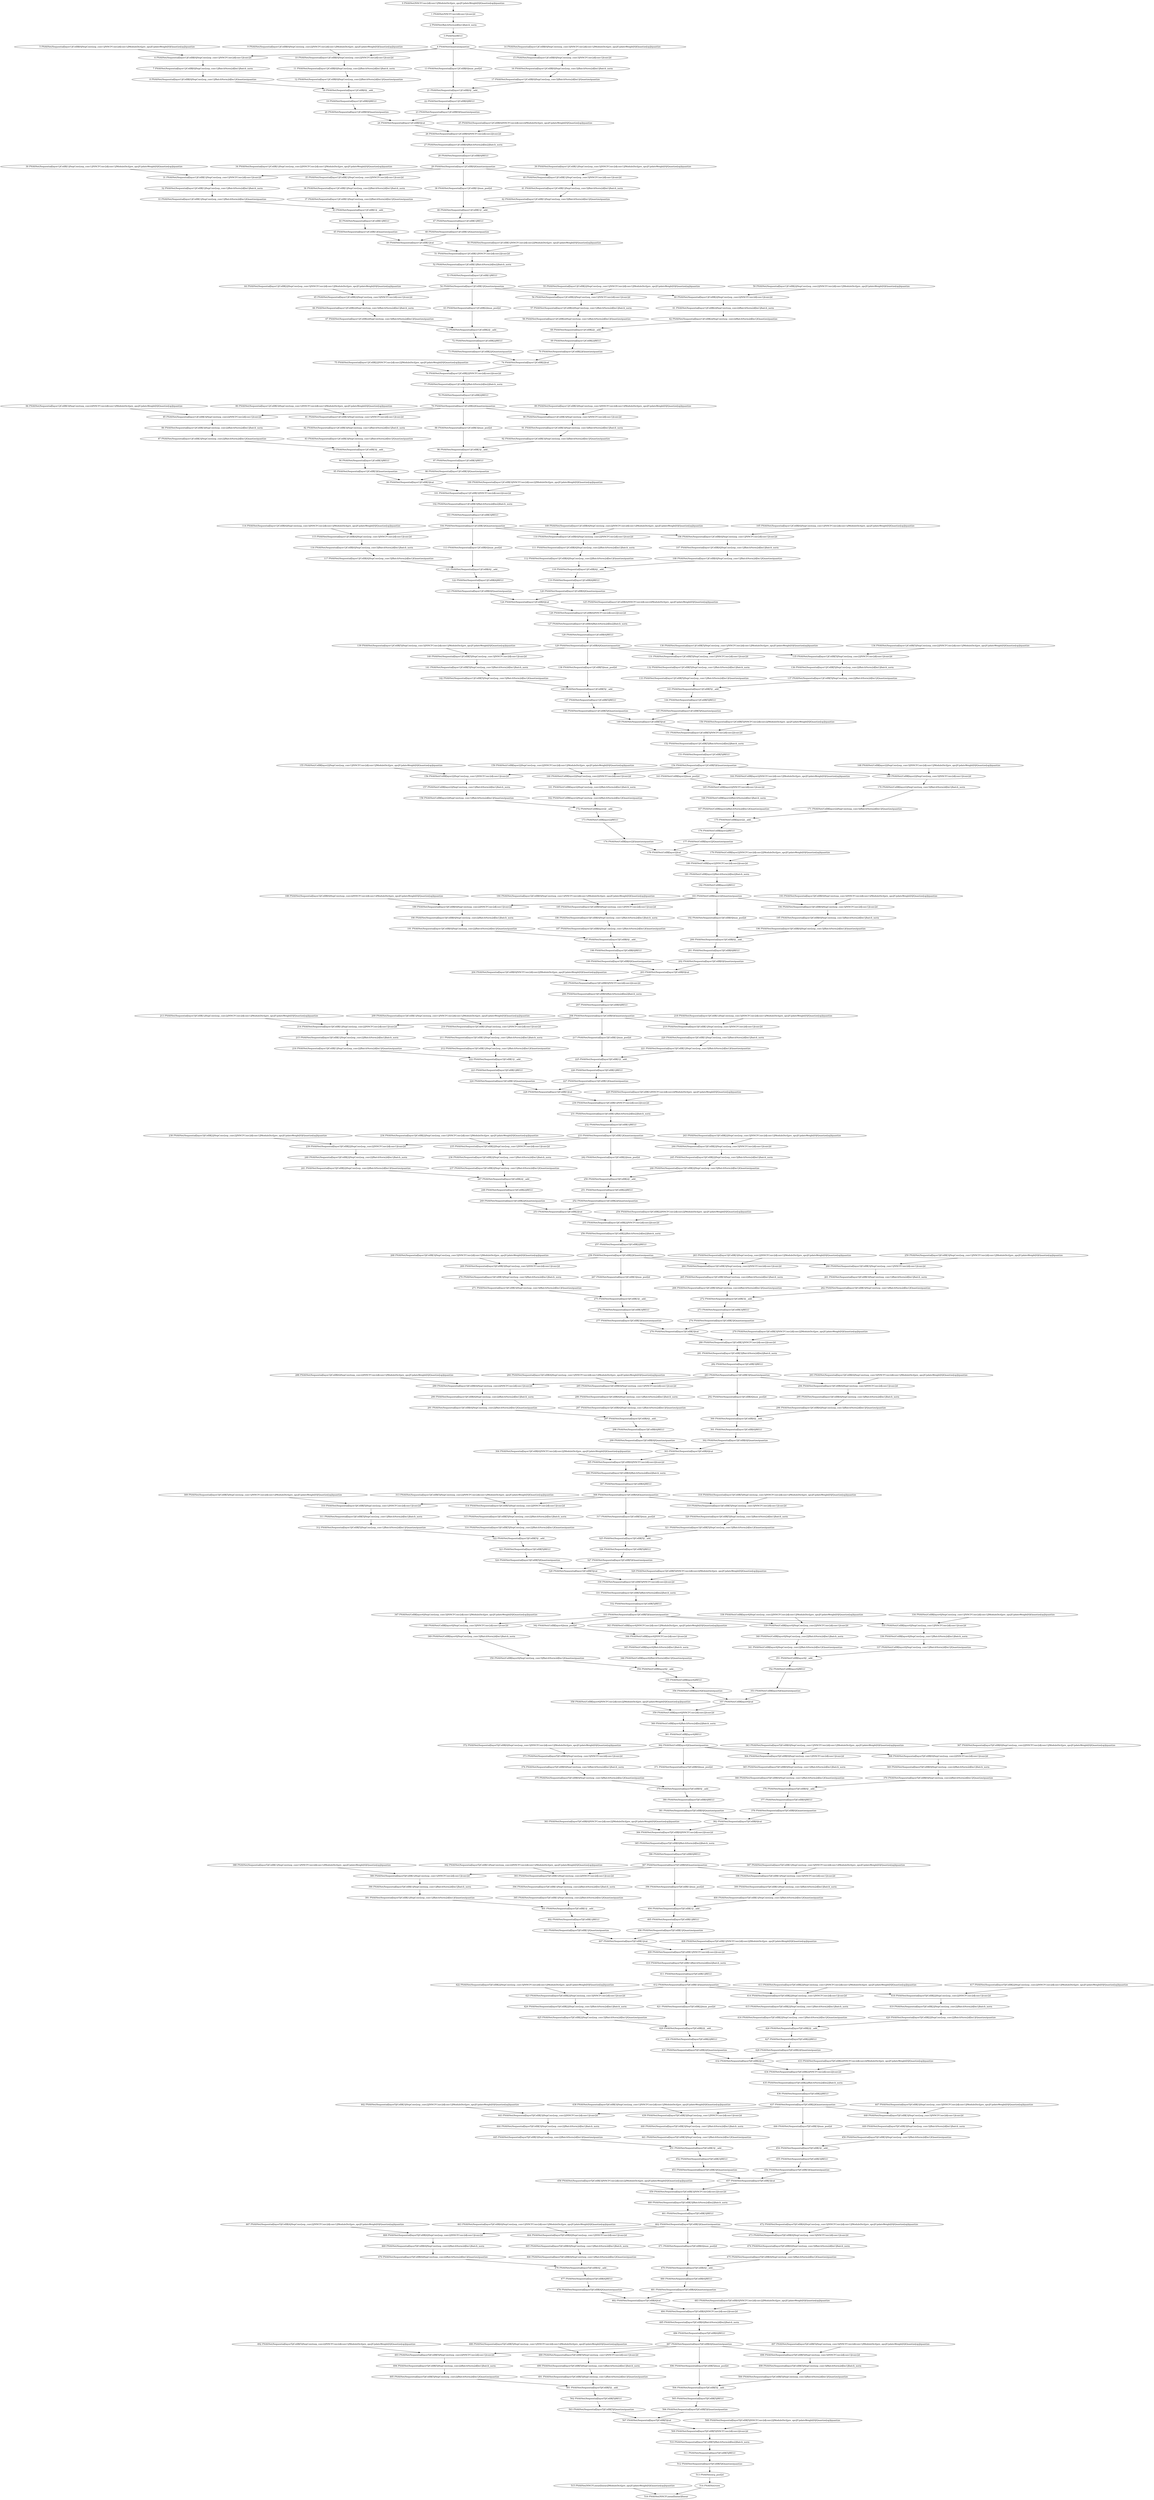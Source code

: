 strict digraph  {
"288 PNASNet/Sequential[layer3]/CellB[4]/SepConv[sep_conv2]/NNCFConv2d[conv1]/ModuleDict[pre_ops]/UpdateWeight[0]/Quantize[op]/quantize" [id=288, scope="PNASNet/Sequential[layer3]/CellB[4]/SepConv[sep_conv2]/NNCFConv2d[conv1]/ModuleDict[pre_ops]/UpdateWeight[0]/Quantize[op]", type=quantize];
"396 PNASNet/Sequential[layer5]/CellB[1]/max_pool2d" [id=396, scope="PNASNet/Sequential[layer5]/CellB[1]", type=max_pool2d];
"366 PNASNet/Sequential[layer5]/CellB[0]/SepConv[sep_conv1]/BatchNorm2d[bn1]/Quantize/quantize" [id=366, scope="PNASNet/Sequential[layer5]/CellB[0]/SepConv[sep_conv1]/BatchNorm2d[bn1]/Quantize", type=quantize];
"444 PNASNet/Sequential[layer5]/CellB[3]/SepConv[sep_conv2]/BatchNorm2d[bn1]/batch_norm" [id=444, scope="PNASNet/Sequential[layer5]/CellB[3]/SepConv[sep_conv2]/BatchNorm2d[bn1]", type=batch_norm];
"99 PNASNet/Sequential[layer1]/CellB[3]/cat" [id=99, scope="PNASNet/Sequential[layer1]/CellB[3]", type=cat];
"390 PNASNet/Sequential[layer5]/CellB[1]/SepConv[sep_conv1]/BatchNorm2d[bn1]/batch_norm" [id=390, scope="PNASNet/Sequential[layer5]/CellB[1]/SepConv[sep_conv1]/BatchNorm2d[bn1]", type=batch_norm];
"482 PNASNet/Sequential[layer5]/CellB[4]/cat" [id=482, scope="PNASNet/Sequential[layer5]/CellB[4]", type=cat];
"253 PNASNet/Sequential[layer3]/CellB[2]/cat" [id=253, scope="PNASNet/Sequential[layer3]/CellB[2]", type=cat];
"349 PNASNet/CellB[layer4]/SepConv[sep_conv3]/BatchNorm2d[bn1]/batch_norm" [id=349, scope="PNASNet/CellB[layer4]/SepConv[sep_conv3]/BatchNorm2d[bn1]", type=batch_norm];
"400 PNASNet/Sequential[layer5]/CellB[1]/SepConv[sep_conv3]/BatchNorm2d[bn1]/Quantize/quantize" [id=400, scope="PNASNet/Sequential[layer5]/CellB[1]/SepConv[sep_conv3]/BatchNorm2d[bn1]/Quantize", type=quantize];
"431 PNASNet/Sequential[layer5]/CellB[2]/Quantize/quantize" [id=431, scope="PNASNet/Sequential[layer5]/CellB[2]/Quantize", type=quantize];
"241 PNASNet/Sequential[layer3]/CellB[2]/SepConv[sep_conv2]/BatchNorm2d[bn1]/Quantize/quantize" [id=241, scope="PNASNet/Sequential[layer3]/CellB[2]/SepConv[sep_conv2]/BatchNorm2d[bn1]/Quantize", type=quantize];
"426 PNASNet/Sequential[layer5]/CellB[2]/__add__" [id=426, scope="PNASNet/Sequential[layer5]/CellB[2]", type=__add__];
"476 PNASNet/Sequential[layer5]/CellB[4]/__add__" [id=476, scope="PNASNet/Sequential[layer5]/CellB[4]", type=__add__];
"170 PNASNet/CellB[layer2]/SepConv[sep_conv3]/BatchNorm2d[bn1]/batch_norm" [id=170, scope="PNASNet/CellB[layer2]/SepConv[sep_conv3]/BatchNorm2d[bn1]", type=batch_norm];
"51 PNASNet/Sequential[layer1]/CellB[1]/NNCFConv2d[conv2]/conv2d" [id=51, scope="PNASNet/Sequential[layer1]/CellB[1]/NNCFConv2d[conv2]", type=conv2d];
"30 PNASNet/Sequential[layer1]/CellB[1]/SepConv[sep_conv1]/NNCFConv2d[conv1]/ModuleDict[pre_ops]/UpdateWeight[0]/Quantize[op]/quantize" [id=30, scope="PNASNet/Sequential[layer1]/CellB[1]/SepConv[sep_conv1]/NNCFConv2d[conv1]/ModuleDict[pre_ops]/UpdateWeight[0]/Quantize[op]", type=quantize];
"478 PNASNet/Sequential[layer5]/CellB[4]/Quantize/quantize" [id=478, scope="PNASNet/Sequential[layer5]/CellB[4]/Quantize", type=quantize];
"78 PNASNet/Sequential[layer1]/CellB[2]/RELU" [id=78, scope="PNASNet/Sequential[layer1]/CellB[2]", type=RELU];
"275 PNASNet/Sequential[layer3]/CellB[3]/__add__" [id=275, scope="PNASNet/Sequential[layer3]/CellB[3]", type=__add__];
"167 PNASNet/CellB[layer2]/BatchNorm2d[bn1]/Quantize/quantize" [id=167, scope="PNASNet/CellB[layer2]/BatchNorm2d[bn1]/Quantize", type=quantize];
"109 PNASNet/Sequential[layer1]/CellB[4]/SepConv[sep_conv2]/NNCFConv2d[conv1]/ModuleDict[pre_ops]/UpdateWeight[0]/Quantize[op]/quantize" [id=109, scope="PNASNet/Sequential[layer1]/CellB[4]/SepConv[sep_conv2]/NNCFConv2d[conv1]/ModuleDict[pre_ops]/UpdateWeight[0]/Quantize[op]", type=quantize];
"286 PNASNet/Sequential[layer3]/CellB[4]/SepConv[sep_conv1]/BatchNorm2d[bn1]/batch_norm" [id=286, scope="PNASNet/Sequential[layer3]/CellB[4]/SepConv[sep_conv1]/BatchNorm2d[bn1]", type=batch_norm];
"172 PNASNet/CellB[layer2]/__add__" [id=172, scope="PNASNet/CellB[layer2]", type=__add__];
"270 PNASNet/Sequential[layer3]/CellB[3]/SepConv[sep_conv3]/BatchNorm2d[bn1]/batch_norm" [id=270, scope="PNASNet/Sequential[layer3]/CellB[3]/SepConv[sep_conv3]/BatchNorm2d[bn1]", type=batch_norm];
"114 PNASNet/Sequential[layer1]/CellB[4]/SepConv[sep_conv3]/NNCFConv2d[conv1]/ModuleDict[pre_ops]/UpdateWeight[0]/Quantize[op]/quantize" [id=114, scope="PNASNet/Sequential[layer1]/CellB[4]/SepConv[sep_conv3]/NNCFConv2d[conv1]/ModuleDict[pre_ops]/UpdateWeight[0]/Quantize[op]", type=quantize];
"233 PNASNet/Sequential[layer3]/CellB[1]/Quantize/quantize" [id=233, scope="PNASNet/Sequential[layer3]/CellB[1]/Quantize", type=quantize];
"134 PNASNet/Sequential[layer1]/CellB[5]/SepConv[sep_conv2]/NNCFConv2d[conv1]/ModuleDict[pre_ops]/UpdateWeight[0]/Quantize[op]/quantize" [id=134, scope="PNASNet/Sequential[layer1]/CellB[5]/SepConv[sep_conv2]/NNCFConv2d[conv1]/ModuleDict[pre_ops]/UpdateWeight[0]/Quantize[op]", type=quantize];
"416 PNASNet/Sequential[layer5]/CellB[2]/SepConv[sep_conv1]/BatchNorm2d[bn1]/Quantize/quantize" [id=416, scope="PNASNet/Sequential[layer5]/CellB[2]/SepConv[sep_conv1]/BatchNorm2d[bn1]/Quantize", type=quantize];
"159 PNASNet/CellB[layer2]/SepConv[sep_conv2]/NNCFConv2d[conv1]/ModuleDict[pre_ops]/UpdateWeight[0]/Quantize[op]/quantize" [id=159, scope="PNASNet/CellB[layer2]/SepConv[sep_conv2]/NNCFConv2d[conv1]/ModuleDict[pre_ops]/UpdateWeight[0]/Quantize[op]", type=quantize];
"88 PNASNet/Sequential[layer1]/CellB[3]/max_pool2d" [id=88, scope="PNASNet/Sequential[layer1]/CellB[3]", type=max_pool2d];
"39 PNASNet/Sequential[layer1]/CellB[1]/SepConv[sep_conv3]/NNCFConv2d[conv1]/ModuleDict[pre_ops]/UpdateWeight[0]/Quantize[op]/quantize" [id=39, scope="PNASNet/Sequential[layer1]/CellB[1]/SepConv[sep_conv3]/NNCFConv2d[conv1]/ModuleDict[pre_ops]/UpdateWeight[0]/Quantize[op]", type=quantize];
"129 PNASNet/Sequential[layer1]/CellB[4]/Quantize/quantize" [id=129, scope="PNASNet/Sequential[layer1]/CellB[4]/Quantize", type=quantize];
"24 PNASNet/Sequential[layer1]/CellB[0]/cat" [id=24, scope="PNASNet/Sequential[layer1]/CellB[0]", type=cat];
"115 PNASNet/Sequential[layer1]/CellB[4]/SepConv[sep_conv3]/NNCFConv2d[conv1]/conv2d" [id=115, scope="PNASNet/Sequential[layer1]/CellB[4]/SepConv[sep_conv3]/NNCFConv2d[conv1]", type=conv2d];
"81 PNASNet/Sequential[layer1]/CellB[3]/SepConv[sep_conv1]/NNCFConv2d[conv1]/conv2d" [id=81, scope="PNASNet/Sequential[layer1]/CellB[3]/SepConv[sep_conv1]/NNCFConv2d[conv1]", type=conv2d];
"33 PNASNet/Sequential[layer1]/CellB[1]/SepConv[sep_conv1]/BatchNorm2d[bn1]/Quantize/quantize" [id=33, scope="PNASNet/Sequential[layer1]/CellB[1]/SepConv[sep_conv1]/BatchNorm2d[bn1]/Quantize", type=quantize];
"250 PNASNet/Sequential[layer3]/CellB[2]/__add__" [id=250, scope="PNASNet/Sequential[layer3]/CellB[2]", type=__add__];
"397 PNASNet/Sequential[layer5]/CellB[1]/SepConv[sep_conv3]/NNCFConv2d[conv1]/ModuleDict[pre_ops]/UpdateWeight[0]/Quantize[op]/quantize" [id=397, scope="PNASNet/Sequential[layer5]/CellB[1]/SepConv[sep_conv3]/NNCFConv2d[conv1]/ModuleDict[pre_ops]/UpdateWeight[0]/Quantize[op]", type=quantize];
"305 PNASNet/Sequential[layer3]/CellB[4]/NNCFConv2d[conv2]/conv2d" [id=305, scope="PNASNet/Sequential[layer3]/CellB[4]/NNCFConv2d[conv2]", type=conv2d];
"84 PNASNet/Sequential[layer1]/CellB[3]/SepConv[sep_conv2]/NNCFConv2d[conv1]/ModuleDict[pre_ops]/UpdateWeight[0]/Quantize[op]/quantize" [id=84, scope="PNASNet/Sequential[layer1]/CellB[3]/SepConv[sep_conv2]/NNCFConv2d[conv1]/ModuleDict[pre_ops]/UpdateWeight[0]/Quantize[op]", type=quantize];
"402 PNASNet/Sequential[layer5]/CellB[1]/RELU" [id=402, scope="PNASNet/Sequential[layer5]/CellB[1]", type=RELU];
"335 PNASNet/CellB[layer4]/SepConv[sep_conv1]/NNCFConv2d[conv1]/conv2d" [id=335, scope="PNASNet/CellB[layer4]/SepConv[sep_conv1]/NNCFConv2d[conv1]", type=conv2d];
"461 PNASNet/Sequential[layer5]/CellB[3]/RELU" [id=461, scope="PNASNet/Sequential[layer5]/CellB[3]", type=RELU];
"465 PNASNet/Sequential[layer5]/CellB[4]/SepConv[sep_conv1]/BatchNorm2d[bn1]/batch_norm" [id=465, scope="PNASNet/Sequential[layer5]/CellB[4]/SepConv[sep_conv1]/BatchNorm2d[bn1]", type=batch_norm];
"339 PNASNet/CellB[layer4]/SepConv[sep_conv2]/NNCFConv2d[conv1]/conv2d" [id=339, scope="PNASNet/CellB[layer4]/SepConv[sep_conv2]/NNCFConv2d[conv1]", type=conv2d];
"174 PNASNet/CellB[layer2]/Quantize/quantize" [id=174, scope="PNASNet/CellB[layer2]/Quantize", type=quantize];
"178 PNASNet/CellB[layer2]/cat" [id=178, scope="PNASNet/CellB[layer2]", type=cat];
"264 PNASNet/Sequential[layer3]/CellB[3]/SepConv[sep_conv2]/NNCFConv2d[conv1]/conv2d" [id=264, scope="PNASNet/Sequential[layer3]/CellB[3]/SepConv[sep_conv2]/NNCFConv2d[conv1]", type=conv2d];
"141 PNASNet/Sequential[layer1]/CellB[5]/SepConv[sep_conv3]/BatchNorm2d[bn1]/batch_norm" [id=141, scope="PNASNet/Sequential[layer1]/CellB[5]/SepConv[sep_conv3]/BatchNorm2d[bn1]", type=batch_norm];
"64 PNASNet/Sequential[layer1]/CellB[2]/SepConv[sep_conv3]/NNCFConv2d[conv1]/ModuleDict[pre_ops]/UpdateWeight[0]/Quantize[op]/quantize" [id=64, scope="PNASNet/Sequential[layer1]/CellB[2]/SepConv[sep_conv3]/NNCFConv2d[conv1]/ModuleDict[pre_ops]/UpdateWeight[0]/Quantize[op]", type=quantize];
"483 PNASNet/Sequential[layer5]/CellB[4]/NNCFConv2d[conv2]/ModuleDict[pre_ops]/UpdateWeight[0]/Quantize[op]/quantize" [id=483, scope="PNASNet/Sequential[layer5]/CellB[4]/NNCFConv2d[conv2]/ModuleDict[pre_ops]/UpdateWeight[0]/Quantize[op]", type=quantize];
"82 PNASNet/Sequential[layer1]/CellB[3]/SepConv[sep_conv1]/BatchNorm2d[bn1]/batch_norm" [id=82, scope="PNASNet/Sequential[layer1]/CellB[3]/SepConv[sep_conv1]/BatchNorm2d[bn1]", type=batch_norm];
"322 PNASNet/Sequential[layer3]/CellB[5]/__add__" [id=322, scope="PNASNet/Sequential[layer3]/CellB[5]", type=__add__];
"235 PNASNet/Sequential[layer3]/CellB[2]/SepConv[sep_conv1]/NNCFConv2d[conv1]/conv2d" [id=235, scope="PNASNet/Sequential[layer3]/CellB[2]/SepConv[sep_conv1]/NNCFConv2d[conv1]", type=conv2d];
"299 PNASNet/Sequential[layer3]/CellB[4]/Quantize/quantize" [id=299, scope="PNASNet/Sequential[layer3]/CellB[4]/Quantize", type=quantize];
"15 PNASNet/Sequential[layer1]/CellB[0]/SepConv[sep_conv3]/NNCFConv2d[conv1]/conv2d" [id=15, scope="PNASNet/Sequential[layer1]/CellB[0]/SepConv[sep_conv3]/NNCFConv2d[conv1]", type=conv2d];
"232 PNASNet/Sequential[layer3]/CellB[1]/RELU" [id=232, scope="PNASNet/Sequential[layer3]/CellB[1]", type=RELU];
"298 PNASNet/Sequential[layer3]/CellB[4]/RELU" [id=298, scope="PNASNet/Sequential[layer3]/CellB[4]", type=RELU];
"280 PNASNet/Sequential[layer3]/CellB[3]/NNCFConv2d[conv2]/conv2d" [id=280, scope="PNASNet/Sequential[layer3]/CellB[3]/NNCFConv2d[conv2]", type=conv2d];
"230 PNASNet/Sequential[layer3]/CellB[1]/NNCFConv2d[conv2]/conv2d" [id=230, scope="PNASNet/Sequential[layer3]/CellB[1]/NNCFConv2d[conv2]", type=conv2d];
"458 PNASNet/Sequential[layer5]/CellB[3]/NNCFConv2d[conv2]/ModuleDict[pre_ops]/UpdateWeight[0]/Quantize[op]/quantize" [id=458, scope="PNASNet/Sequential[layer5]/CellB[3]/NNCFConv2d[conv2]/ModuleDict[pre_ops]/UpdateWeight[0]/Quantize[op]", type=quantize];
"152 PNASNet/Sequential[layer1]/CellB[5]/BatchNorm2d[bn2]/batch_norm" [id=152, scope="PNASNet/Sequential[layer1]/CellB[5]/BatchNorm2d[bn2]", type=batch_norm];
"391 PNASNet/Sequential[layer5]/CellB[1]/SepConv[sep_conv1]/BatchNorm2d[bn1]/Quantize/quantize" [id=391, scope="PNASNet/Sequential[layer5]/CellB[1]/SepConv[sep_conv1]/BatchNorm2d[bn1]/Quantize", type=quantize];
"176 PNASNet/CellB[layer2]/RELU" [id=176, scope="PNASNet/CellB[layer2]", type=RELU];
"282 PNASNet/Sequential[layer3]/CellB[3]/RELU" [id=282, scope="PNASNet/Sequential[layer3]/CellB[3]", type=RELU];
"381 PNASNet/Sequential[layer5]/CellB[0]/Quantize/quantize" [id=381, scope="PNASNet/Sequential[layer5]/CellB[0]/Quantize", type=quantize];
"217 PNASNet/Sequential[layer3]/CellB[1]/max_pool2d" [id=217, scope="PNASNet/Sequential[layer3]/CellB[1]", type=max_pool2d];
"143 PNASNet/Sequential[layer1]/CellB[5]/__add__" [id=143, scope="PNASNet/Sequential[layer1]/CellB[5]", type=__add__];
"428 PNASNet/Sequential[layer5]/CellB[2]/Quantize/quantize" [id=428, scope="PNASNet/Sequential[layer5]/CellB[2]/Quantize", type=quantize];
"470 PNASNet/Sequential[layer5]/CellB[4]/SepConv[sep_conv2]/BatchNorm2d[bn1]/Quantize/quantize" [id=470, scope="PNASNet/Sequential[layer5]/CellB[4]/SepConv[sep_conv2]/BatchNorm2d[bn1]/Quantize", type=quantize];
"455 PNASNet/Sequential[layer5]/CellB[3]/RELU" [id=455, scope="PNASNet/Sequential[layer5]/CellB[3]", type=RELU];
"148 PNASNet/Sequential[layer1]/CellB[5]/Quantize/quantize" [id=148, scope="PNASNet/Sequential[layer1]/CellB[5]/Quantize", type=quantize];
"306 PNASNet/Sequential[layer3]/CellB[4]/BatchNorm2d[bn2]/batch_norm" [id=306, scope="PNASNet/Sequential[layer3]/CellB[4]/BatchNorm2d[bn2]", type=batch_norm];
"19 PNASNet/Sequential[layer1]/CellB[0]/RELU" [id=19, scope="PNASNet/Sequential[layer1]/CellB[0]", type=RELU];
"216 PNASNet/Sequential[layer3]/CellB[1]/SepConv[sep_conv2]/BatchNorm2d[bn1]/Quantize/quantize" [id=216, scope="PNASNet/Sequential[layer3]/CellB[1]/SepConv[sep_conv2]/BatchNorm2d[bn1]/Quantize", type=quantize];
"105 PNASNet/Sequential[layer1]/CellB[4]/SepConv[sep_conv1]/NNCFConv2d[conv1]/ModuleDict[pre_ops]/UpdateWeight[0]/Quantize[op]/quantize" [id=105, scope="PNASNet/Sequential[layer1]/CellB[4]/SepConv[sep_conv1]/NNCFConv2d[conv1]/ModuleDict[pre_ops]/UpdateWeight[0]/Quantize[op]", type=quantize];
"260 PNASNet/Sequential[layer3]/CellB[3]/SepConv[sep_conv1]/NNCFConv2d[conv1]/conv2d" [id=260, scope="PNASNet/Sequential[layer3]/CellB[3]/SepConv[sep_conv1]/NNCFConv2d[conv1]", type=conv2d];
"142 PNASNet/Sequential[layer1]/CellB[5]/SepConv[sep_conv3]/BatchNorm2d[bn1]/Quantize/quantize" [id=142, scope="PNASNet/Sequential[layer1]/CellB[5]/SepConv[sep_conv3]/BatchNorm2d[bn1]/Quantize", type=quantize];
"318 PNASNet/Sequential[layer3]/CellB[5]/SepConv[sep_conv3]/NNCFConv2d[conv1]/ModuleDict[pre_ops]/UpdateWeight[0]/Quantize[op]/quantize" [id=318, scope="PNASNet/Sequential[layer3]/CellB[5]/SepConv[sep_conv3]/NNCFConv2d[conv1]/ModuleDict[pre_ops]/UpdateWeight[0]/Quantize[op]", type=quantize];
"186 PNASNet/Sequential[layer3]/CellB[0]/SepConv[sep_conv1]/BatchNorm2d[bn1]/batch_norm" [id=186, scope="PNASNet/Sequential[layer3]/CellB[0]/SepConv[sep_conv1]/BatchNorm2d[bn1]", type=batch_norm];
"184 PNASNet/Sequential[layer3]/CellB[0]/SepConv[sep_conv1]/NNCFConv2d[conv1]/ModuleDict[pre_ops]/UpdateWeight[0]/Quantize[op]/quantize" [id=184, scope="PNASNet/Sequential[layer3]/CellB[0]/SepConv[sep_conv1]/NNCFConv2d[conv1]/ModuleDict[pre_ops]/UpdateWeight[0]/Quantize[op]", type=quantize];
"512 PNASNet/Sequential[layer5]/CellB[5]/Quantize/quantize" [id=512, scope="PNASNet/Sequential[layer5]/CellB[5]/Quantize", type=quantize];
"267 PNASNet/Sequential[layer3]/CellB[3]/max_pool2d" [id=267, scope="PNASNet/Sequential[layer3]/CellB[3]", type=max_pool2d];
"379 PNASNet/Sequential[layer5]/CellB[0]/__add__" [id=379, scope="PNASNet/Sequential[layer5]/CellB[0]", type=__add__];
"204 PNASNet/Sequential[layer3]/CellB[0]/NNCFConv2d[conv2]/ModuleDict[pre_ops]/UpdateWeight[0]/Quantize[op]/quantize" [id=204, scope="PNASNet/Sequential[layer3]/CellB[0]/NNCFConv2d[conv2]/ModuleDict[pre_ops]/UpdateWeight[0]/Quantize[op]", type=quantize];
"42 PNASNet/Sequential[layer1]/CellB[1]/SepConv[sep_conv3]/BatchNorm2d[bn1]/Quantize/quantize" [id=42, scope="PNASNet/Sequential[layer1]/CellB[1]/SepConv[sep_conv3]/BatchNorm2d[bn1]/Quantize", type=quantize];
"80 PNASNet/Sequential[layer1]/CellB[3]/SepConv[sep_conv1]/NNCFConv2d[conv1]/ModuleDict[pre_ops]/UpdateWeight[0]/Quantize[op]/quantize" [id=80, scope="PNASNet/Sequential[layer1]/CellB[3]/SepConv[sep_conv1]/NNCFConv2d[conv1]/ModuleDict[pre_ops]/UpdateWeight[0]/Quantize[op]", type=quantize];
"146 PNASNet/Sequential[layer1]/CellB[5]/__add__" [id=146, scope="PNASNet/Sequential[layer1]/CellB[5]", type=__add__];
"181 PNASNet/CellB[layer2]/BatchNorm2d[bn2]/batch_norm" [id=181, scope="PNASNet/CellB[layer2]/BatchNorm2d[bn2]", type=batch_norm];
"180 PNASNet/CellB[layer2]/NNCFConv2d[conv2]/conv2d" [id=180, scope="PNASNet/CellB[layer2]/NNCFConv2d[conv2]", type=conv2d];
"300 PNASNet/Sequential[layer3]/CellB[4]/__add__" [id=300, scope="PNASNet/Sequential[layer3]/CellB[4]", type=__add__];
"257 PNASNet/Sequential[layer3]/CellB[2]/RELU" [id=257, scope="PNASNet/Sequential[layer3]/CellB[2]", type=RELU];
"462 PNASNet/Sequential[layer5]/CellB[3]/Quantize/quantize" [id=462, scope="PNASNet/Sequential[layer5]/CellB[3]/Quantize", type=quantize];
"505 PNASNet/Sequential[layer5]/CellB[5]/RELU" [id=505, scope="PNASNet/Sequential[layer5]/CellB[5]", type=RELU];
"28 PNASNet/Sequential[layer1]/CellB[0]/RELU" [id=28, scope="PNASNet/Sequential[layer1]/CellB[0]", type=RELU];
"203 PNASNet/Sequential[layer3]/CellB[0]/cat" [id=203, scope="PNASNet/Sequential[layer3]/CellB[0]", type=cat];
"57 PNASNet/Sequential[layer1]/CellB[2]/SepConv[sep_conv1]/BatchNorm2d[bn1]/batch_norm" [id=57, scope="PNASNet/Sequential[layer1]/CellB[2]/SepConv[sep_conv1]/BatchNorm2d[bn1]", type=batch_norm];
"331 PNASNet/Sequential[layer3]/CellB[5]/BatchNorm2d[bn2]/batch_norm" [id=331, scope="PNASNet/Sequential[layer3]/CellB[5]/BatchNorm2d[bn2]", type=batch_norm];
"496 PNASNet/Sequential[layer5]/CellB[5]/max_pool2d" [id=496, scope="PNASNet/Sequential[layer5]/CellB[5]", type=max_pool2d];
"144 PNASNet/Sequential[layer1]/CellB[5]/RELU" [id=144, scope="PNASNet/Sequential[layer1]/CellB[5]", type=RELU];
"209 PNASNet/Sequential[layer3]/CellB[1]/SepConv[sep_conv1]/NNCFConv2d[conv1]/ModuleDict[pre_ops]/UpdateWeight[0]/Quantize[op]/quantize" [id=209, scope="PNASNet/Sequential[layer3]/CellB[1]/SepConv[sep_conv1]/NNCFConv2d[conv1]/ModuleDict[pre_ops]/UpdateWeight[0]/Quantize[op]", type=quantize];
"395 PNASNet/Sequential[layer5]/CellB[1]/SepConv[sep_conv2]/BatchNorm2d[bn1]/Quantize/quantize" [id=395, scope="PNASNet/Sequential[layer5]/CellB[1]/SepConv[sep_conv2]/BatchNorm2d[bn1]/Quantize", type=quantize];
"369 PNASNet/Sequential[layer5]/CellB[0]/SepConv[sep_conv2]/BatchNorm2d[bn1]/batch_norm" [id=369, scope="PNASNet/Sequential[layer5]/CellB[0]/SepConv[sep_conv2]/BatchNorm2d[bn1]", type=batch_norm];
"474 PNASNet/Sequential[layer5]/CellB[4]/SepConv[sep_conv3]/BatchNorm2d[bn1]/batch_norm" [id=474, scope="PNASNet/Sequential[layer5]/CellB[4]/SepConv[sep_conv3]/BatchNorm2d[bn1]", type=batch_norm];
"173 PNASNet/CellB[layer2]/RELU" [id=173, scope="PNASNet/CellB[layer2]", type=RELU];
"205 PNASNet/Sequential[layer3]/CellB[0]/NNCFConv2d[conv2]/conv2d" [id=205, scope="PNASNet/Sequential[layer3]/CellB[0]/NNCFConv2d[conv2]", type=conv2d];
"133 PNASNet/Sequential[layer1]/CellB[5]/SepConv[sep_conv1]/BatchNorm2d[bn1]/Quantize/quantize" [id=133, scope="PNASNet/Sequential[layer1]/CellB[5]/SepConv[sep_conv1]/BatchNorm2d[bn1]/Quantize", type=quantize];
"515 PNASNet/NNCFLinear[linear]/ModuleDict[pre_ops]/UpdateWeight[0]/Quantize[op]/quantize" [id=515, scope="PNASNet/NNCFLinear[linear]/ModuleDict[pre_ops]/UpdateWeight[0]/Quantize[op]", type=quantize];
"277 PNASNet/Sequential[layer3]/CellB[3]/Quantize/quantize" [id=277, scope="PNASNet/Sequential[layer3]/CellB[3]/Quantize", type=quantize];
"477 PNASNet/Sequential[layer5]/CellB[4]/RELU" [id=477, scope="PNASNet/Sequential[layer5]/CellB[4]", type=RELU];
"113 PNASNet/Sequential[layer1]/CellB[4]/max_pool2d" [id=113, scope="PNASNet/Sequential[layer1]/CellB[4]", type=max_pool2d];
"102 PNASNet/Sequential[layer1]/CellB[3]/BatchNorm2d[bn2]/batch_norm" [id=102, scope="PNASNet/Sequential[layer1]/CellB[3]/BatchNorm2d[bn2]", type=batch_norm];
"161 PNASNet/CellB[layer2]/SepConv[sep_conv2]/BatchNorm2d[bn1]/batch_norm" [id=161, scope="PNASNet/CellB[layer2]/SepConv[sep_conv2]/BatchNorm2d[bn1]", type=batch_norm];
"413 PNASNet/Sequential[layer5]/CellB[2]/SepConv[sep_conv1]/NNCFConv2d[conv1]/ModuleDict[pre_ops]/UpdateWeight[0]/Quantize[op]/quantize" [id=413, scope="PNASNet/Sequential[layer5]/CellB[2]/SepConv[sep_conv1]/NNCFConv2d[conv1]/ModuleDict[pre_ops]/UpdateWeight[0]/Quantize[op]", type=quantize];
"323 PNASNet/Sequential[layer3]/CellB[5]/RELU" [id=323, scope="PNASNet/Sequential[layer3]/CellB[5]", type=RELU];
"89 PNASNet/Sequential[layer1]/CellB[3]/SepConv[sep_conv3]/NNCFConv2d[conv1]/ModuleDict[pre_ops]/UpdateWeight[0]/Quantize[op]/quantize" [id=89, scope="PNASNet/Sequential[layer1]/CellB[3]/SepConv[sep_conv3]/NNCFConv2d[conv1]/ModuleDict[pre_ops]/UpdateWeight[0]/Quantize[op]", type=quantize];
"210 PNASNet/Sequential[layer3]/CellB[1]/SepConv[sep_conv1]/NNCFConv2d[conv1]/conv2d" [id=210, scope="PNASNet/Sequential[layer3]/CellB[1]/SepConv[sep_conv1]/NNCFConv2d[conv1]", type=conv2d];
"319 PNASNet/Sequential[layer3]/CellB[5]/SepConv[sep_conv3]/NNCFConv2d[conv1]/conv2d" [id=319, scope="PNASNet/Sequential[layer3]/CellB[5]/SepConv[sep_conv3]/NNCFConv2d[conv1]", type=conv2d];
"71 PNASNet/Sequential[layer1]/CellB[2]/__add__" [id=71, scope="PNASNet/Sequential[layer1]/CellB[2]", type=__add__];
"324 PNASNet/Sequential[layer3]/CellB[5]/Quantize/quantize" [id=324, scope="PNASNet/Sequential[layer3]/CellB[5]/Quantize", type=quantize];
"284 PNASNet/Sequential[layer3]/CellB[4]/SepConv[sep_conv1]/NNCFConv2d[conv1]/ModuleDict[pre_ops]/UpdateWeight[0]/Quantize[op]/quantize" [id=284, scope="PNASNet/Sequential[layer3]/CellB[4]/SepConv[sep_conv1]/NNCFConv2d[conv1]/ModuleDict[pre_ops]/UpdateWeight[0]/Quantize[op]", type=quantize];
"276 PNASNet/Sequential[layer3]/CellB[3]/RELU" [id=276, scope="PNASNet/Sequential[layer3]/CellB[3]", type=RELU];
"63 PNASNet/Sequential[layer1]/CellB[2]/max_pool2d" [id=63, scope="PNASNet/Sequential[layer1]/CellB[2]", type=max_pool2d];
"351 PNASNet/CellB[layer4]/__add__" [id=351, scope="PNASNet/CellB[layer4]", type=__add__];
"296 PNASNet/Sequential[layer3]/CellB[4]/SepConv[sep_conv3]/BatchNorm2d[bn1]/Quantize/quantize" [id=296, scope="PNASNet/Sequential[layer3]/CellB[4]/SepConv[sep_conv3]/BatchNorm2d[bn1]/Quantize", type=quantize];
"228 PNASNet/Sequential[layer3]/CellB[1]/cat" [id=228, scope="PNASNet/Sequential[layer3]/CellB[1]", type=cat];
"294 PNASNet/Sequential[layer3]/CellB[4]/SepConv[sep_conv3]/NNCFConv2d[conv1]/conv2d" [id=294, scope="PNASNet/Sequential[layer3]/CellB[4]/SepConv[sep_conv3]/NNCFConv2d[conv1]", type=conv2d];
"168 PNASNet/CellB[layer2]/SepConv[sep_conv3]/NNCFConv2d[conv1]/ModuleDict[pre_ops]/UpdateWeight[0]/Quantize[op]/quantize" [id=168, scope="PNASNet/CellB[layer2]/SepConv[sep_conv3]/NNCFConv2d[conv1]/ModuleDict[pre_ops]/UpdateWeight[0]/Quantize[op]", type=quantize];
"432 PNASNet/Sequential[layer5]/CellB[2]/cat" [id=432, scope="PNASNet/Sequential[layer5]/CellB[2]", type=cat];
"420 PNASNet/Sequential[layer5]/CellB[2]/SepConv[sep_conv2]/BatchNorm2d[bn1]/Quantize/quantize" [id=420, scope="PNASNet/Sequential[layer5]/CellB[2]/SepConv[sep_conv2]/BatchNorm2d[bn1]/Quantize", type=quantize];
"139 PNASNet/Sequential[layer1]/CellB[5]/SepConv[sep_conv3]/NNCFConv2d[conv1]/ModuleDict[pre_ops]/UpdateWeight[0]/Quantize[op]/quantize" [id=139, scope="PNASNet/Sequential[layer1]/CellB[5]/SepConv[sep_conv3]/NNCFConv2d[conv1]/ModuleDict[pre_ops]/UpdateWeight[0]/Quantize[op]", type=quantize];
"0 PNASNet/NNCFConv2d[conv1]/ModuleDict[pre_ops]/UpdateWeight[0]/Quantize[op]/quantize" [id=0, scope="PNASNet/NNCFConv2d[conv1]/ModuleDict[pre_ops]/UpdateWeight[0]/Quantize[op]", type=quantize];
"47 PNASNet/Sequential[layer1]/CellB[1]/RELU" [id=47, scope="PNASNet/Sequential[layer1]/CellB[1]", type=RELU];
"371 PNASNet/Sequential[layer5]/CellB[0]/max_pool2d" [id=371, scope="PNASNet/Sequential[layer5]/CellB[0]", type=max_pool2d];
"354 PNASNet/CellB[layer4]/__add__" [id=354, scope="PNASNet/CellB[layer4]", type=__add__];
"471 PNASNet/Sequential[layer5]/CellB[4]/max_pool2d" [id=471, scope="PNASNet/Sequential[layer5]/CellB[4]", type=max_pool2d];
"256 PNASNet/Sequential[layer3]/CellB[2]/BatchNorm2d[bn2]/batch_norm" [id=256, scope="PNASNet/Sequential[layer3]/CellB[2]/BatchNorm2d[bn2]", type=batch_norm];
"392 PNASNet/Sequential[layer5]/CellB[1]/SepConv[sep_conv2]/NNCFConv2d[conv1]/ModuleDict[pre_ops]/UpdateWeight[0]/Quantize[op]/quantize" [id=392, scope="PNASNet/Sequential[layer5]/CellB[1]/SepConv[sep_conv2]/NNCFConv2d[conv1]/ModuleDict[pre_ops]/UpdateWeight[0]/Quantize[op]", type=quantize];
"387 PNASNet/Sequential[layer5]/CellB[0]/Quantize/quantize" [id=387, scope="PNASNet/Sequential[layer5]/CellB[0]/Quantize", type=quantize];
"460 PNASNet/Sequential[layer5]/CellB[3]/BatchNorm2d[bn2]/batch_norm" [id=460, scope="PNASNet/Sequential[layer5]/CellB[3]/BatchNorm2d[bn2]", type=batch_norm];
"398 PNASNet/Sequential[layer5]/CellB[1]/SepConv[sep_conv3]/NNCFConv2d[conv1]/conv2d" [id=398, scope="PNASNet/Sequential[layer5]/CellB[1]/SepConv[sep_conv3]/NNCFConv2d[conv1]", type=conv2d];
"338 PNASNet/CellB[layer4]/SepConv[sep_conv2]/NNCFConv2d[conv1]/ModuleDict[pre_ops]/UpdateWeight[0]/Quantize[op]/quantize" [id=338, scope="PNASNet/CellB[layer4]/SepConv[sep_conv2]/NNCFConv2d[conv1]/ModuleDict[pre_ops]/UpdateWeight[0]/Quantize[op]", type=quantize];
"317 PNASNet/Sequential[layer3]/CellB[5]/max_pool2d" [id=317, scope="PNASNet/Sequential[layer3]/CellB[5]", type=max_pool2d];
"136 PNASNet/Sequential[layer1]/CellB[5]/SepConv[sep_conv2]/BatchNorm2d[bn1]/batch_norm" [id=136, scope="PNASNet/Sequential[layer1]/CellB[5]/SepConv[sep_conv2]/BatchNorm2d[bn1]", type=batch_norm];
"234 PNASNet/Sequential[layer3]/CellB[2]/SepConv[sep_conv1]/NNCFConv2d[conv1]/ModuleDict[pre_ops]/UpdateWeight[0]/Quantize[op]/quantize" [id=234, scope="PNASNet/Sequential[layer3]/CellB[2]/SepConv[sep_conv1]/NNCFConv2d[conv1]/ModuleDict[pre_ops]/UpdateWeight[0]/Quantize[op]", type=quantize];
"475 PNASNet/Sequential[layer5]/CellB[4]/SepConv[sep_conv3]/BatchNorm2d[bn1]/Quantize/quantize" [id=475, scope="PNASNet/Sequential[layer5]/CellB[4]/SepConv[sep_conv3]/BatchNorm2d[bn1]/Quantize", type=quantize];
"313 PNASNet/Sequential[layer3]/CellB[5]/SepConv[sep_conv2]/NNCFConv2d[conv1]/ModuleDict[pre_ops]/UpdateWeight[0]/Quantize[op]/quantize" [id=313, scope="PNASNet/Sequential[layer3]/CellB[5]/SepConv[sep_conv2]/NNCFConv2d[conv1]/ModuleDict[pre_ops]/UpdateWeight[0]/Quantize[op]", type=quantize];
"344 PNASNet/CellB[layer4]/NNCFConv2d[conv1]/conv2d" [id=344, scope="PNASNet/CellB[layer4]/NNCFConv2d[conv1]", type=conv2d];
"427 PNASNet/Sequential[layer5]/CellB[2]/RELU" [id=427, scope="PNASNet/Sequential[layer5]/CellB[2]", type=RELU];
"106 PNASNet/Sequential[layer1]/CellB[4]/SepConv[sep_conv1]/NNCFConv2d[conv1]/conv2d" [id=106, scope="PNASNet/Sequential[layer1]/CellB[4]/SepConv[sep_conv1]/NNCFConv2d[conv1]", type=conv2d];
"145 PNASNet/Sequential[layer1]/CellB[5]/Quantize/quantize" [id=145, scope="PNASNet/Sequential[layer1]/CellB[5]/Quantize", type=quantize];
"207 PNASNet/Sequential[layer3]/CellB[0]/RELU" [id=207, scope="PNASNet/Sequential[layer3]/CellB[0]", type=RELU];
"332 PNASNet/Sequential[layer3]/CellB[5]/RELU" [id=332, scope="PNASNet/Sequential[layer3]/CellB[5]", type=RELU];
"194 PNASNet/Sequential[layer3]/CellB[0]/SepConv[sep_conv3]/NNCFConv2d[conv1]/conv2d" [id=194, scope="PNASNet/Sequential[layer3]/CellB[0]/SepConv[sep_conv3]/NNCFConv2d[conv1]", type=conv2d];
"75 PNASNet/Sequential[layer1]/CellB[2]/NNCFConv2d[conv2]/ModuleDict[pre_ops]/UpdateWeight[0]/Quantize[op]/quantize" [id=75, scope="PNASNet/Sequential[layer1]/CellB[2]/NNCFConv2d[conv2]/ModuleDict[pre_ops]/UpdateWeight[0]/Quantize[op]", type=quantize];
"16 PNASNet/Sequential[layer1]/CellB[0]/SepConv[sep_conv3]/BatchNorm2d[bn1]/batch_norm" [id=16, scope="PNASNet/Sequential[layer1]/CellB[0]/SepConv[sep_conv3]/BatchNorm2d[bn1]", type=batch_norm];
"493 PNASNet/Sequential[layer5]/CellB[5]/SepConv[sep_conv2]/NNCFConv2d[conv1]/conv2d" [id=493, scope="PNASNet/Sequential[layer5]/CellB[5]/SepConv[sep_conv2]/NNCFConv2d[conv1]", type=conv2d];
"468 PNASNet/Sequential[layer5]/CellB[4]/SepConv[sep_conv2]/NNCFConv2d[conv1]/conv2d" [id=468, scope="PNASNet/Sequential[layer5]/CellB[4]/SepConv[sep_conv2]/NNCFConv2d[conv1]", type=conv2d];
"103 PNASNet/Sequential[layer1]/CellB[3]/RELU" [id=103, scope="PNASNet/Sequential[layer1]/CellB[3]", type=RELU];
"450 PNASNet/Sequential[layer5]/CellB[3]/SepConv[sep_conv3]/BatchNorm2d[bn1]/Quantize/quantize" [id=450, scope="PNASNet/Sequential[layer5]/CellB[3]/SepConv[sep_conv3]/BatchNorm2d[bn1]/Quantize", type=quantize];
"156 PNASNet/CellB[layer2]/SepConv[sep_conv1]/NNCFConv2d[conv1]/conv2d" [id=156, scope="PNASNet/CellB[layer2]/SepConv[sep_conv1]/NNCFConv2d[conv1]", type=conv2d];
"383 PNASNet/Sequential[layer5]/CellB[0]/NNCFConv2d[conv2]/ModuleDict[pre_ops]/UpdateWeight[0]/Quantize[op]/quantize" [id=383, scope="PNASNet/Sequential[layer5]/CellB[0]/NNCFConv2d[conv2]/ModuleDict[pre_ops]/UpdateWeight[0]/Quantize[op]", type=quantize];
"40 PNASNet/Sequential[layer1]/CellB[1]/SepConv[sep_conv3]/NNCFConv2d[conv1]/conv2d" [id=40, scope="PNASNet/Sequential[layer1]/CellB[1]/SepConv[sep_conv3]/NNCFConv2d[conv1]", type=conv2d];
"97 PNASNet/Sequential[layer1]/CellB[3]/RELU" [id=97, scope="PNASNet/Sequential[layer1]/CellB[3]", type=RELU];
"122 PNASNet/Sequential[layer1]/CellB[4]/RELU" [id=122, scope="PNASNet/Sequential[layer1]/CellB[4]", type=RELU];
"158 PNASNet/CellB[layer2]/SepConv[sep_conv1]/BatchNorm2d[bn1]/Quantize/quantize" [id=158, scope="PNASNet/CellB[layer2]/SepConv[sep_conv1]/BatchNorm2d[bn1]/Quantize", type=quantize];
"8 PNASNet/Sequential[layer1]/CellB[0]/SepConv[sep_conv1]/BatchNorm2d[bn1]/Quantize/quantize" [id=8, scope="PNASNet/Sequential[layer1]/CellB[0]/SepConv[sep_conv1]/BatchNorm2d[bn1]/Quantize", type=quantize];
"334 PNASNet/CellB[layer4]/SepConv[sep_conv1]/NNCFConv2d[conv1]/ModuleDict[pre_ops]/UpdateWeight[0]/Quantize[op]/quantize" [id=334, scope="PNASNet/CellB[layer4]/SepConv[sep_conv1]/NNCFConv2d[conv1]/ModuleDict[pre_ops]/UpdateWeight[0]/Quantize[op]", type=quantize];
"347 PNASNet/CellB[layer4]/SepConv[sep_conv3]/NNCFConv2d[conv1]/ModuleDict[pre_ops]/UpdateWeight[0]/Quantize[op]/quantize" [id=347, scope="PNASNet/CellB[layer4]/SepConv[sep_conv3]/NNCFConv2d[conv1]/ModuleDict[pre_ops]/UpdateWeight[0]/Quantize[op]", type=quantize];
"405 PNASNet/Sequential[layer5]/CellB[1]/RELU" [id=405, scope="PNASNet/Sequential[layer5]/CellB[1]", type=RELU];
"18 PNASNet/Sequential[layer1]/CellB[0]/__add__" [id=18, scope="PNASNet/Sequential[layer1]/CellB[0]", type=__add__];
"249 PNASNet/Sequential[layer3]/CellB[2]/Quantize/quantize" [id=249, scope="PNASNet/Sequential[layer3]/CellB[2]/Quantize", type=quantize];
"118 PNASNet/Sequential[layer1]/CellB[4]/__add__" [id=118, scope="PNASNet/Sequential[layer1]/CellB[4]", type=__add__];
"225 PNASNet/Sequential[layer3]/CellB[1]/__add__" [id=225, scope="PNASNet/Sequential[layer3]/CellB[1]", type=__add__];
"301 PNASNet/Sequential[layer3]/CellB[4]/RELU" [id=301, scope="PNASNet/Sequential[layer3]/CellB[4]", type=RELU];
"93 PNASNet/Sequential[layer1]/CellB[3]/__add__" [id=93, scope="PNASNet/Sequential[layer1]/CellB[3]", type=__add__];
"268 PNASNet/Sequential[layer3]/CellB[3]/SepConv[sep_conv3]/NNCFConv2d[conv1]/ModuleDict[pre_ops]/UpdateWeight[0]/Quantize[op]/quantize" [id=268, scope="PNASNet/Sequential[layer3]/CellB[3]/SepConv[sep_conv3]/NNCFConv2d[conv1]/ModuleDict[pre_ops]/UpdateWeight[0]/Quantize[op]", type=quantize];
"91 PNASNet/Sequential[layer1]/CellB[3]/SepConv[sep_conv3]/BatchNorm2d[bn1]/batch_norm" [id=91, scope="PNASNet/Sequential[layer1]/CellB[3]/SepConv[sep_conv3]/BatchNorm2d[bn1]", type=batch_norm];
"213 PNASNet/Sequential[layer3]/CellB[1]/SepConv[sep_conv2]/NNCFConv2d[conv1]/ModuleDict[pre_ops]/UpdateWeight[0]/Quantize[op]/quantize" [id=213, scope="PNASNet/Sequential[layer3]/CellB[1]/SepConv[sep_conv2]/NNCFConv2d[conv1]/ModuleDict[pre_ops]/UpdateWeight[0]/Quantize[op]", type=quantize];
"272 PNASNet/Sequential[layer3]/CellB[3]/__add__" [id=272, scope="PNASNet/Sequential[layer3]/CellB[3]", type=__add__];
"341 PNASNet/CellB[layer4]/SepConv[sep_conv2]/BatchNorm2d[bn1]/Quantize/quantize" [id=341, scope="PNASNet/CellB[layer4]/SepConv[sep_conv2]/BatchNorm2d[bn1]/Quantize", type=quantize];
"302 PNASNet/Sequential[layer3]/CellB[4]/Quantize/quantize" [id=302, scope="PNASNet/Sequential[layer3]/CellB[4]/Quantize", type=quantize];
"442 PNASNet/Sequential[layer5]/CellB[3]/SepConv[sep_conv2]/NNCFConv2d[conv1]/ModuleDict[pre_ops]/UpdateWeight[0]/Quantize[op]/quantize" [id=442, scope="PNASNet/Sequential[layer5]/CellB[3]/SepConv[sep_conv2]/NNCFConv2d[conv1]/ModuleDict[pre_ops]/UpdateWeight[0]/Quantize[op]", type=quantize];
"452 PNASNet/Sequential[layer5]/CellB[3]/RELU" [id=452, scope="PNASNet/Sequential[layer5]/CellB[3]", type=RELU];
"454 PNASNet/Sequential[layer5]/CellB[3]/__add__" [id=454, scope="PNASNet/Sequential[layer5]/CellB[3]", type=__add__];
"418 PNASNet/Sequential[layer5]/CellB[2]/SepConv[sep_conv2]/NNCFConv2d[conv1]/conv2d" [id=418, scope="PNASNet/Sequential[layer5]/CellB[2]/SepConv[sep_conv2]/NNCFConv2d[conv1]", type=conv2d];
"236 PNASNet/Sequential[layer3]/CellB[2]/SepConv[sep_conv1]/BatchNorm2d[bn1]/batch_norm" [id=236, scope="PNASNet/Sequential[layer3]/CellB[2]/SepConv[sep_conv1]/BatchNorm2d[bn1]", type=batch_norm];
"192 PNASNet/Sequential[layer3]/CellB[0]/max_pool2d" [id=192, scope="PNASNet/Sequential[layer3]/CellB[0]", type=max_pool2d];
"443 PNASNet/Sequential[layer5]/CellB[3]/SepConv[sep_conv2]/NNCFConv2d[conv1]/conv2d" [id=443, scope="PNASNet/Sequential[layer5]/CellB[3]/SepConv[sep_conv2]/NNCFConv2d[conv1]", type=conv2d];
"121 PNASNet/Sequential[layer1]/CellB[4]/__add__" [id=121, scope="PNASNet/Sequential[layer1]/CellB[4]", type=__add__];
"385 PNASNet/Sequential[layer5]/CellB[0]/BatchNorm2d[bn2]/batch_norm" [id=385, scope="PNASNet/Sequential[layer5]/CellB[0]/BatchNorm2d[bn2]", type=batch_norm];
"394 PNASNet/Sequential[layer5]/CellB[1]/SepConv[sep_conv2]/BatchNorm2d[bn1]/batch_norm" [id=394, scope="PNASNet/Sequential[layer5]/CellB[1]/SepConv[sep_conv2]/BatchNorm2d[bn1]", type=batch_norm];
"321 PNASNet/Sequential[layer3]/CellB[5]/SepConv[sep_conv3]/BatchNorm2d[bn1]/Quantize/quantize" [id=321, scope="PNASNet/Sequential[layer3]/CellB[5]/SepConv[sep_conv3]/BatchNorm2d[bn1]/Quantize", type=quantize];
"283 PNASNet/Sequential[layer3]/CellB[3]/Quantize/quantize" [id=283, scope="PNASNet/Sequential[layer3]/CellB[3]/Quantize", type=quantize];
"254 PNASNet/Sequential[layer3]/CellB[2]/NNCFConv2d[conv2]/ModuleDict[pre_ops]/UpdateWeight[0]/Quantize[op]/quantize" [id=254, scope="PNASNet/Sequential[layer3]/CellB[2]/NNCFConv2d[conv2]/ModuleDict[pre_ops]/UpdateWeight[0]/Quantize[op]", type=quantize];
"7 PNASNet/Sequential[layer1]/CellB[0]/SepConv[sep_conv1]/BatchNorm2d[bn1]/batch_norm" [id=7, scope="PNASNet/Sequential[layer1]/CellB[0]/SepConv[sep_conv1]/BatchNorm2d[bn1]", type=batch_norm];
"486 PNASNet/Sequential[layer5]/CellB[4]/RELU" [id=486, scope="PNASNet/Sequential[layer5]/CellB[4]", type=RELU];
"403 PNASNet/Sequential[layer5]/CellB[1]/Quantize/quantize" [id=403, scope="PNASNet/Sequential[layer5]/CellB[1]/Quantize", type=quantize];
"469 PNASNet/Sequential[layer5]/CellB[4]/SepConv[sep_conv2]/BatchNorm2d[bn1]/batch_norm" [id=469, scope="PNASNet/Sequential[layer5]/CellB[4]/SepConv[sep_conv2]/BatchNorm2d[bn1]", type=batch_norm];
"312 PNASNet/Sequential[layer3]/CellB[5]/SepConv[sep_conv1]/BatchNorm2d[bn1]/Quantize/quantize" [id=312, scope="PNASNet/Sequential[layer3]/CellB[5]/SepConv[sep_conv1]/BatchNorm2d[bn1]/Quantize", type=quantize];
"255 PNASNet/Sequential[layer3]/CellB[2]/NNCFConv2d[conv2]/conv2d" [id=255, scope="PNASNet/Sequential[layer3]/CellB[2]/NNCFConv2d[conv2]", type=conv2d];
"87 PNASNet/Sequential[layer1]/CellB[3]/SepConv[sep_conv2]/BatchNorm2d[bn1]/Quantize/quantize" [id=87, scope="PNASNet/Sequential[layer1]/CellB[3]/SepConv[sep_conv2]/BatchNorm2d[bn1]/Quantize", type=quantize];
"368 PNASNet/Sequential[layer5]/CellB[0]/SepConv[sep_conv2]/NNCFConv2d[conv1]/conv2d" [id=368, scope="PNASNet/Sequential[layer5]/CellB[0]/SepConv[sep_conv2]/NNCFConv2d[conv1]", type=conv2d];
"500 PNASNet/Sequential[layer5]/CellB[5]/SepConv[sep_conv3]/BatchNorm2d[bn1]/Quantize/quantize" [id=500, scope="PNASNet/Sequential[layer5]/CellB[5]/SepConv[sep_conv3]/BatchNorm2d[bn1]/Quantize", type=quantize];
"352 PNASNet/CellB[layer4]/RELU" [id=352, scope="PNASNet/CellB[layer4]", type=RELU];
"304 PNASNet/Sequential[layer3]/CellB[4]/NNCFConv2d[conv2]/ModuleDict[pre_ops]/UpdateWeight[0]/Quantize[op]/quantize" [id=304, scope="PNASNet/Sequential[layer3]/CellB[4]/NNCFConv2d[conv2]/ModuleDict[pre_ops]/UpdateWeight[0]/Quantize[op]", type=quantize];
"215 PNASNet/Sequential[layer3]/CellB[1]/SepConv[sep_conv2]/BatchNorm2d[bn1]/batch_norm" [id=215, scope="PNASNet/Sequential[layer3]/CellB[1]/SepConv[sep_conv2]/BatchNorm2d[bn1]", type=batch_norm];
"372 PNASNet/Sequential[layer5]/CellB[0]/SepConv[sep_conv3]/NNCFConv2d[conv1]/ModuleDict[pre_ops]/UpdateWeight[0]/Quantize[op]/quantize" [id=372, scope="PNASNet/Sequential[layer5]/CellB[0]/SepConv[sep_conv3]/NNCFConv2d[conv1]/ModuleDict[pre_ops]/UpdateWeight[0]/Quantize[op]", type=quantize];
"124 PNASNet/Sequential[layer1]/CellB[4]/cat" [id=124, scope="PNASNet/Sequential[layer1]/CellB[4]", type=cat];
"66 PNASNet/Sequential[layer1]/CellB[2]/SepConv[sep_conv3]/BatchNorm2d[bn1]/batch_norm" [id=66, scope="PNASNet/Sequential[layer1]/CellB[2]/SepConv[sep_conv3]/BatchNorm2d[bn1]", type=batch_norm];
"504 PNASNet/Sequential[layer5]/CellB[5]/__add__" [id=504, scope="PNASNet/Sequential[layer5]/CellB[5]", type=__add__];
"10 PNASNet/Sequential[layer1]/CellB[0]/SepConv[sep_conv2]/NNCFConv2d[conv1]/conv2d" [id=10, scope="PNASNet/Sequential[layer1]/CellB[0]/SepConv[sep_conv2]/NNCFConv2d[conv1]", type=conv2d];
"449 PNASNet/Sequential[layer5]/CellB[3]/SepConv[sep_conv3]/BatchNorm2d[bn1]/batch_norm" [id=449, scope="PNASNet/Sequential[layer5]/CellB[3]/SepConv[sep_conv3]/BatchNorm2d[bn1]", type=batch_norm];
"21 PNASNet/Sequential[layer1]/CellB[0]/__add__" [id=21, scope="PNASNet/Sequential[layer1]/CellB[0]", type=__add__];
"502 PNASNet/Sequential[layer5]/CellB[5]/RELU" [id=502, scope="PNASNet/Sequential[layer5]/CellB[5]", type=RELU];
"211 PNASNet/Sequential[layer3]/CellB[1]/SepConv[sep_conv1]/BatchNorm2d[bn1]/batch_norm" [id=211, scope="PNASNet/Sequential[layer3]/CellB[1]/SepConv[sep_conv1]/BatchNorm2d[bn1]", type=batch_norm];
"182 PNASNet/CellB[layer2]/RELU" [id=182, scope="PNASNet/CellB[layer2]", type=RELU];
"246 PNASNet/Sequential[layer3]/CellB[2]/SepConv[sep_conv3]/BatchNorm2d[bn1]/Quantize/quantize" [id=246, scope="PNASNet/Sequential[layer3]/CellB[2]/SepConv[sep_conv3]/BatchNorm2d[bn1]/Quantize", type=quantize];
"365 PNASNet/Sequential[layer5]/CellB[0]/SepConv[sep_conv1]/BatchNorm2d[bn1]/batch_norm" [id=365, scope="PNASNet/Sequential[layer5]/CellB[0]/SepConv[sep_conv1]/BatchNorm2d[bn1]", type=batch_norm];
"429 PNASNet/Sequential[layer5]/CellB[2]/__add__" [id=429, scope="PNASNet/Sequential[layer5]/CellB[2]", type=__add__];
"12 PNASNet/Sequential[layer1]/CellB[0]/SepConv[sep_conv2]/BatchNorm2d[bn1]/Quantize/quantize" [id=12, scope="PNASNet/Sequential[layer1]/CellB[0]/SepConv[sep_conv2]/BatchNorm2d[bn1]/Quantize", type=quantize];
"166 PNASNet/CellB[layer2]/BatchNorm2d[bn1]/batch_norm" [id=166, scope="PNASNet/CellB[layer2]/BatchNorm2d[bn1]", type=batch_norm];
"464 PNASNet/Sequential[layer5]/CellB[4]/SepConv[sep_conv1]/NNCFConv2d[conv1]/conv2d" [id=464, scope="PNASNet/Sequential[layer5]/CellB[4]/SepConv[sep_conv1]/NNCFConv2d[conv1]", type=conv2d];
"419 PNASNet/Sequential[layer5]/CellB[2]/SepConv[sep_conv2]/BatchNorm2d[bn1]/batch_norm" [id=419, scope="PNASNet/Sequential[layer5]/CellB[2]/SepConv[sep_conv2]/BatchNorm2d[bn1]", type=batch_norm];
"138 PNASNet/Sequential[layer1]/CellB[5]/max_pool2d" [id=138, scope="PNASNet/Sequential[layer1]/CellB[5]", type=max_pool2d];
"453 PNASNet/Sequential[layer5]/CellB[3]/Quantize/quantize" [id=453, scope="PNASNet/Sequential[layer5]/CellB[3]/Quantize", type=quantize];
"46 PNASNet/Sequential[layer1]/CellB[1]/__add__" [id=46, scope="PNASNet/Sequential[layer1]/CellB[1]", type=__add__];
"153 PNASNet/Sequential[layer1]/CellB[5]/RELU" [id=153, scope="PNASNet/Sequential[layer1]/CellB[5]", type=RELU];
"495 PNASNet/Sequential[layer5]/CellB[5]/SepConv[sep_conv2]/BatchNorm2d[bn1]/Quantize/quantize" [id=495, scope="PNASNet/Sequential[layer5]/CellB[5]/SepConv[sep_conv2]/BatchNorm2d[bn1]/Quantize", type=quantize];
"307 PNASNet/Sequential[layer3]/CellB[4]/RELU" [id=307, scope="PNASNet/Sequential[layer3]/CellB[4]", type=RELU];
"273 PNASNet/Sequential[layer3]/CellB[3]/RELU" [id=273, scope="PNASNet/Sequential[layer3]/CellB[3]", type=RELU];
"36 PNASNet/Sequential[layer1]/CellB[1]/SepConv[sep_conv2]/BatchNorm2d[bn1]/batch_norm" [id=36, scope="PNASNet/Sequential[layer1]/CellB[1]/SepConv[sep_conv2]/BatchNorm2d[bn1]", type=batch_norm];
"309 PNASNet/Sequential[layer3]/CellB[5]/SepConv[sep_conv1]/NNCFConv2d[conv1]/ModuleDict[pre_ops]/UpdateWeight[0]/Quantize[op]/quantize" [id=309, scope="PNASNet/Sequential[layer3]/CellB[5]/SepConv[sep_conv1]/NNCFConv2d[conv1]/ModuleDict[pre_ops]/UpdateWeight[0]/Quantize[op]", type=quantize];
"32 PNASNet/Sequential[layer1]/CellB[1]/SepConv[sep_conv1]/BatchNorm2d[bn1]/batch_norm" [id=32, scope="PNASNet/Sequential[layer1]/CellB[1]/SepConv[sep_conv1]/BatchNorm2d[bn1]", type=batch_norm];
"163 PNASNet/CellB[layer2]/max_pool2d" [id=163, scope="PNASNet/CellB[layer2]", type=max_pool2d];
"9 PNASNet/Sequential[layer1]/CellB[0]/SepConv[sep_conv2]/NNCFConv2d[conv1]/ModuleDict[pre_ops]/UpdateWeight[0]/Quantize[op]/quantize" [id=9, scope="PNASNet/Sequential[layer1]/CellB[0]/SepConv[sep_conv2]/NNCFConv2d[conv1]/ModuleDict[pre_ops]/UpdateWeight[0]/Quantize[op]", type=quantize];
"116 PNASNet/Sequential[layer1]/CellB[4]/SepConv[sep_conv3]/BatchNorm2d[bn1]/batch_norm" [id=116, scope="PNASNet/Sequential[layer1]/CellB[4]/SepConv[sep_conv3]/BatchNorm2d[bn1]", type=batch_norm];
"35 PNASNet/Sequential[layer1]/CellB[1]/SepConv[sep_conv2]/NNCFConv2d[conv1]/conv2d" [id=35, scope="PNASNet/Sequential[layer1]/CellB[1]/SepConv[sep_conv2]/NNCFConv2d[conv1]", type=conv2d];
"220 PNASNet/Sequential[layer3]/CellB[1]/SepConv[sep_conv3]/BatchNorm2d[bn1]/batch_norm" [id=220, scope="PNASNet/Sequential[layer3]/CellB[1]/SepConv[sep_conv3]/BatchNorm2d[bn1]", type=batch_norm];
"388 PNASNet/Sequential[layer5]/CellB[1]/SepConv[sep_conv1]/NNCFConv2d[conv1]/ModuleDict[pre_ops]/UpdateWeight[0]/Quantize[op]/quantize" [id=388, scope="PNASNet/Sequential[layer5]/CellB[1]/SepConv[sep_conv1]/NNCFConv2d[conv1]/ModuleDict[pre_ops]/UpdateWeight[0]/Quantize[op]", type=quantize];
"244 PNASNet/Sequential[layer3]/CellB[2]/SepConv[sep_conv3]/NNCFConv2d[conv1]/conv2d" [id=244, scope="PNASNet/Sequential[layer3]/CellB[2]/SepConv[sep_conv3]/NNCFConv2d[conv1]", type=conv2d];
"370 PNASNet/Sequential[layer5]/CellB[0]/SepConv[sep_conv2]/BatchNorm2d[bn1]/Quantize/quantize" [id=370, scope="PNASNet/Sequential[layer5]/CellB[0]/SepConv[sep_conv2]/BatchNorm2d[bn1]/Quantize", type=quantize];
"490 PNASNet/Sequential[layer5]/CellB[5]/SepConv[sep_conv1]/BatchNorm2d[bn1]/batch_norm" [id=490, scope="PNASNet/Sequential[layer5]/CellB[5]/SepConv[sep_conv1]/BatchNorm2d[bn1]", type=batch_norm];
"193 PNASNet/Sequential[layer3]/CellB[0]/SepConv[sep_conv3]/NNCFConv2d[conv1]/ModuleDict[pre_ops]/UpdateWeight[0]/Quantize[op]/quantize" [id=193, scope="PNASNet/Sequential[layer3]/CellB[0]/SepConv[sep_conv3]/NNCFConv2d[conv1]/ModuleDict[pre_ops]/UpdateWeight[0]/Quantize[op]", type=quantize];
"127 PNASNet/Sequential[layer1]/CellB[4]/BatchNorm2d[bn2]/batch_norm" [id=127, scope="PNASNet/Sequential[layer1]/CellB[4]/BatchNorm2d[bn2]", type=batch_norm];
"83 PNASNet/Sequential[layer1]/CellB[3]/SepConv[sep_conv1]/BatchNorm2d[bn1]/Quantize/quantize" [id=83, scope="PNASNet/Sequential[layer1]/CellB[3]/SepConv[sep_conv1]/BatchNorm2d[bn1]/Quantize", type=quantize];
"212 PNASNet/Sequential[layer3]/CellB[1]/SepConv[sep_conv1]/BatchNorm2d[bn1]/Quantize/quantize" [id=212, scope="PNASNet/Sequential[layer3]/CellB[1]/SepConv[sep_conv1]/BatchNorm2d[bn1]/Quantize", type=quantize];
"69 PNASNet/Sequential[layer1]/CellB[2]/RELU" [id=69, scope="PNASNet/Sequential[layer1]/CellB[2]", type=RELU];
"463 PNASNet/Sequential[layer5]/CellB[4]/SepConv[sep_conv1]/NNCFConv2d[conv1]/ModuleDict[pre_ops]/UpdateWeight[0]/Quantize[op]/quantize" [id=463, scope="PNASNet/Sequential[layer5]/CellB[4]/SepConv[sep_conv1]/NNCFConv2d[conv1]/ModuleDict[pre_ops]/UpdateWeight[0]/Quantize[op]", type=quantize];
"224 PNASNet/Sequential[layer3]/CellB[1]/Quantize/quantize" [id=224, scope="PNASNet/Sequential[layer3]/CellB[1]/Quantize", type=quantize];
"195 PNASNet/Sequential[layer3]/CellB[0]/SepConv[sep_conv3]/BatchNorm2d[bn1]/batch_norm" [id=195, scope="PNASNet/Sequential[layer3]/CellB[0]/SepConv[sep_conv3]/BatchNorm2d[bn1]", type=batch_norm];
"45 PNASNet/Sequential[layer1]/CellB[1]/Quantize/quantize" [id=45, scope="PNASNet/Sequential[layer1]/CellB[1]/Quantize", type=quantize];
"494 PNASNet/Sequential[layer5]/CellB[5]/SepConv[sep_conv2]/BatchNorm2d[bn1]/batch_norm" [id=494, scope="PNASNet/Sequential[layer5]/CellB[5]/SepConv[sep_conv2]/BatchNorm2d[bn1]", type=batch_norm];
"229 PNASNet/Sequential[layer3]/CellB[1]/NNCFConv2d[conv2]/ModuleDict[pre_ops]/UpdateWeight[0]/Quantize[op]/quantize" [id=229, scope="PNASNet/Sequential[layer3]/CellB[1]/NNCFConv2d[conv2]/ModuleDict[pre_ops]/UpdateWeight[0]/Quantize[op]", type=quantize];
"433 PNASNet/Sequential[layer5]/CellB[2]/NNCFConv2d[conv2]/ModuleDict[pre_ops]/UpdateWeight[0]/Quantize[op]/quantize" [id=433, scope="PNASNet/Sequential[layer5]/CellB[2]/NNCFConv2d[conv2]/ModuleDict[pre_ops]/UpdateWeight[0]/Quantize[op]", type=quantize];
"269 PNASNet/Sequential[layer3]/CellB[3]/SepConv[sep_conv3]/NNCFConv2d[conv1]/conv2d" [id=269, scope="PNASNet/Sequential[layer3]/CellB[3]/SepConv[sep_conv3]/NNCFConv2d[conv1]", type=conv2d];
"231 PNASNet/Sequential[layer3]/CellB[1]/BatchNorm2d[bn2]/batch_norm" [id=231, scope="PNASNet/Sequential[layer3]/CellB[1]/BatchNorm2d[bn2]", type=batch_norm];
"48 PNASNet/Sequential[layer1]/CellB[1]/Quantize/quantize" [id=48, scope="PNASNet/Sequential[layer1]/CellB[1]/Quantize", type=quantize];
"330 PNASNet/Sequential[layer3]/CellB[5]/NNCFConv2d[conv2]/conv2d" [id=330, scope="PNASNet/Sequential[layer3]/CellB[5]/NNCFConv2d[conv2]", type=conv2d];
"175 PNASNet/CellB[layer2]/__add__" [id=175, scope="PNASNet/CellB[layer2]", type=__add__];
"498 PNASNet/Sequential[layer5]/CellB[5]/SepConv[sep_conv3]/NNCFConv2d[conv1]/conv2d" [id=498, scope="PNASNet/Sequential[layer5]/CellB[5]/SepConv[sep_conv3]/NNCFConv2d[conv1]", type=conv2d];
"221 PNASNet/Sequential[layer3]/CellB[1]/SepConv[sep_conv3]/BatchNorm2d[bn1]/Quantize/quantize" [id=221, scope="PNASNet/Sequential[layer3]/CellB[1]/SepConv[sep_conv3]/BatchNorm2d[bn1]/Quantize", type=quantize];
"266 PNASNet/Sequential[layer3]/CellB[3]/SepConv[sep_conv2]/BatchNorm2d[bn1]/Quantize/quantize" [id=266, scope="PNASNet/Sequential[layer3]/CellB[3]/SepConv[sep_conv2]/BatchNorm2d[bn1]/Quantize", type=quantize];
"4 PNASNet/Quantize/quantize" [id=4, scope="PNASNet/Quantize", type=quantize];
"261 PNASNet/Sequential[layer3]/CellB[3]/SepConv[sep_conv1]/BatchNorm2d[bn1]/batch_norm" [id=261, scope="PNASNet/Sequential[layer3]/CellB[3]/SepConv[sep_conv1]/BatchNorm2d[bn1]", type=batch_norm];
"328 PNASNet/Sequential[layer3]/CellB[5]/cat" [id=328, scope="PNASNet/Sequential[layer3]/CellB[5]", type=cat];
"197 PNASNet/Sequential[layer3]/CellB[0]/__add__" [id=197, scope="PNASNet/Sequential[layer3]/CellB[0]", type=__add__];
"440 PNASNet/Sequential[layer5]/CellB[3]/SepConv[sep_conv1]/BatchNorm2d[bn1]/batch_norm" [id=440, scope="PNASNet/Sequential[layer5]/CellB[3]/SepConv[sep_conv1]/BatchNorm2d[bn1]", type=batch_norm];
"356 PNASNet/CellB[layer4]/Quantize/quantize" [id=356, scope="PNASNet/CellB[layer4]/Quantize", type=quantize];
"259 PNASNet/Sequential[layer3]/CellB[3]/SepConv[sep_conv1]/NNCFConv2d[conv1]/ModuleDict[pre_ops]/UpdateWeight[0]/Quantize[op]/quantize" [id=259, scope="PNASNet/Sequential[layer3]/CellB[3]/SepConv[sep_conv1]/NNCFConv2d[conv1]/ModuleDict[pre_ops]/UpdateWeight[0]/Quantize[op]", type=quantize];
"485 PNASNet/Sequential[layer5]/CellB[4]/BatchNorm2d[bn2]/batch_norm" [id=485, scope="PNASNet/Sequential[layer5]/CellB[4]/BatchNorm2d[bn2]", type=batch_norm];
"135 PNASNet/Sequential[layer1]/CellB[5]/SepConv[sep_conv2]/NNCFConv2d[conv1]/conv2d" [id=135, scope="PNASNet/Sequential[layer1]/CellB[5]/SepConv[sep_conv2]/NNCFConv2d[conv1]", type=conv2d];
"128 PNASNet/Sequential[layer1]/CellB[4]/RELU" [id=128, scope="PNASNet/Sequential[layer1]/CellB[4]", type=RELU];
"95 PNASNet/Sequential[layer1]/CellB[3]/Quantize/quantize" [id=95, scope="PNASNet/Sequential[layer1]/CellB[3]/Quantize", type=quantize];
"27 PNASNet/Sequential[layer1]/CellB[0]/BatchNorm2d[bn2]/batch_norm" [id=27, scope="PNASNet/Sequential[layer1]/CellB[0]/BatchNorm2d[bn2]", type=batch_norm];
"119 PNASNet/Sequential[layer1]/CellB[4]/RELU" [id=119, scope="PNASNet/Sequential[layer1]/CellB[4]", type=RELU];
"412 PNASNet/Sequential[layer5]/CellB[1]/Quantize/quantize" [id=412, scope="PNASNet/Sequential[layer5]/CellB[1]/Quantize", type=quantize];
"117 PNASNet/Sequential[layer1]/CellB[4]/SepConv[sep_conv3]/BatchNorm2d[bn1]/Quantize/quantize" [id=117, scope="PNASNet/Sequential[layer1]/CellB[4]/SepConv[sep_conv3]/BatchNorm2d[bn1]/Quantize", type=quantize];
"1 PNASNet/NNCFConv2d[conv1]/conv2d" [id=1, scope="PNASNet/NNCFConv2d[conv1]", type=conv2d];
"199 PNASNet/Sequential[layer3]/CellB[0]/Quantize/quantize" [id=199, scope="PNASNet/Sequential[layer3]/CellB[0]/Quantize", type=quantize];
"54 PNASNet/Sequential[layer1]/CellB[1]/Quantize/quantize" [id=54, scope="PNASNet/Sequential[layer1]/CellB[1]/Quantize", type=quantize];
"41 PNASNet/Sequential[layer1]/CellB[1]/SepConv[sep_conv3]/BatchNorm2d[bn1]/batch_norm" [id=41, scope="PNASNet/Sequential[layer1]/CellB[1]/SepConv[sep_conv3]/BatchNorm2d[bn1]", type=batch_norm];
"92 PNASNet/Sequential[layer1]/CellB[3]/SepConv[sep_conv3]/BatchNorm2d[bn1]/Quantize/quantize" [id=92, scope="PNASNet/Sequential[layer1]/CellB[3]/SepConv[sep_conv3]/BatchNorm2d[bn1]/Quantize", type=quantize];
"72 PNASNet/Sequential[layer1]/CellB[2]/RELU" [id=72, scope="PNASNet/Sequential[layer1]/CellB[2]", type=RELU];
"507 PNASNet/Sequential[layer5]/CellB[5]/cat" [id=507, scope="PNASNet/Sequential[layer5]/CellB[5]", type=cat];
"61 PNASNet/Sequential[layer1]/CellB[2]/SepConv[sep_conv2]/BatchNorm2d[bn1]/batch_norm" [id=61, scope="PNASNet/Sequential[layer1]/CellB[2]/SepConv[sep_conv2]/BatchNorm2d[bn1]", type=batch_norm];
"445 PNASNet/Sequential[layer5]/CellB[3]/SepConv[sep_conv2]/BatchNorm2d[bn1]/Quantize/quantize" [id=445, scope="PNASNet/Sequential[layer5]/CellB[3]/SepConv[sep_conv2]/BatchNorm2d[bn1]/Quantize", type=quantize];
"227 PNASNet/Sequential[layer3]/CellB[1]/Quantize/quantize" [id=227, scope="PNASNet/Sequential[layer3]/CellB[1]/Quantize", type=quantize];
"457 PNASNet/Sequential[layer5]/CellB[3]/cat" [id=457, scope="PNASNet/Sequential[layer5]/CellB[3]", type=cat];
"358 PNASNet/CellB[layer4]/NNCFConv2d[conv2]/ModuleDict[pre_ops]/UpdateWeight[0]/Quantize[op]/quantize" [id=358, scope="PNASNet/CellB[layer4]/NNCFConv2d[conv2]/ModuleDict[pre_ops]/UpdateWeight[0]/Quantize[op]", type=quantize];
"240 PNASNet/Sequential[layer3]/CellB[2]/SepConv[sep_conv2]/BatchNorm2d[bn1]/batch_norm" [id=240, scope="PNASNet/Sequential[layer3]/CellB[2]/SepConv[sep_conv2]/BatchNorm2d[bn1]", type=batch_norm];
"281 PNASNet/Sequential[layer3]/CellB[3]/BatchNorm2d[bn2]/batch_norm" [id=281, scope="PNASNet/Sequential[layer3]/CellB[3]/BatchNorm2d[bn2]", type=batch_norm];
"310 PNASNet/Sequential[layer3]/CellB[5]/SepConv[sep_conv1]/NNCFConv2d[conv1]/conv2d" [id=310, scope="PNASNet/Sequential[layer3]/CellB[5]/SepConv[sep_conv1]/NNCFConv2d[conv1]", type=conv2d];
"53 PNASNet/Sequential[layer1]/CellB[1]/RELU" [id=53, scope="PNASNet/Sequential[layer1]/CellB[1]", type=RELU];
"126 PNASNet/Sequential[layer1]/CellB[4]/NNCFConv2d[conv2]/conv2d" [id=126, scope="PNASNet/Sequential[layer1]/CellB[4]/NNCFConv2d[conv2]", type=conv2d];
"55 PNASNet/Sequential[layer1]/CellB[2]/SepConv[sep_conv1]/NNCFConv2d[conv1]/ModuleDict[pre_ops]/UpdateWeight[0]/Quantize[op]/quantize" [id=55, scope="PNASNet/Sequential[layer1]/CellB[2]/SepConv[sep_conv1]/NNCFConv2d[conv1]/ModuleDict[pre_ops]/UpdateWeight[0]/Quantize[op]", type=quantize];
"311 PNASNet/Sequential[layer3]/CellB[5]/SepConv[sep_conv1]/BatchNorm2d[bn1]/batch_norm" [id=311, scope="PNASNet/Sequential[layer3]/CellB[5]/SepConv[sep_conv1]/BatchNorm2d[bn1]", type=batch_norm];
"29 PNASNet/Sequential[layer1]/CellB[0]/Quantize/quantize" [id=29, scope="PNASNet/Sequential[layer1]/CellB[0]/Quantize", type=quantize];
"125 PNASNet/Sequential[layer1]/CellB[4]/NNCFConv2d[conv2]/ModuleDict[pre_ops]/UpdateWeight[0]/Quantize[op]/quantize" [id=125, scope="PNASNet/Sequential[layer1]/CellB[4]/NNCFConv2d[conv2]/ModuleDict[pre_ops]/UpdateWeight[0]/Quantize[op]", type=quantize];
"79 PNASNet/Sequential[layer1]/CellB[2]/Quantize/quantize" [id=79, scope="PNASNet/Sequential[layer1]/CellB[2]/Quantize", type=quantize];
"297 PNASNet/Sequential[layer3]/CellB[4]/__add__" [id=297, scope="PNASNet/Sequential[layer3]/CellB[4]", type=__add__];
"513 PNASNet/avg_pool2d" [id=513, scope=PNASNet, type=avg_pool2d];
"85 PNASNet/Sequential[layer1]/CellB[3]/SepConv[sep_conv2]/NNCFConv2d[conv1]/conv2d" [id=85, scope="PNASNet/Sequential[layer1]/CellB[3]/SepConv[sep_conv2]/NNCFConv2d[conv1]", type=conv2d];
"430 PNASNet/Sequential[layer5]/CellB[2]/RELU" [id=430, scope="PNASNet/Sequential[layer5]/CellB[2]", type=RELU];
"132 PNASNet/Sequential[layer1]/CellB[5]/SepConv[sep_conv1]/BatchNorm2d[bn1]/batch_norm" [id=132, scope="PNASNet/Sequential[layer1]/CellB[5]/SepConv[sep_conv1]/BatchNorm2d[bn1]", type=batch_norm];
"316 PNASNet/Sequential[layer3]/CellB[5]/SepConv[sep_conv2]/BatchNorm2d[bn1]/Quantize/quantize" [id=316, scope="PNASNet/Sequential[layer3]/CellB[5]/SepConv[sep_conv2]/BatchNorm2d[bn1]/Quantize", type=quantize];
"377 PNASNet/Sequential[layer5]/CellB[0]/RELU" [id=377, scope="PNASNet/Sequential[layer5]/CellB[0]", type=RELU];
"359 PNASNet/CellB[layer4]/NNCFConv2d[conv2]/conv2d" [id=359, scope="PNASNet/CellB[layer4]/NNCFConv2d[conv2]", type=conv2d];
"376 PNASNet/Sequential[layer5]/CellB[0]/__add__" [id=376, scope="PNASNet/Sequential[layer5]/CellB[0]", type=__add__];
"415 PNASNet/Sequential[layer5]/CellB[2]/SepConv[sep_conv1]/BatchNorm2d[bn1]/batch_norm" [id=415, scope="PNASNet/Sequential[layer5]/CellB[2]/SepConv[sep_conv1]/BatchNorm2d[bn1]", type=batch_norm];
"414 PNASNet/Sequential[layer5]/CellB[2]/SepConv[sep_conv1]/NNCFConv2d[conv1]/conv2d" [id=414, scope="PNASNet/Sequential[layer5]/CellB[2]/SepConv[sep_conv1]/NNCFConv2d[conv1]", type=conv2d];
"285 PNASNet/Sequential[layer3]/CellB[4]/SepConv[sep_conv1]/NNCFConv2d[conv1]/conv2d" [id=285, scope="PNASNet/Sequential[layer3]/CellB[4]/SepConv[sep_conv1]/NNCFConv2d[conv1]", type=conv2d];
"289 PNASNet/Sequential[layer3]/CellB[4]/SepConv[sep_conv2]/NNCFConv2d[conv1]/conv2d" [id=289, scope="PNASNet/Sequential[layer3]/CellB[4]/SepConv[sep_conv2]/NNCFConv2d[conv1]", type=conv2d];
"76 PNASNet/Sequential[layer1]/CellB[2]/NNCFConv2d[conv2]/conv2d" [id=76, scope="PNASNet/Sequential[layer1]/CellB[2]/NNCFConv2d[conv2]", type=conv2d];
"350 PNASNet/CellB[layer4]/SepConv[sep_conv3]/BatchNorm2d[bn1]/Quantize/quantize" [id=350, scope="PNASNet/CellB[layer4]/SepConv[sep_conv3]/BatchNorm2d[bn1]/Quantize", type=quantize];
"147 PNASNet/Sequential[layer1]/CellB[5]/RELU" [id=147, scope="PNASNet/Sequential[layer1]/CellB[5]", type=RELU];
"3 PNASNet/RELU" [id=3, scope=PNASNet, type=RELU];
"49 PNASNet/Sequential[layer1]/CellB[1]/cat" [id=49, scope="PNASNet/Sequential[layer1]/CellB[1]", type=cat];
"378 PNASNet/Sequential[layer5]/CellB[0]/Quantize/quantize" [id=378, scope="PNASNet/Sequential[layer5]/CellB[0]/Quantize", type=quantize];
"484 PNASNet/Sequential[layer5]/CellB[4]/NNCFConv2d[conv2]/conv2d" [id=484, scope="PNASNet/Sequential[layer5]/CellB[4]/NNCFConv2d[conv2]", type=conv2d];
"140 PNASNet/Sequential[layer1]/CellB[5]/SepConv[sep_conv3]/NNCFConv2d[conv1]/conv2d" [id=140, scope="PNASNet/Sequential[layer1]/CellB[5]/SepConv[sep_conv3]/NNCFConv2d[conv1]", type=conv2d];
"467 PNASNet/Sequential[layer5]/CellB[4]/SepConv[sep_conv2]/NNCFConv2d[conv1]/ModuleDict[pre_ops]/UpdateWeight[0]/Quantize[op]/quantize" [id=467, scope="PNASNet/Sequential[layer5]/CellB[4]/SepConv[sep_conv2]/NNCFConv2d[conv1]/ModuleDict[pre_ops]/UpdateWeight[0]/Quantize[op]", type=quantize];
"183 PNASNet/CellB[layer2]/Quantize/quantize" [id=183, scope="PNASNet/CellB[layer2]/Quantize", type=quantize];
"447 PNASNet/Sequential[layer5]/CellB[3]/SepConv[sep_conv3]/NNCFConv2d[conv1]/ModuleDict[pre_ops]/UpdateWeight[0]/Quantize[op]/quantize" [id=447, scope="PNASNet/Sequential[layer5]/CellB[3]/SepConv[sep_conv3]/NNCFConv2d[conv1]/ModuleDict[pre_ops]/UpdateWeight[0]/Quantize[op]", type=quantize];
"409 PNASNet/Sequential[layer5]/CellB[1]/NNCFConv2d[conv2]/conv2d" [id=409, scope="PNASNet/Sequential[layer5]/CellB[1]/NNCFConv2d[conv2]", type=conv2d];
"389 PNASNet/Sequential[layer5]/CellB[1]/SepConv[sep_conv1]/NNCFConv2d[conv1]/conv2d" [id=389, scope="PNASNet/Sequential[layer5]/CellB[1]/SepConv[sep_conv1]/NNCFConv2d[conv1]", type=conv2d];
"345 PNASNet/CellB[layer4]/BatchNorm2d[bn1]/batch_norm" [id=345, scope="PNASNet/CellB[layer4]/BatchNorm2d[bn1]", type=batch_norm];
"407 PNASNet/Sequential[layer5]/CellB[1]/cat" [id=407, scope="PNASNet/Sequential[layer5]/CellB[1]", type=cat];
"198 PNASNet/Sequential[layer3]/CellB[0]/RELU" [id=198, scope="PNASNet/Sequential[layer3]/CellB[0]", type=RELU];
"342 PNASNet/CellB[layer4]/max_pool2d" [id=342, scope="PNASNet/CellB[layer4]", type=max_pool2d];
"441 PNASNet/Sequential[layer5]/CellB[3]/SepConv[sep_conv1]/BatchNorm2d[bn1]/Quantize/quantize" [id=441, scope="PNASNet/Sequential[layer5]/CellB[3]/SepConv[sep_conv1]/BatchNorm2d[bn1]/Quantize", type=quantize];
"208 PNASNet/Sequential[layer3]/CellB[0]/Quantize/quantize" [id=208, scope="PNASNet/Sequential[layer3]/CellB[0]/Quantize", type=quantize];
"510 PNASNet/Sequential[layer5]/CellB[5]/BatchNorm2d[bn2]/batch_norm" [id=510, scope="PNASNet/Sequential[layer5]/CellB[5]/BatchNorm2d[bn2]", type=batch_norm];
"171 PNASNet/CellB[layer2]/SepConv[sep_conv3]/BatchNorm2d[bn1]/Quantize/quantize" [id=171, scope="PNASNet/CellB[layer2]/SepConv[sep_conv3]/BatchNorm2d[bn1]/Quantize", type=quantize];
"107 PNASNet/Sequential[layer1]/CellB[4]/SepConv[sep_conv1]/BatchNorm2d[bn1]/batch_norm" [id=107, scope="PNASNet/Sequential[layer1]/CellB[4]/SepConv[sep_conv1]/BatchNorm2d[bn1]", type=batch_norm];
"459 PNASNet/Sequential[layer5]/CellB[3]/NNCFConv2d[conv2]/conv2d" [id=459, scope="PNASNet/Sequential[layer5]/CellB[3]/NNCFConv2d[conv2]", type=conv2d];
"177 PNASNet/CellB[layer2]/Quantize/quantize" [id=177, scope="PNASNet/CellB[layer2]/Quantize", type=quantize];
"336 PNASNet/CellB[layer4]/SepConv[sep_conv1]/BatchNorm2d[bn1]/batch_norm" [id=336, scope="PNASNet/CellB[layer4]/SepConv[sep_conv1]/BatchNorm2d[bn1]", type=batch_norm];
"2 PNASNet/BatchNorm2d[bn1]/batch_norm" [id=2, scope="PNASNet/BatchNorm2d[bn1]", type=batch_norm];
"111 PNASNet/Sequential[layer1]/CellB[4]/SepConv[sep_conv2]/BatchNorm2d[bn1]/batch_norm" [id=111, scope="PNASNet/Sequential[layer1]/CellB[4]/SepConv[sep_conv2]/BatchNorm2d[bn1]", type=batch_norm];
"262 PNASNet/Sequential[layer3]/CellB[3]/SepConv[sep_conv1]/BatchNorm2d[bn1]/Quantize/quantize" [id=262, scope="PNASNet/Sequential[layer3]/CellB[3]/SepConv[sep_conv1]/BatchNorm2d[bn1]/Quantize", type=quantize];
"112 PNASNet/Sequential[layer1]/CellB[4]/SepConv[sep_conv2]/BatchNorm2d[bn1]/Quantize/quantize" [id=112, scope="PNASNet/Sequential[layer1]/CellB[4]/SepConv[sep_conv2]/BatchNorm2d[bn1]/Quantize", type=quantize];
"514 PNASNet/view" [id=514, scope=PNASNet, type=view];
"237 PNASNet/Sequential[layer3]/CellB[2]/SepConv[sep_conv1]/BatchNorm2d[bn1]/Quantize/quantize" [id=237, scope="PNASNet/Sequential[layer3]/CellB[2]/SepConv[sep_conv1]/BatchNorm2d[bn1]/Quantize", type=quantize];
"386 PNASNet/Sequential[layer5]/CellB[0]/RELU" [id=386, scope="PNASNet/Sequential[layer5]/CellB[0]", type=RELU];
"503 PNASNet/Sequential[layer5]/CellB[5]/Quantize/quantize" [id=503, scope="PNASNet/Sequential[layer5]/CellB[5]/Quantize", type=quantize];
"252 PNASNet/Sequential[layer3]/CellB[2]/Quantize/quantize" [id=252, scope="PNASNet/Sequential[layer3]/CellB[2]/Quantize", type=quantize];
"5 PNASNet/Sequential[layer1]/CellB[0]/SepConv[sep_conv1]/NNCFConv2d[conv1]/ModuleDict[pre_ops]/UpdateWeight[0]/Quantize[op]/quantize" [id=5, scope="PNASNet/Sequential[layer1]/CellB[0]/SepConv[sep_conv1]/NNCFConv2d[conv1]/ModuleDict[pre_ops]/UpdateWeight[0]/Quantize[op]", type=quantize];
"20 PNASNet/Sequential[layer1]/CellB[0]/Quantize/quantize" [id=20, scope="PNASNet/Sequential[layer1]/CellB[0]/Quantize", type=quantize];
"96 PNASNet/Sequential[layer1]/CellB[3]/__add__" [id=96, scope="PNASNet/Sequential[layer1]/CellB[3]", type=__add__];
"479 PNASNet/Sequential[layer5]/CellB[4]/__add__" [id=479, scope="PNASNet/Sequential[layer5]/CellB[4]", type=__add__];
"325 PNASNet/Sequential[layer3]/CellB[5]/__add__" [id=325, scope="PNASNet/Sequential[layer3]/CellB[5]", type=__add__];
"456 PNASNet/Sequential[layer5]/CellB[3]/Quantize/quantize" [id=456, scope="PNASNet/Sequential[layer5]/CellB[3]/Quantize", type=quantize];
"293 PNASNet/Sequential[layer3]/CellB[4]/SepConv[sep_conv3]/NNCFConv2d[conv1]/ModuleDict[pre_ops]/UpdateWeight[0]/Quantize[op]/quantize" [id=293, scope="PNASNet/Sequential[layer3]/CellB[4]/SepConv[sep_conv3]/NNCFConv2d[conv1]/ModuleDict[pre_ops]/UpdateWeight[0]/Quantize[op]", type=quantize];
"58 PNASNet/Sequential[layer1]/CellB[2]/SepConv[sep_conv1]/BatchNorm2d[bn1]/Quantize/quantize" [id=58, scope="PNASNet/Sequential[layer1]/CellB[2]/SepConv[sep_conv1]/BatchNorm2d[bn1]/Quantize", type=quantize];
"149 PNASNet/Sequential[layer1]/CellB[5]/cat" [id=149, scope="PNASNet/Sequential[layer1]/CellB[5]", type=cat];
"73 PNASNet/Sequential[layer1]/CellB[2]/Quantize/quantize" [id=73, scope="PNASNet/Sequential[layer1]/CellB[2]/Quantize", type=quantize];
"380 PNASNet/Sequential[layer5]/CellB[0]/RELU" [id=380, scope="PNASNet/Sequential[layer5]/CellB[0]", type=RELU];
"100 PNASNet/Sequential[layer1]/CellB[3]/NNCFConv2d[conv2]/ModuleDict[pre_ops]/UpdateWeight[0]/Quantize[op]/quantize" [id=100, scope="PNASNet/Sequential[layer1]/CellB[3]/NNCFConv2d[conv2]/ModuleDict[pre_ops]/UpdateWeight[0]/Quantize[op]", type=quantize];
"31 PNASNet/Sequential[layer1]/CellB[1]/SepConv[sep_conv1]/NNCFConv2d[conv1]/conv2d" [id=31, scope="PNASNet/Sequential[layer1]/CellB[1]/SepConv[sep_conv1]/NNCFConv2d[conv1]", type=conv2d];
"131 PNASNet/Sequential[layer1]/CellB[5]/SepConv[sep_conv1]/NNCFConv2d[conv1]/conv2d" [id=131, scope="PNASNet/Sequential[layer1]/CellB[5]/SepConv[sep_conv1]/NNCFConv2d[conv1]", type=conv2d];
"327 PNASNet/Sequential[layer3]/CellB[5]/Quantize/quantize" [id=327, scope="PNASNet/Sequential[layer3]/CellB[5]/Quantize", type=quantize];
"382 PNASNet/Sequential[layer5]/CellB[0]/cat" [id=382, scope="PNASNet/Sequential[layer5]/CellB[0]", type=cat];
"247 PNASNet/Sequential[layer3]/CellB[2]/__add__" [id=247, scope="PNASNet/Sequential[layer3]/CellB[2]", type=__add__];
"417 PNASNet/Sequential[layer5]/CellB[2]/SepConv[sep_conv2]/NNCFConv2d[conv1]/ModuleDict[pre_ops]/UpdateWeight[0]/Quantize[op]/quantize" [id=417, scope="PNASNet/Sequential[layer5]/CellB[2]/SepConv[sep_conv2]/NNCFConv2d[conv1]/ModuleDict[pre_ops]/UpdateWeight[0]/Quantize[op]", type=quantize];
"17 PNASNet/Sequential[layer1]/CellB[0]/SepConv[sep_conv3]/BatchNorm2d[bn1]/Quantize/quantize" [id=17, scope="PNASNet/Sequential[layer1]/CellB[0]/SepConv[sep_conv3]/BatchNorm2d[bn1]/Quantize", type=quantize];
"189 PNASNet/Sequential[layer3]/CellB[0]/SepConv[sep_conv2]/NNCFConv2d[conv1]/conv2d" [id=189, scope="PNASNet/Sequential[layer3]/CellB[0]/SepConv[sep_conv2]/NNCFConv2d[conv1]", type=conv2d];
"295 PNASNet/Sequential[layer3]/CellB[4]/SepConv[sep_conv3]/BatchNorm2d[bn1]/batch_norm" [id=295, scope="PNASNet/Sequential[layer3]/CellB[4]/SepConv[sep_conv3]/BatchNorm2d[bn1]", type=batch_norm];
"373 PNASNet/Sequential[layer5]/CellB[0]/SepConv[sep_conv3]/NNCFConv2d[conv1]/conv2d" [id=373, scope="PNASNet/Sequential[layer5]/CellB[0]/SepConv[sep_conv3]/NNCFConv2d[conv1]", type=conv2d];
"44 PNASNet/Sequential[layer1]/CellB[1]/RELU" [id=44, scope="PNASNet/Sequential[layer1]/CellB[1]", type=RELU];
"74 PNASNet/Sequential[layer1]/CellB[2]/cat" [id=74, scope="PNASNet/Sequential[layer1]/CellB[2]", type=cat];
"355 PNASNet/CellB[layer4]/RELU" [id=355, scope="PNASNet/CellB[layer4]", type=RELU];
"499 PNASNet/Sequential[layer5]/CellB[5]/SepConv[sep_conv3]/BatchNorm2d[bn1]/batch_norm" [id=499, scope="PNASNet/Sequential[layer5]/CellB[5]/SepConv[sep_conv3]/BatchNorm2d[bn1]", type=batch_norm];
"425 PNASNet/Sequential[layer5]/CellB[2]/SepConv[sep_conv3]/BatchNorm2d[bn1]/Quantize/quantize" [id=425, scope="PNASNet/Sequential[layer5]/CellB[2]/SepConv[sep_conv3]/BatchNorm2d[bn1]/Quantize", type=quantize];
"491 PNASNet/Sequential[layer5]/CellB[5]/SepConv[sep_conv1]/BatchNorm2d[bn1]/Quantize/quantize" [id=491, scope="PNASNet/Sequential[layer5]/CellB[5]/SepConv[sep_conv1]/BatchNorm2d[bn1]/Quantize", type=quantize];
"509 PNASNet/Sequential[layer5]/CellB[5]/NNCFConv2d[conv2]/conv2d" [id=509, scope="PNASNet/Sequential[layer5]/CellB[5]/NNCFConv2d[conv2]", type=conv2d];
"130 PNASNet/Sequential[layer1]/CellB[5]/SepConv[sep_conv1]/NNCFConv2d[conv1]/ModuleDict[pre_ops]/UpdateWeight[0]/Quantize[op]/quantize" [id=130, scope="PNASNet/Sequential[layer1]/CellB[5]/SepConv[sep_conv1]/NNCFConv2d[conv1]/ModuleDict[pre_ops]/UpdateWeight[0]/Quantize[op]", type=quantize];
"508 PNASNet/Sequential[layer5]/CellB[5]/NNCFConv2d[conv2]/ModuleDict[pre_ops]/UpdateWeight[0]/Quantize[op]/quantize" [id=508, scope="PNASNet/Sequential[layer5]/CellB[5]/NNCFConv2d[conv2]/ModuleDict[pre_ops]/UpdateWeight[0]/Quantize[op]", type=quantize];
"487 PNASNet/Sequential[layer5]/CellB[4]/Quantize/quantize" [id=487, scope="PNASNet/Sequential[layer5]/CellB[4]/Quantize", type=quantize];
"448 PNASNet/Sequential[layer5]/CellB[3]/SepConv[sep_conv3]/NNCFConv2d[conv1]/conv2d" [id=448, scope="PNASNet/Sequential[layer5]/CellB[3]/SepConv[sep_conv3]/NNCFConv2d[conv1]", type=conv2d];
"90 PNASNet/Sequential[layer1]/CellB[3]/SepConv[sep_conv3]/NNCFConv2d[conv1]/conv2d" [id=90, scope="PNASNet/Sequential[layer1]/CellB[3]/SepConv[sep_conv3]/NNCFConv2d[conv1]", type=conv2d];
"165 PNASNet/CellB[layer2]/NNCFConv2d[conv1]/conv2d" [id=165, scope="PNASNet/CellB[layer2]/NNCFConv2d[conv1]", type=conv2d];
"251 PNASNet/Sequential[layer3]/CellB[2]/RELU" [id=251, scope="PNASNet/Sequential[layer3]/CellB[2]", type=RELU];
"179 PNASNet/CellB[layer2]/NNCFConv2d[conv2]/ModuleDict[pre_ops]/UpdateWeight[0]/Quantize[op]/quantize" [id=179, scope="PNASNet/CellB[layer2]/NNCFConv2d[conv2]/ModuleDict[pre_ops]/UpdateWeight[0]/Quantize[op]", type=quantize];
"501 PNASNet/Sequential[layer5]/CellB[5]/__add__" [id=501, scope="PNASNet/Sequential[layer5]/CellB[5]", type=__add__];
"43 PNASNet/Sequential[layer1]/CellB[1]/__add__" [id=43, scope="PNASNet/Sequential[layer1]/CellB[1]", type=__add__];
"516 PNASNet/NNCFLinear[linear]/linear" [id=516, scope="PNASNet/NNCFLinear[linear]", type=linear];
"38 PNASNet/Sequential[layer1]/CellB[1]/max_pool2d" [id=38, scope="PNASNet/Sequential[layer1]/CellB[1]", type=max_pool2d];
"480 PNASNet/Sequential[layer5]/CellB[4]/RELU" [id=480, scope="PNASNet/Sequential[layer5]/CellB[4]", type=RELU];
"384 PNASNet/Sequential[layer5]/CellB[0]/NNCFConv2d[conv2]/conv2d" [id=384, scope="PNASNet/Sequential[layer5]/CellB[0]/NNCFConv2d[conv2]", type=conv2d];
"393 PNASNet/Sequential[layer5]/CellB[1]/SepConv[sep_conv2]/NNCFConv2d[conv1]/conv2d" [id=393, scope="PNASNet/Sequential[layer5]/CellB[1]/SepConv[sep_conv2]/NNCFConv2d[conv1]", type=conv2d];
"218 PNASNet/Sequential[layer3]/CellB[1]/SepConv[sep_conv3]/NNCFConv2d[conv1]/ModuleDict[pre_ops]/UpdateWeight[0]/Quantize[op]/quantize" [id=218, scope="PNASNet/Sequential[layer3]/CellB[1]/SepConv[sep_conv3]/NNCFConv2d[conv1]/ModuleDict[pre_ops]/UpdateWeight[0]/Quantize[op]", type=quantize];
"497 PNASNet/Sequential[layer5]/CellB[5]/SepConv[sep_conv3]/NNCFConv2d[conv1]/ModuleDict[pre_ops]/UpdateWeight[0]/Quantize[op]/quantize" [id=497, scope="PNASNet/Sequential[layer5]/CellB[5]/SepConv[sep_conv3]/NNCFConv2d[conv1]/ModuleDict[pre_ops]/UpdateWeight[0]/Quantize[op]", type=quantize];
"375 PNASNet/Sequential[layer5]/CellB[0]/SepConv[sep_conv3]/BatchNorm2d[bn1]/Quantize/quantize" [id=375, scope="PNASNet/Sequential[layer5]/CellB[0]/SepConv[sep_conv3]/BatchNorm2d[bn1]/Quantize", type=quantize];
"274 PNASNet/Sequential[layer3]/CellB[3]/Quantize/quantize" [id=274, scope="PNASNet/Sequential[layer3]/CellB[3]/Quantize", type=quantize];
"466 PNASNet/Sequential[layer5]/CellB[4]/SepConv[sep_conv1]/BatchNorm2d[bn1]/Quantize/quantize" [id=466, scope="PNASNet/Sequential[layer5]/CellB[4]/SepConv[sep_conv1]/BatchNorm2d[bn1]/Quantize", type=quantize];
"104 PNASNet/Sequential[layer1]/CellB[3]/Quantize/quantize" [id=104, scope="PNASNet/Sequential[layer1]/CellB[3]/Quantize", type=quantize];
"473 PNASNet/Sequential[layer5]/CellB[4]/SepConv[sep_conv3]/NNCFConv2d[conv1]/conv2d" [id=473, scope="PNASNet/Sequential[layer5]/CellB[4]/SepConv[sep_conv3]/NNCFConv2d[conv1]", type=conv2d];
"399 PNASNet/Sequential[layer5]/CellB[1]/SepConv[sep_conv3]/BatchNorm2d[bn1]/batch_norm" [id=399, scope="PNASNet/Sequential[layer5]/CellB[1]/SepConv[sep_conv3]/BatchNorm2d[bn1]", type=batch_norm];
"374 PNASNet/Sequential[layer5]/CellB[0]/SepConv[sep_conv3]/BatchNorm2d[bn1]/batch_norm" [id=374, scope="PNASNet/Sequential[layer5]/CellB[0]/SepConv[sep_conv3]/BatchNorm2d[bn1]", type=batch_norm];
"337 PNASNet/CellB[layer4]/SepConv[sep_conv1]/BatchNorm2d[bn1]/Quantize/quantize" [id=337, scope="PNASNet/CellB[layer4]/SepConv[sep_conv1]/BatchNorm2d[bn1]/Quantize", type=quantize];
"137 PNASNet/Sequential[layer1]/CellB[5]/SepConv[sep_conv2]/BatchNorm2d[bn1]/Quantize/quantize" [id=137, scope="PNASNet/Sequential[layer1]/CellB[5]/SepConv[sep_conv2]/BatchNorm2d[bn1]/Quantize", type=quantize];
"291 PNASNet/Sequential[layer3]/CellB[4]/SepConv[sep_conv2]/BatchNorm2d[bn1]/Quantize/quantize" [id=291, scope="PNASNet/Sequential[layer3]/CellB[4]/SepConv[sep_conv2]/BatchNorm2d[bn1]/Quantize", type=quantize];
"434 PNASNet/Sequential[layer5]/CellB[2]/NNCFConv2d[conv2]/conv2d" [id=434, scope="PNASNet/Sequential[layer5]/CellB[2]/NNCFConv2d[conv2]", type=conv2d];
"223 PNASNet/Sequential[layer3]/CellB[1]/RELU" [id=223, scope="PNASNet/Sequential[layer3]/CellB[1]", type=RELU];
"265 PNASNet/Sequential[layer3]/CellB[3]/SepConv[sep_conv2]/BatchNorm2d[bn1]/batch_norm" [id=265, scope="PNASNet/Sequential[layer3]/CellB[3]/SepConv[sep_conv2]/BatchNorm2d[bn1]", type=batch_norm];
"406 PNASNet/Sequential[layer5]/CellB[1]/Quantize/quantize" [id=406, scope="PNASNet/Sequential[layer5]/CellB[1]/Quantize", type=quantize];
"263 PNASNet/Sequential[layer3]/CellB[3]/SepConv[sep_conv2]/NNCFConv2d[conv1]/ModuleDict[pre_ops]/UpdateWeight[0]/Quantize[op]/quantize" [id=263, scope="PNASNet/Sequential[layer3]/CellB[3]/SepConv[sep_conv2]/NNCFConv2d[conv1]/ModuleDict[pre_ops]/UpdateWeight[0]/Quantize[op]", type=quantize];
"408 PNASNet/Sequential[layer5]/CellB[1]/NNCFConv2d[conv2]/ModuleDict[pre_ops]/UpdateWeight[0]/Quantize[op]/quantize" [id=408, scope="PNASNet/Sequential[layer5]/CellB[1]/NNCFConv2d[conv2]/ModuleDict[pre_ops]/UpdateWeight[0]/Quantize[op]", type=quantize];
"437 PNASNet/Sequential[layer5]/CellB[2]/Quantize/quantize" [id=437, scope="PNASNet/Sequential[layer5]/CellB[2]/Quantize", type=quantize];
"423 PNASNet/Sequential[layer5]/CellB[2]/SepConv[sep_conv3]/NNCFConv2d[conv1]/conv2d" [id=423, scope="PNASNet/Sequential[layer5]/CellB[2]/SepConv[sep_conv3]/NNCFConv2d[conv1]", type=conv2d];
"108 PNASNet/Sequential[layer1]/CellB[4]/SepConv[sep_conv1]/BatchNorm2d[bn1]/Quantize/quantize" [id=108, scope="PNASNet/Sequential[layer1]/CellB[4]/SepConv[sep_conv1]/BatchNorm2d[bn1]/Quantize", type=quantize];
"314 PNASNet/Sequential[layer3]/CellB[5]/SepConv[sep_conv2]/NNCFConv2d[conv1]/conv2d" [id=314, scope="PNASNet/Sequential[layer3]/CellB[5]/SepConv[sep_conv2]/NNCFConv2d[conv1]", type=conv2d];
"438 PNASNet/Sequential[layer5]/CellB[3]/SepConv[sep_conv1]/NNCFConv2d[conv1]/ModuleDict[pre_ops]/UpdateWeight[0]/Quantize[op]/quantize" [id=438, scope="PNASNet/Sequential[layer5]/CellB[3]/SepConv[sep_conv1]/NNCFConv2d[conv1]/ModuleDict[pre_ops]/UpdateWeight[0]/Quantize[op]", type=quantize];
"52 PNASNet/Sequential[layer1]/CellB[1]/BatchNorm2d[bn2]/batch_norm" [id=52, scope="PNASNet/Sequential[layer1]/CellB[1]/BatchNorm2d[bn2]", type=batch_norm];
"11 PNASNet/Sequential[layer1]/CellB[0]/SepConv[sep_conv2]/BatchNorm2d[bn1]/batch_norm" [id=11, scope="PNASNet/Sequential[layer1]/CellB[0]/SepConv[sep_conv2]/BatchNorm2d[bn1]", type=batch_norm];
"6 PNASNet/Sequential[layer1]/CellB[0]/SepConv[sep_conv1]/NNCFConv2d[conv1]/conv2d" [id=6, scope="PNASNet/Sequential[layer1]/CellB[0]/SepConv[sep_conv1]/NNCFConv2d[conv1]", type=conv2d];
"185 PNASNet/Sequential[layer3]/CellB[0]/SepConv[sep_conv1]/NNCFConv2d[conv1]/conv2d" [id=185, scope="PNASNet/Sequential[layer3]/CellB[0]/SepConv[sep_conv1]/NNCFConv2d[conv1]", type=conv2d];
"238 PNASNet/Sequential[layer3]/CellB[2]/SepConv[sep_conv2]/NNCFConv2d[conv1]/ModuleDict[pre_ops]/UpdateWeight[0]/Quantize[op]/quantize" [id=238, scope="PNASNet/Sequential[layer3]/CellB[2]/SepConv[sep_conv2]/NNCFConv2d[conv1]/ModuleDict[pre_ops]/UpdateWeight[0]/Quantize[op]", type=quantize];
"340 PNASNet/CellB[layer4]/SepConv[sep_conv2]/BatchNorm2d[bn1]/batch_norm" [id=340, scope="PNASNet/CellB[layer4]/SepConv[sep_conv2]/BatchNorm2d[bn1]", type=batch_norm];
"363 PNASNet/Sequential[layer5]/CellB[0]/SepConv[sep_conv1]/NNCFConv2d[conv1]/ModuleDict[pre_ops]/UpdateWeight[0]/Quantize[op]/quantize" [id=363, scope="PNASNet/Sequential[layer5]/CellB[0]/SepConv[sep_conv1]/NNCFConv2d[conv1]/ModuleDict[pre_ops]/UpdateWeight[0]/Quantize[op]", type=quantize];
"511 PNASNet/Sequential[layer5]/CellB[5]/RELU" [id=511, scope="PNASNet/Sequential[layer5]/CellB[5]", type=RELU];
"481 PNASNet/Sequential[layer5]/CellB[4]/Quantize/quantize" [id=481, scope="PNASNet/Sequential[layer5]/CellB[4]/Quantize", type=quantize];
"13 PNASNet/Sequential[layer1]/CellB[0]/max_pool2d" [id=13, scope="PNASNet/Sequential[layer1]/CellB[0]", type=max_pool2d];
"68 PNASNet/Sequential[layer1]/CellB[2]/__add__" [id=68, scope="PNASNet/Sequential[layer1]/CellB[2]", type=__add__];
"200 PNASNet/Sequential[layer3]/CellB[0]/__add__" [id=200, scope="PNASNet/Sequential[layer3]/CellB[0]", type=__add__];
"436 PNASNet/Sequential[layer5]/CellB[2]/RELU" [id=436, scope="PNASNet/Sequential[layer5]/CellB[2]", type=RELU];
"422 PNASNet/Sequential[layer5]/CellB[2]/SepConv[sep_conv3]/NNCFConv2d[conv1]/ModuleDict[pre_ops]/UpdateWeight[0]/Quantize[op]/quantize" [id=422, scope="PNASNet/Sequential[layer5]/CellB[2]/SepConv[sep_conv3]/NNCFConv2d[conv1]/ModuleDict[pre_ops]/UpdateWeight[0]/Quantize[op]", type=quantize];
"411 PNASNet/Sequential[layer5]/CellB[1]/RELU" [id=411, scope="PNASNet/Sequential[layer5]/CellB[1]", type=RELU];
"160 PNASNet/CellB[layer2]/SepConv[sep_conv2]/NNCFConv2d[conv1]/conv2d" [id=160, scope="PNASNet/CellB[layer2]/SepConv[sep_conv2]/NNCFConv2d[conv1]", type=conv2d];
"191 PNASNet/Sequential[layer3]/CellB[0]/SepConv[sep_conv2]/BatchNorm2d[bn1]/Quantize/quantize" [id=191, scope="PNASNet/Sequential[layer3]/CellB[0]/SepConv[sep_conv2]/BatchNorm2d[bn1]/Quantize", type=quantize];
"77 PNASNet/Sequential[layer1]/CellB[2]/BatchNorm2d[bn2]/batch_norm" [id=77, scope="PNASNet/Sequential[layer1]/CellB[2]/BatchNorm2d[bn2]", type=batch_norm];
"206 PNASNet/Sequential[layer3]/CellB[0]/BatchNorm2d[bn2]/batch_norm" [id=206, scope="PNASNet/Sequential[layer3]/CellB[0]/BatchNorm2d[bn2]", type=batch_norm];
"243 PNASNet/Sequential[layer3]/CellB[2]/SepConv[sep_conv3]/NNCFConv2d[conv1]/ModuleDict[pre_ops]/UpdateWeight[0]/Quantize[op]/quantize" [id=243, scope="PNASNet/Sequential[layer3]/CellB[2]/SepConv[sep_conv3]/NNCFConv2d[conv1]/ModuleDict[pre_ops]/UpdateWeight[0]/Quantize[op]", type=quantize];
"278 PNASNet/Sequential[layer3]/CellB[3]/cat" [id=278, scope="PNASNet/Sequential[layer3]/CellB[3]", type=cat];
"361 PNASNet/CellB[layer4]/RELU" [id=361, scope="PNASNet/CellB[layer4]", type=RELU];
"362 PNASNet/CellB[layer4]/Quantize/quantize" [id=362, scope="PNASNet/CellB[layer4]/Quantize", type=quantize];
"164 PNASNet/CellB[layer2]/NNCFConv2d[conv1]/ModuleDict[pre_ops]/UpdateWeight[0]/Quantize[op]/quantize" [id=164, scope="PNASNet/CellB[layer2]/NNCFConv2d[conv1]/ModuleDict[pre_ops]/UpdateWeight[0]/Quantize[op]", type=quantize];
"242 PNASNet/Sequential[layer3]/CellB[2]/max_pool2d" [id=242, scope="PNASNet/Sequential[layer3]/CellB[2]", type=max_pool2d];
"62 PNASNet/Sequential[layer1]/CellB[2]/SepConv[sep_conv2]/BatchNorm2d[bn1]/Quantize/quantize" [id=62, scope="PNASNet/Sequential[layer1]/CellB[2]/SepConv[sep_conv2]/BatchNorm2d[bn1]/Quantize", type=quantize];
"202 PNASNet/Sequential[layer3]/CellB[0]/Quantize/quantize" [id=202, scope="PNASNet/Sequential[layer3]/CellB[0]/Quantize", type=quantize];
"360 PNASNet/CellB[layer4]/BatchNorm2d[bn2]/batch_norm" [id=360, scope="PNASNet/CellB[layer4]/BatchNorm2d[bn2]", type=batch_norm];
"86 PNASNet/Sequential[layer1]/CellB[3]/SepConv[sep_conv2]/BatchNorm2d[bn1]/batch_norm" [id=86, scope="PNASNet/Sequential[layer1]/CellB[3]/SepConv[sep_conv2]/BatchNorm2d[bn1]", type=batch_norm];
"98 PNASNet/Sequential[layer1]/CellB[3]/Quantize/quantize" [id=98, scope="PNASNet/Sequential[layer1]/CellB[3]/Quantize", type=quantize];
"59 PNASNet/Sequential[layer1]/CellB[2]/SepConv[sep_conv2]/NNCFConv2d[conv1]/ModuleDict[pre_ops]/UpdateWeight[0]/Quantize[op]/quantize" [id=59, scope="PNASNet/Sequential[layer1]/CellB[2]/SepConv[sep_conv2]/NNCFConv2d[conv1]/ModuleDict[pre_ops]/UpdateWeight[0]/Quantize[op]", type=quantize];
"343 PNASNet/CellB[layer4]/NNCFConv2d[conv1]/ModuleDict[pre_ops]/UpdateWeight[0]/Quantize[op]/quantize" [id=343, scope="PNASNet/CellB[layer4]/NNCFConv2d[conv1]/ModuleDict[pre_ops]/UpdateWeight[0]/Quantize[op]", type=quantize];
"364 PNASNet/Sequential[layer5]/CellB[0]/SepConv[sep_conv1]/NNCFConv2d[conv1]/conv2d" [id=364, scope="PNASNet/Sequential[layer5]/CellB[0]/SepConv[sep_conv1]/NNCFConv2d[conv1]", type=conv2d];
"424 PNASNet/Sequential[layer5]/CellB[2]/SepConv[sep_conv3]/BatchNorm2d[bn1]/batch_norm" [id=424, scope="PNASNet/Sequential[layer5]/CellB[2]/SepConv[sep_conv3]/BatchNorm2d[bn1]", type=batch_norm];
"353 PNASNet/CellB[layer4]/Quantize/quantize" [id=353, scope="PNASNet/CellB[layer4]/Quantize", type=quantize];
"506 PNASNet/Sequential[layer5]/CellB[5]/Quantize/quantize" [id=506, scope="PNASNet/Sequential[layer5]/CellB[5]/Quantize", type=quantize];
"26 PNASNet/Sequential[layer1]/CellB[0]/NNCFConv2d[conv2]/conv2d" [id=26, scope="PNASNet/Sequential[layer1]/CellB[0]/NNCFConv2d[conv2]", type=conv2d];
"154 PNASNet/Sequential[layer1]/CellB[5]/Quantize/quantize" [id=154, scope="PNASNet/Sequential[layer1]/CellB[5]/Quantize", type=quantize];
"488 PNASNet/Sequential[layer5]/CellB[5]/SepConv[sep_conv1]/NNCFConv2d[conv1]/ModuleDict[pre_ops]/UpdateWeight[0]/Quantize[op]/quantize" [id=488, scope="PNASNet/Sequential[layer5]/CellB[5]/SepConv[sep_conv1]/NNCFConv2d[conv1]/ModuleDict[pre_ops]/UpdateWeight[0]/Quantize[op]", type=quantize];
"348 PNASNet/CellB[layer4]/SepConv[sep_conv3]/NNCFConv2d[conv1]/conv2d" [id=348, scope="PNASNet/CellB[layer4]/SepConv[sep_conv3]/NNCFConv2d[conv1]", type=conv2d];
"60 PNASNet/Sequential[layer1]/CellB[2]/SepConv[sep_conv2]/NNCFConv2d[conv1]/conv2d" [id=60, scope="PNASNet/Sequential[layer1]/CellB[2]/SepConv[sep_conv2]/NNCFConv2d[conv1]", type=conv2d];
"169 PNASNet/CellB[layer2]/SepConv[sep_conv3]/NNCFConv2d[conv1]/conv2d" [id=169, scope="PNASNet/CellB[layer2]/SepConv[sep_conv3]/NNCFConv2d[conv1]", type=conv2d];
"451 PNASNet/Sequential[layer5]/CellB[3]/__add__" [id=451, scope="PNASNet/Sequential[layer5]/CellB[3]", type=__add__];
"22 PNASNet/Sequential[layer1]/CellB[0]/RELU" [id=22, scope="PNASNet/Sequential[layer1]/CellB[0]", type=RELU];
"446 PNASNet/Sequential[layer5]/CellB[3]/max_pool2d" [id=446, scope="PNASNet/Sequential[layer5]/CellB[3]", type=max_pool2d];
"333 PNASNet/Sequential[layer3]/CellB[5]/Quantize/quantize" [id=333, scope="PNASNet/Sequential[layer3]/CellB[5]/Quantize", type=quantize];
"239 PNASNet/Sequential[layer3]/CellB[2]/SepConv[sep_conv2]/NNCFConv2d[conv1]/conv2d" [id=239, scope="PNASNet/Sequential[layer3]/CellB[2]/SepConv[sep_conv2]/NNCFConv2d[conv1]", type=conv2d];
"94 PNASNet/Sequential[layer1]/CellB[3]/RELU" [id=94, scope="PNASNet/Sequential[layer1]/CellB[3]", type=RELU];
"34 PNASNet/Sequential[layer1]/CellB[1]/SepConv[sep_conv2]/NNCFConv2d[conv1]/ModuleDict[pre_ops]/UpdateWeight[0]/Quantize[op]/quantize" [id=34, scope="PNASNet/Sequential[layer1]/CellB[1]/SepConv[sep_conv2]/NNCFConv2d[conv1]/ModuleDict[pre_ops]/UpdateWeight[0]/Quantize[op]", type=quantize];
"320 PNASNet/Sequential[layer3]/CellB[5]/SepConv[sep_conv3]/BatchNorm2d[bn1]/batch_norm" [id=320, scope="PNASNet/Sequential[layer3]/CellB[5]/SepConv[sep_conv3]/BatchNorm2d[bn1]", type=batch_norm];
"123 PNASNet/Sequential[layer1]/CellB[4]/Quantize/quantize" [id=123, scope="PNASNet/Sequential[layer1]/CellB[4]/Quantize", type=quantize];
"315 PNASNet/Sequential[layer3]/CellB[5]/SepConv[sep_conv2]/BatchNorm2d[bn1]/batch_norm" [id=315, scope="PNASNet/Sequential[layer3]/CellB[5]/SepConv[sep_conv2]/BatchNorm2d[bn1]", type=batch_norm];
"25 PNASNet/Sequential[layer1]/CellB[0]/NNCFConv2d[conv2]/ModuleDict[pre_ops]/UpdateWeight[0]/Quantize[op]/quantize" [id=25, scope="PNASNet/Sequential[layer1]/CellB[0]/NNCFConv2d[conv2]/ModuleDict[pre_ops]/UpdateWeight[0]/Quantize[op]", type=quantize];
"65 PNASNet/Sequential[layer1]/CellB[2]/SepConv[sep_conv3]/NNCFConv2d[conv1]/conv2d" [id=65, scope="PNASNet/Sequential[layer1]/CellB[2]/SepConv[sep_conv3]/NNCFConv2d[conv1]", type=conv2d];
"292 PNASNet/Sequential[layer3]/CellB[4]/max_pool2d" [id=292, scope="PNASNet/Sequential[layer3]/CellB[4]", type=max_pool2d];
"120 PNASNet/Sequential[layer1]/CellB[4]/Quantize/quantize" [id=120, scope="PNASNet/Sequential[layer1]/CellB[4]/Quantize", type=quantize];
"435 PNASNet/Sequential[layer5]/CellB[2]/BatchNorm2d[bn2]/batch_norm" [id=435, scope="PNASNet/Sequential[layer5]/CellB[2]/BatchNorm2d[bn2]", type=batch_norm];
"196 PNASNet/Sequential[layer3]/CellB[0]/SepConv[sep_conv3]/BatchNorm2d[bn1]/Quantize/quantize" [id=196, scope="PNASNet/Sequential[layer3]/CellB[0]/SepConv[sep_conv3]/BatchNorm2d[bn1]/Quantize", type=quantize];
"472 PNASNet/Sequential[layer5]/CellB[4]/SepConv[sep_conv3]/NNCFConv2d[conv1]/ModuleDict[pre_ops]/UpdateWeight[0]/Quantize[op]/quantize" [id=472, scope="PNASNet/Sequential[layer5]/CellB[4]/SepConv[sep_conv3]/NNCFConv2d[conv1]/ModuleDict[pre_ops]/UpdateWeight[0]/Quantize[op]", type=quantize];
"404 PNASNet/Sequential[layer5]/CellB[1]/__add__" [id=404, scope="PNASNet/Sequential[layer5]/CellB[1]", type=__add__];
"401 PNASNet/Sequential[layer5]/CellB[1]/__add__" [id=401, scope="PNASNet/Sequential[layer5]/CellB[1]", type=__add__];
"214 PNASNet/Sequential[layer3]/CellB[1]/SepConv[sep_conv2]/NNCFConv2d[conv1]/conv2d" [id=214, scope="PNASNet/Sequential[layer3]/CellB[1]/SepConv[sep_conv2]/NNCFConv2d[conv1]", type=conv2d];
"245 PNASNet/Sequential[layer3]/CellB[2]/SepConv[sep_conv3]/BatchNorm2d[bn1]/batch_norm" [id=245, scope="PNASNet/Sequential[layer3]/CellB[2]/SepConv[sep_conv3]/BatchNorm2d[bn1]", type=batch_norm];
"70 PNASNet/Sequential[layer1]/CellB[2]/Quantize/quantize" [id=70, scope="PNASNet/Sequential[layer1]/CellB[2]/Quantize", type=quantize];
"410 PNASNet/Sequential[layer5]/CellB[1]/BatchNorm2d[bn2]/batch_norm" [id=410, scope="PNASNet/Sequential[layer5]/CellB[1]/BatchNorm2d[bn2]", type=batch_norm];
"37 PNASNet/Sequential[layer1]/CellB[1]/SepConv[sep_conv2]/BatchNorm2d[bn1]/Quantize/quantize" [id=37, scope="PNASNet/Sequential[layer1]/CellB[1]/SepConv[sep_conv2]/BatchNorm2d[bn1]/Quantize", type=quantize];
"439 PNASNet/Sequential[layer5]/CellB[3]/SepConv[sep_conv1]/NNCFConv2d[conv1]/conv2d" [id=439, scope="PNASNet/Sequential[layer5]/CellB[3]/SepConv[sep_conv1]/NNCFConv2d[conv1]", type=conv2d];
"50 PNASNet/Sequential[layer1]/CellB[1]/NNCFConv2d[conv2]/ModuleDict[pre_ops]/UpdateWeight[0]/Quantize[op]/quantize" [id=50, scope="PNASNet/Sequential[layer1]/CellB[1]/NNCFConv2d[conv2]/ModuleDict[pre_ops]/UpdateWeight[0]/Quantize[op]", type=quantize];
"346 PNASNet/CellB[layer4]/BatchNorm2d[bn1]/Quantize/quantize" [id=346, scope="PNASNet/CellB[layer4]/BatchNorm2d[bn1]/Quantize", type=quantize];
"326 PNASNet/Sequential[layer3]/CellB[5]/RELU" [id=326, scope="PNASNet/Sequential[layer3]/CellB[5]", type=RELU];
"187 PNASNet/Sequential[layer3]/CellB[0]/SepConv[sep_conv1]/BatchNorm2d[bn1]/Quantize/quantize" [id=187, scope="PNASNet/Sequential[layer3]/CellB[0]/SepConv[sep_conv1]/BatchNorm2d[bn1]/Quantize", type=quantize];
"14 PNASNet/Sequential[layer1]/CellB[0]/SepConv[sep_conv3]/NNCFConv2d[conv1]/ModuleDict[pre_ops]/UpdateWeight[0]/Quantize[op]/quantize" [id=14, scope="PNASNet/Sequential[layer1]/CellB[0]/SepConv[sep_conv3]/NNCFConv2d[conv1]/ModuleDict[pre_ops]/UpdateWeight[0]/Quantize[op]", type=quantize];
"222 PNASNet/Sequential[layer3]/CellB[1]/__add__" [id=222, scope="PNASNet/Sequential[layer3]/CellB[1]", type=__add__];
"188 PNASNet/Sequential[layer3]/CellB[0]/SepConv[sep_conv2]/NNCFConv2d[conv1]/ModuleDict[pre_ops]/UpdateWeight[0]/Quantize[op]/quantize" [id=188, scope="PNASNet/Sequential[layer3]/CellB[0]/SepConv[sep_conv2]/NNCFConv2d[conv1]/ModuleDict[pre_ops]/UpdateWeight[0]/Quantize[op]", type=quantize];
"279 PNASNet/Sequential[layer3]/CellB[3]/NNCFConv2d[conv2]/ModuleDict[pre_ops]/UpdateWeight[0]/Quantize[op]/quantize" [id=279, scope="PNASNet/Sequential[layer3]/CellB[3]/NNCFConv2d[conv2]/ModuleDict[pre_ops]/UpdateWeight[0]/Quantize[op]", type=quantize];
"303 PNASNet/Sequential[layer3]/CellB[4]/cat" [id=303, scope="PNASNet/Sequential[layer3]/CellB[4]", type=cat];
"367 PNASNet/Sequential[layer5]/CellB[0]/SepConv[sep_conv2]/NNCFConv2d[conv1]/ModuleDict[pre_ops]/UpdateWeight[0]/Quantize[op]/quantize" [id=367, scope="PNASNet/Sequential[layer5]/CellB[0]/SepConv[sep_conv2]/NNCFConv2d[conv1]/ModuleDict[pre_ops]/UpdateWeight[0]/Quantize[op]", type=quantize];
"226 PNASNet/Sequential[layer3]/CellB[1]/RELU" [id=226, scope="PNASNet/Sequential[layer3]/CellB[1]", type=RELU];
"290 PNASNet/Sequential[layer3]/CellB[4]/SepConv[sep_conv2]/BatchNorm2d[bn1]/batch_norm" [id=290, scope="PNASNet/Sequential[layer3]/CellB[4]/SepConv[sep_conv2]/BatchNorm2d[bn1]", type=batch_norm];
"56 PNASNet/Sequential[layer1]/CellB[2]/SepConv[sep_conv1]/NNCFConv2d[conv1]/conv2d" [id=56, scope="PNASNet/Sequential[layer1]/CellB[2]/SepConv[sep_conv1]/NNCFConv2d[conv1]", type=conv2d];
"67 PNASNet/Sequential[layer1]/CellB[2]/SepConv[sep_conv3]/BatchNorm2d[bn1]/Quantize/quantize" [id=67, scope="PNASNet/Sequential[layer1]/CellB[2]/SepConv[sep_conv3]/BatchNorm2d[bn1]/Quantize", type=quantize];
"329 PNASNet/Sequential[layer3]/CellB[5]/NNCFConv2d[conv2]/ModuleDict[pre_ops]/UpdateWeight[0]/Quantize[op]/quantize" [id=329, scope="PNASNet/Sequential[layer3]/CellB[5]/NNCFConv2d[conv2]/ModuleDict[pre_ops]/UpdateWeight[0]/Quantize[op]", type=quantize];
"258 PNASNet/Sequential[layer3]/CellB[2]/Quantize/quantize" [id=258, scope="PNASNet/Sequential[layer3]/CellB[2]/Quantize", type=quantize];
"271 PNASNet/Sequential[layer3]/CellB[3]/SepConv[sep_conv3]/BatchNorm2d[bn1]/Quantize/quantize" [id=271, scope="PNASNet/Sequential[layer3]/CellB[3]/SepConv[sep_conv3]/BatchNorm2d[bn1]/Quantize", type=quantize];
"23 PNASNet/Sequential[layer1]/CellB[0]/Quantize/quantize" [id=23, scope="PNASNet/Sequential[layer1]/CellB[0]/Quantize", type=quantize];
"219 PNASNet/Sequential[layer3]/CellB[1]/SepConv[sep_conv3]/NNCFConv2d[conv1]/conv2d" [id=219, scope="PNASNet/Sequential[layer3]/CellB[1]/SepConv[sep_conv3]/NNCFConv2d[conv1]", type=conv2d];
"162 PNASNet/CellB[layer2]/SepConv[sep_conv2]/BatchNorm2d[bn1]/Quantize/quantize" [id=162, scope="PNASNet/CellB[layer2]/SepConv[sep_conv2]/BatchNorm2d[bn1]/Quantize", type=quantize];
"110 PNASNet/Sequential[layer1]/CellB[4]/SepConv[sep_conv2]/NNCFConv2d[conv1]/conv2d" [id=110, scope="PNASNet/Sequential[layer1]/CellB[4]/SepConv[sep_conv2]/NNCFConv2d[conv1]", type=conv2d];
"201 PNASNet/Sequential[layer3]/CellB[0]/RELU" [id=201, scope="PNASNet/Sequential[layer3]/CellB[0]", type=RELU];
"287 PNASNet/Sequential[layer3]/CellB[4]/SepConv[sep_conv1]/BatchNorm2d[bn1]/Quantize/quantize" [id=287, scope="PNASNet/Sequential[layer3]/CellB[4]/SepConv[sep_conv1]/BatchNorm2d[bn1]/Quantize", type=quantize];
"150 PNASNet/Sequential[layer1]/CellB[5]/NNCFConv2d[conv2]/ModuleDict[pre_ops]/UpdateWeight[0]/Quantize[op]/quantize" [id=150, scope="PNASNet/Sequential[layer1]/CellB[5]/NNCFConv2d[conv2]/ModuleDict[pre_ops]/UpdateWeight[0]/Quantize[op]", type=quantize];
"190 PNASNet/Sequential[layer3]/CellB[0]/SepConv[sep_conv2]/BatchNorm2d[bn1]/batch_norm" [id=190, scope="PNASNet/Sequential[layer3]/CellB[0]/SepConv[sep_conv2]/BatchNorm2d[bn1]", type=batch_norm];
"155 PNASNet/CellB[layer2]/SepConv[sep_conv1]/NNCFConv2d[conv1]/ModuleDict[pre_ops]/UpdateWeight[0]/Quantize[op]/quantize" [id=155, scope="PNASNet/CellB[layer2]/SepConv[sep_conv1]/NNCFConv2d[conv1]/ModuleDict[pre_ops]/UpdateWeight[0]/Quantize[op]", type=quantize];
"492 PNASNet/Sequential[layer5]/CellB[5]/SepConv[sep_conv2]/NNCFConv2d[conv1]/ModuleDict[pre_ops]/UpdateWeight[0]/Quantize[op]/quantize" [id=492, scope="PNASNet/Sequential[layer5]/CellB[5]/SepConv[sep_conv2]/NNCFConv2d[conv1]/ModuleDict[pre_ops]/UpdateWeight[0]/Quantize[op]", type=quantize];
"489 PNASNet/Sequential[layer5]/CellB[5]/SepConv[sep_conv1]/NNCFConv2d[conv1]/conv2d" [id=489, scope="PNASNet/Sequential[layer5]/CellB[5]/SepConv[sep_conv1]/NNCFConv2d[conv1]", type=conv2d];
"308 PNASNet/Sequential[layer3]/CellB[4]/Quantize/quantize" [id=308, scope="PNASNet/Sequential[layer3]/CellB[4]/Quantize", type=quantize];
"151 PNASNet/Sequential[layer1]/CellB[5]/NNCFConv2d[conv2]/conv2d" [id=151, scope="PNASNet/Sequential[layer1]/CellB[5]/NNCFConv2d[conv2]", type=conv2d];
"357 PNASNet/CellB[layer4]/cat" [id=357, scope="PNASNet/CellB[layer4]", type=cat];
"421 PNASNet/Sequential[layer5]/CellB[2]/max_pool2d" [id=421, scope="PNASNet/Sequential[layer5]/CellB[2]", type=max_pool2d];
"101 PNASNet/Sequential[layer1]/CellB[3]/NNCFConv2d[conv2]/conv2d" [id=101, scope="PNASNet/Sequential[layer1]/CellB[3]/NNCFConv2d[conv2]", type=conv2d];
"157 PNASNet/CellB[layer2]/SepConv[sep_conv1]/BatchNorm2d[bn1]/batch_norm" [id=157, scope="PNASNet/CellB[layer2]/SepConv[sep_conv1]/BatchNorm2d[bn1]", type=batch_norm];
"248 PNASNet/Sequential[layer3]/CellB[2]/RELU" [id=248, scope="PNASNet/Sequential[layer3]/CellB[2]", type=RELU];
"288 PNASNet/Sequential[layer3]/CellB[4]/SepConv[sep_conv2]/NNCFConv2d[conv1]/ModuleDict[pre_ops]/UpdateWeight[0]/Quantize[op]/quantize" -> "289 PNASNet/Sequential[layer3]/CellB[4]/SepConv[sep_conv2]/NNCFConv2d[conv1]/conv2d";
"396 PNASNet/Sequential[layer5]/CellB[1]/max_pool2d" -> "404 PNASNet/Sequential[layer5]/CellB[1]/__add__";
"366 PNASNet/Sequential[layer5]/CellB[0]/SepConv[sep_conv1]/BatchNorm2d[bn1]/Quantize/quantize" -> "376 PNASNet/Sequential[layer5]/CellB[0]/__add__";
"444 PNASNet/Sequential[layer5]/CellB[3]/SepConv[sep_conv2]/BatchNorm2d[bn1]/batch_norm" -> "445 PNASNet/Sequential[layer5]/CellB[3]/SepConv[sep_conv2]/BatchNorm2d[bn1]/Quantize/quantize";
"99 PNASNet/Sequential[layer1]/CellB[3]/cat" -> "101 PNASNet/Sequential[layer1]/CellB[3]/NNCFConv2d[conv2]/conv2d";
"390 PNASNet/Sequential[layer5]/CellB[1]/SepConv[sep_conv1]/BatchNorm2d[bn1]/batch_norm" -> "391 PNASNet/Sequential[layer5]/CellB[1]/SepConv[sep_conv1]/BatchNorm2d[bn1]/Quantize/quantize";
"482 PNASNet/Sequential[layer5]/CellB[4]/cat" -> "484 PNASNet/Sequential[layer5]/CellB[4]/NNCFConv2d[conv2]/conv2d";
"253 PNASNet/Sequential[layer3]/CellB[2]/cat" -> "255 PNASNet/Sequential[layer3]/CellB[2]/NNCFConv2d[conv2]/conv2d";
"349 PNASNet/CellB[layer4]/SepConv[sep_conv3]/BatchNorm2d[bn1]/batch_norm" -> "350 PNASNet/CellB[layer4]/SepConv[sep_conv3]/BatchNorm2d[bn1]/Quantize/quantize";
"400 PNASNet/Sequential[layer5]/CellB[1]/SepConv[sep_conv3]/BatchNorm2d[bn1]/Quantize/quantize" -> "404 PNASNet/Sequential[layer5]/CellB[1]/__add__";
"431 PNASNet/Sequential[layer5]/CellB[2]/Quantize/quantize" -> "432 PNASNet/Sequential[layer5]/CellB[2]/cat";
"241 PNASNet/Sequential[layer3]/CellB[2]/SepConv[sep_conv2]/BatchNorm2d[bn1]/Quantize/quantize" -> "247 PNASNet/Sequential[layer3]/CellB[2]/__add__";
"426 PNASNet/Sequential[layer5]/CellB[2]/__add__" -> "427 PNASNet/Sequential[layer5]/CellB[2]/RELU";
"476 PNASNet/Sequential[layer5]/CellB[4]/__add__" -> "477 PNASNet/Sequential[layer5]/CellB[4]/RELU";
"170 PNASNet/CellB[layer2]/SepConv[sep_conv3]/BatchNorm2d[bn1]/batch_norm" -> "171 PNASNet/CellB[layer2]/SepConv[sep_conv3]/BatchNorm2d[bn1]/Quantize/quantize";
"51 PNASNet/Sequential[layer1]/CellB[1]/NNCFConv2d[conv2]/conv2d" -> "52 PNASNet/Sequential[layer1]/CellB[1]/BatchNorm2d[bn2]/batch_norm";
"30 PNASNet/Sequential[layer1]/CellB[1]/SepConv[sep_conv1]/NNCFConv2d[conv1]/ModuleDict[pre_ops]/UpdateWeight[0]/Quantize[op]/quantize" -> "31 PNASNet/Sequential[layer1]/CellB[1]/SepConv[sep_conv1]/NNCFConv2d[conv1]/conv2d";
"478 PNASNet/Sequential[layer5]/CellB[4]/Quantize/quantize" -> "482 PNASNet/Sequential[layer5]/CellB[4]/cat";
"78 PNASNet/Sequential[layer1]/CellB[2]/RELU" -> "79 PNASNet/Sequential[layer1]/CellB[2]/Quantize/quantize";
"275 PNASNet/Sequential[layer3]/CellB[3]/__add__" -> "276 PNASNet/Sequential[layer3]/CellB[3]/RELU";
"167 PNASNet/CellB[layer2]/BatchNorm2d[bn1]/Quantize/quantize" -> "175 PNASNet/CellB[layer2]/__add__";
"109 PNASNet/Sequential[layer1]/CellB[4]/SepConv[sep_conv2]/NNCFConv2d[conv1]/ModuleDict[pre_ops]/UpdateWeight[0]/Quantize[op]/quantize" -> "110 PNASNet/Sequential[layer1]/CellB[4]/SepConv[sep_conv2]/NNCFConv2d[conv1]/conv2d";
"286 PNASNet/Sequential[layer3]/CellB[4]/SepConv[sep_conv1]/BatchNorm2d[bn1]/batch_norm" -> "287 PNASNet/Sequential[layer3]/CellB[4]/SepConv[sep_conv1]/BatchNorm2d[bn1]/Quantize/quantize";
"172 PNASNet/CellB[layer2]/__add__" -> "173 PNASNet/CellB[layer2]/RELU";
"270 PNASNet/Sequential[layer3]/CellB[3]/SepConv[sep_conv3]/BatchNorm2d[bn1]/batch_norm" -> "271 PNASNet/Sequential[layer3]/CellB[3]/SepConv[sep_conv3]/BatchNorm2d[bn1]/Quantize/quantize";
"114 PNASNet/Sequential[layer1]/CellB[4]/SepConv[sep_conv3]/NNCFConv2d[conv1]/ModuleDict[pre_ops]/UpdateWeight[0]/Quantize[op]/quantize" -> "115 PNASNet/Sequential[layer1]/CellB[4]/SepConv[sep_conv3]/NNCFConv2d[conv1]/conv2d";
"233 PNASNet/Sequential[layer3]/CellB[1]/Quantize/quantize" -> "242 PNASNet/Sequential[layer3]/CellB[2]/max_pool2d";
"233 PNASNet/Sequential[layer3]/CellB[1]/Quantize/quantize" -> "244 PNASNet/Sequential[layer3]/CellB[2]/SepConv[sep_conv3]/NNCFConv2d[conv1]/conv2d";
"233 PNASNet/Sequential[layer3]/CellB[1]/Quantize/quantize" -> "239 PNASNet/Sequential[layer3]/CellB[2]/SepConv[sep_conv2]/NNCFConv2d[conv1]/conv2d";
"233 PNASNet/Sequential[layer3]/CellB[1]/Quantize/quantize" -> "235 PNASNet/Sequential[layer3]/CellB[2]/SepConv[sep_conv1]/NNCFConv2d[conv1]/conv2d";
"134 PNASNet/Sequential[layer1]/CellB[5]/SepConv[sep_conv2]/NNCFConv2d[conv1]/ModuleDict[pre_ops]/UpdateWeight[0]/Quantize[op]/quantize" -> "135 PNASNet/Sequential[layer1]/CellB[5]/SepConv[sep_conv2]/NNCFConv2d[conv1]/conv2d";
"416 PNASNet/Sequential[layer5]/CellB[2]/SepConv[sep_conv1]/BatchNorm2d[bn1]/Quantize/quantize" -> "426 PNASNet/Sequential[layer5]/CellB[2]/__add__";
"159 PNASNet/CellB[layer2]/SepConv[sep_conv2]/NNCFConv2d[conv1]/ModuleDict[pre_ops]/UpdateWeight[0]/Quantize[op]/quantize" -> "160 PNASNet/CellB[layer2]/SepConv[sep_conv2]/NNCFConv2d[conv1]/conv2d";
"88 PNASNet/Sequential[layer1]/CellB[3]/max_pool2d" -> "96 PNASNet/Sequential[layer1]/CellB[3]/__add__";
"39 PNASNet/Sequential[layer1]/CellB[1]/SepConv[sep_conv3]/NNCFConv2d[conv1]/ModuleDict[pre_ops]/UpdateWeight[0]/Quantize[op]/quantize" -> "40 PNASNet/Sequential[layer1]/CellB[1]/SepConv[sep_conv3]/NNCFConv2d[conv1]/conv2d";
"129 PNASNet/Sequential[layer1]/CellB[4]/Quantize/quantize" -> "135 PNASNet/Sequential[layer1]/CellB[5]/SepConv[sep_conv2]/NNCFConv2d[conv1]/conv2d";
"129 PNASNet/Sequential[layer1]/CellB[4]/Quantize/quantize" -> "131 PNASNet/Sequential[layer1]/CellB[5]/SepConv[sep_conv1]/NNCFConv2d[conv1]/conv2d";
"129 PNASNet/Sequential[layer1]/CellB[4]/Quantize/quantize" -> "140 PNASNet/Sequential[layer1]/CellB[5]/SepConv[sep_conv3]/NNCFConv2d[conv1]/conv2d";
"129 PNASNet/Sequential[layer1]/CellB[4]/Quantize/quantize" -> "138 PNASNet/Sequential[layer1]/CellB[5]/max_pool2d";
"24 PNASNet/Sequential[layer1]/CellB[0]/cat" -> "26 PNASNet/Sequential[layer1]/CellB[0]/NNCFConv2d[conv2]/conv2d";
"115 PNASNet/Sequential[layer1]/CellB[4]/SepConv[sep_conv3]/NNCFConv2d[conv1]/conv2d" -> "116 PNASNet/Sequential[layer1]/CellB[4]/SepConv[sep_conv3]/BatchNorm2d[bn1]/batch_norm";
"81 PNASNet/Sequential[layer1]/CellB[3]/SepConv[sep_conv1]/NNCFConv2d[conv1]/conv2d" -> "82 PNASNet/Sequential[layer1]/CellB[3]/SepConv[sep_conv1]/BatchNorm2d[bn1]/batch_norm";
"33 PNASNet/Sequential[layer1]/CellB[1]/SepConv[sep_conv1]/BatchNorm2d[bn1]/Quantize/quantize" -> "43 PNASNet/Sequential[layer1]/CellB[1]/__add__";
"250 PNASNet/Sequential[layer3]/CellB[2]/__add__" -> "251 PNASNet/Sequential[layer3]/CellB[2]/RELU";
"397 PNASNet/Sequential[layer5]/CellB[1]/SepConv[sep_conv3]/NNCFConv2d[conv1]/ModuleDict[pre_ops]/UpdateWeight[0]/Quantize[op]/quantize" -> "398 PNASNet/Sequential[layer5]/CellB[1]/SepConv[sep_conv3]/NNCFConv2d[conv1]/conv2d";
"305 PNASNet/Sequential[layer3]/CellB[4]/NNCFConv2d[conv2]/conv2d" -> "306 PNASNet/Sequential[layer3]/CellB[4]/BatchNorm2d[bn2]/batch_norm";
"84 PNASNet/Sequential[layer1]/CellB[3]/SepConv[sep_conv2]/NNCFConv2d[conv1]/ModuleDict[pre_ops]/UpdateWeight[0]/Quantize[op]/quantize" -> "85 PNASNet/Sequential[layer1]/CellB[3]/SepConv[sep_conv2]/NNCFConv2d[conv1]/conv2d";
"402 PNASNet/Sequential[layer5]/CellB[1]/RELU" -> "403 PNASNet/Sequential[layer5]/CellB[1]/Quantize/quantize";
"335 PNASNet/CellB[layer4]/SepConv[sep_conv1]/NNCFConv2d[conv1]/conv2d" -> "336 PNASNet/CellB[layer4]/SepConv[sep_conv1]/BatchNorm2d[bn1]/batch_norm";
"461 PNASNet/Sequential[layer5]/CellB[3]/RELU" -> "462 PNASNet/Sequential[layer5]/CellB[3]/Quantize/quantize";
"465 PNASNet/Sequential[layer5]/CellB[4]/SepConv[sep_conv1]/BatchNorm2d[bn1]/batch_norm" -> "466 PNASNet/Sequential[layer5]/CellB[4]/SepConv[sep_conv1]/BatchNorm2d[bn1]/Quantize/quantize";
"339 PNASNet/CellB[layer4]/SepConv[sep_conv2]/NNCFConv2d[conv1]/conv2d" -> "340 PNASNet/CellB[layer4]/SepConv[sep_conv2]/BatchNorm2d[bn1]/batch_norm";
"174 PNASNet/CellB[layer2]/Quantize/quantize" -> "178 PNASNet/CellB[layer2]/cat";
"178 PNASNet/CellB[layer2]/cat" -> "180 PNASNet/CellB[layer2]/NNCFConv2d[conv2]/conv2d";
"264 PNASNet/Sequential[layer3]/CellB[3]/SepConv[sep_conv2]/NNCFConv2d[conv1]/conv2d" -> "265 PNASNet/Sequential[layer3]/CellB[3]/SepConv[sep_conv2]/BatchNorm2d[bn1]/batch_norm";
"141 PNASNet/Sequential[layer1]/CellB[5]/SepConv[sep_conv3]/BatchNorm2d[bn1]/batch_norm" -> "142 PNASNet/Sequential[layer1]/CellB[5]/SepConv[sep_conv3]/BatchNorm2d[bn1]/Quantize/quantize";
"64 PNASNet/Sequential[layer1]/CellB[2]/SepConv[sep_conv3]/NNCFConv2d[conv1]/ModuleDict[pre_ops]/UpdateWeight[0]/Quantize[op]/quantize" -> "65 PNASNet/Sequential[layer1]/CellB[2]/SepConv[sep_conv3]/NNCFConv2d[conv1]/conv2d";
"483 PNASNet/Sequential[layer5]/CellB[4]/NNCFConv2d[conv2]/ModuleDict[pre_ops]/UpdateWeight[0]/Quantize[op]/quantize" -> "484 PNASNet/Sequential[layer5]/CellB[4]/NNCFConv2d[conv2]/conv2d";
"82 PNASNet/Sequential[layer1]/CellB[3]/SepConv[sep_conv1]/BatchNorm2d[bn1]/batch_norm" -> "83 PNASNet/Sequential[layer1]/CellB[3]/SepConv[sep_conv1]/BatchNorm2d[bn1]/Quantize/quantize";
"322 PNASNet/Sequential[layer3]/CellB[5]/__add__" -> "323 PNASNet/Sequential[layer3]/CellB[5]/RELU";
"235 PNASNet/Sequential[layer3]/CellB[2]/SepConv[sep_conv1]/NNCFConv2d[conv1]/conv2d" -> "236 PNASNet/Sequential[layer3]/CellB[2]/SepConv[sep_conv1]/BatchNorm2d[bn1]/batch_norm";
"299 PNASNet/Sequential[layer3]/CellB[4]/Quantize/quantize" -> "303 PNASNet/Sequential[layer3]/CellB[4]/cat";
"15 PNASNet/Sequential[layer1]/CellB[0]/SepConv[sep_conv3]/NNCFConv2d[conv1]/conv2d" -> "16 PNASNet/Sequential[layer1]/CellB[0]/SepConv[sep_conv3]/BatchNorm2d[bn1]/batch_norm";
"232 PNASNet/Sequential[layer3]/CellB[1]/RELU" -> "233 PNASNet/Sequential[layer3]/CellB[1]/Quantize/quantize";
"298 PNASNet/Sequential[layer3]/CellB[4]/RELU" -> "299 PNASNet/Sequential[layer3]/CellB[4]/Quantize/quantize";
"280 PNASNet/Sequential[layer3]/CellB[3]/NNCFConv2d[conv2]/conv2d" -> "281 PNASNet/Sequential[layer3]/CellB[3]/BatchNorm2d[bn2]/batch_norm";
"230 PNASNet/Sequential[layer3]/CellB[1]/NNCFConv2d[conv2]/conv2d" -> "231 PNASNet/Sequential[layer3]/CellB[1]/BatchNorm2d[bn2]/batch_norm";
"458 PNASNet/Sequential[layer5]/CellB[3]/NNCFConv2d[conv2]/ModuleDict[pre_ops]/UpdateWeight[0]/Quantize[op]/quantize" -> "459 PNASNet/Sequential[layer5]/CellB[3]/NNCFConv2d[conv2]/conv2d";
"152 PNASNet/Sequential[layer1]/CellB[5]/BatchNorm2d[bn2]/batch_norm" -> "153 PNASNet/Sequential[layer1]/CellB[5]/RELU";
"391 PNASNet/Sequential[layer5]/CellB[1]/SepConv[sep_conv1]/BatchNorm2d[bn1]/Quantize/quantize" -> "401 PNASNet/Sequential[layer5]/CellB[1]/__add__";
"176 PNASNet/CellB[layer2]/RELU" -> "177 PNASNet/CellB[layer2]/Quantize/quantize";
"282 PNASNet/Sequential[layer3]/CellB[3]/RELU" -> "283 PNASNet/Sequential[layer3]/CellB[3]/Quantize/quantize";
"381 PNASNet/Sequential[layer5]/CellB[0]/Quantize/quantize" -> "382 PNASNet/Sequential[layer5]/CellB[0]/cat";
"217 PNASNet/Sequential[layer3]/CellB[1]/max_pool2d" -> "225 PNASNet/Sequential[layer3]/CellB[1]/__add__";
"143 PNASNet/Sequential[layer1]/CellB[5]/__add__" -> "144 PNASNet/Sequential[layer1]/CellB[5]/RELU";
"428 PNASNet/Sequential[layer5]/CellB[2]/Quantize/quantize" -> "432 PNASNet/Sequential[layer5]/CellB[2]/cat";
"470 PNASNet/Sequential[layer5]/CellB[4]/SepConv[sep_conv2]/BatchNorm2d[bn1]/Quantize/quantize" -> "476 PNASNet/Sequential[layer5]/CellB[4]/__add__";
"455 PNASNet/Sequential[layer5]/CellB[3]/RELU" -> "456 PNASNet/Sequential[layer5]/CellB[3]/Quantize/quantize";
"148 PNASNet/Sequential[layer1]/CellB[5]/Quantize/quantize" -> "149 PNASNet/Sequential[layer1]/CellB[5]/cat";
"306 PNASNet/Sequential[layer3]/CellB[4]/BatchNorm2d[bn2]/batch_norm" -> "307 PNASNet/Sequential[layer3]/CellB[4]/RELU";
"19 PNASNet/Sequential[layer1]/CellB[0]/RELU" -> "20 PNASNet/Sequential[layer1]/CellB[0]/Quantize/quantize";
"216 PNASNet/Sequential[layer3]/CellB[1]/SepConv[sep_conv2]/BatchNorm2d[bn1]/Quantize/quantize" -> "222 PNASNet/Sequential[layer3]/CellB[1]/__add__";
"105 PNASNet/Sequential[layer1]/CellB[4]/SepConv[sep_conv1]/NNCFConv2d[conv1]/ModuleDict[pre_ops]/UpdateWeight[0]/Quantize[op]/quantize" -> "106 PNASNet/Sequential[layer1]/CellB[4]/SepConv[sep_conv1]/NNCFConv2d[conv1]/conv2d";
"260 PNASNet/Sequential[layer3]/CellB[3]/SepConv[sep_conv1]/NNCFConv2d[conv1]/conv2d" -> "261 PNASNet/Sequential[layer3]/CellB[3]/SepConv[sep_conv1]/BatchNorm2d[bn1]/batch_norm";
"142 PNASNet/Sequential[layer1]/CellB[5]/SepConv[sep_conv3]/BatchNorm2d[bn1]/Quantize/quantize" -> "146 PNASNet/Sequential[layer1]/CellB[5]/__add__";
"318 PNASNet/Sequential[layer3]/CellB[5]/SepConv[sep_conv3]/NNCFConv2d[conv1]/ModuleDict[pre_ops]/UpdateWeight[0]/Quantize[op]/quantize" -> "319 PNASNet/Sequential[layer3]/CellB[5]/SepConv[sep_conv3]/NNCFConv2d[conv1]/conv2d";
"186 PNASNet/Sequential[layer3]/CellB[0]/SepConv[sep_conv1]/BatchNorm2d[bn1]/batch_norm" -> "187 PNASNet/Sequential[layer3]/CellB[0]/SepConv[sep_conv1]/BatchNorm2d[bn1]/Quantize/quantize";
"184 PNASNet/Sequential[layer3]/CellB[0]/SepConv[sep_conv1]/NNCFConv2d[conv1]/ModuleDict[pre_ops]/UpdateWeight[0]/Quantize[op]/quantize" -> "185 PNASNet/Sequential[layer3]/CellB[0]/SepConv[sep_conv1]/NNCFConv2d[conv1]/conv2d";
"512 PNASNet/Sequential[layer5]/CellB[5]/Quantize/quantize" -> "513 PNASNet/avg_pool2d";
"267 PNASNet/Sequential[layer3]/CellB[3]/max_pool2d" -> "275 PNASNet/Sequential[layer3]/CellB[3]/__add__";
"379 PNASNet/Sequential[layer5]/CellB[0]/__add__" -> "380 PNASNet/Sequential[layer5]/CellB[0]/RELU";
"204 PNASNet/Sequential[layer3]/CellB[0]/NNCFConv2d[conv2]/ModuleDict[pre_ops]/UpdateWeight[0]/Quantize[op]/quantize" -> "205 PNASNet/Sequential[layer3]/CellB[0]/NNCFConv2d[conv2]/conv2d";
"42 PNASNet/Sequential[layer1]/CellB[1]/SepConv[sep_conv3]/BatchNorm2d[bn1]/Quantize/quantize" -> "46 PNASNet/Sequential[layer1]/CellB[1]/__add__";
"80 PNASNet/Sequential[layer1]/CellB[3]/SepConv[sep_conv1]/NNCFConv2d[conv1]/ModuleDict[pre_ops]/UpdateWeight[0]/Quantize[op]/quantize" -> "81 PNASNet/Sequential[layer1]/CellB[3]/SepConv[sep_conv1]/NNCFConv2d[conv1]/conv2d";
"146 PNASNet/Sequential[layer1]/CellB[5]/__add__" -> "147 PNASNet/Sequential[layer1]/CellB[5]/RELU";
"181 PNASNet/CellB[layer2]/BatchNorm2d[bn2]/batch_norm" -> "182 PNASNet/CellB[layer2]/RELU";
"180 PNASNet/CellB[layer2]/NNCFConv2d[conv2]/conv2d" -> "181 PNASNet/CellB[layer2]/BatchNorm2d[bn2]/batch_norm";
"300 PNASNet/Sequential[layer3]/CellB[4]/__add__" -> "301 PNASNet/Sequential[layer3]/CellB[4]/RELU";
"257 PNASNet/Sequential[layer3]/CellB[2]/RELU" -> "258 PNASNet/Sequential[layer3]/CellB[2]/Quantize/quantize";
"462 PNASNet/Sequential[layer5]/CellB[3]/Quantize/quantize" -> "468 PNASNet/Sequential[layer5]/CellB[4]/SepConv[sep_conv2]/NNCFConv2d[conv1]/conv2d";
"462 PNASNet/Sequential[layer5]/CellB[3]/Quantize/quantize" -> "473 PNASNet/Sequential[layer5]/CellB[4]/SepConv[sep_conv3]/NNCFConv2d[conv1]/conv2d";
"462 PNASNet/Sequential[layer5]/CellB[3]/Quantize/quantize" -> "464 PNASNet/Sequential[layer5]/CellB[4]/SepConv[sep_conv1]/NNCFConv2d[conv1]/conv2d";
"462 PNASNet/Sequential[layer5]/CellB[3]/Quantize/quantize" -> "471 PNASNet/Sequential[layer5]/CellB[4]/max_pool2d";
"505 PNASNet/Sequential[layer5]/CellB[5]/RELU" -> "506 PNASNet/Sequential[layer5]/CellB[5]/Quantize/quantize";
"28 PNASNet/Sequential[layer1]/CellB[0]/RELU" -> "29 PNASNet/Sequential[layer1]/CellB[0]/Quantize/quantize";
"203 PNASNet/Sequential[layer3]/CellB[0]/cat" -> "205 PNASNet/Sequential[layer3]/CellB[0]/NNCFConv2d[conv2]/conv2d";
"57 PNASNet/Sequential[layer1]/CellB[2]/SepConv[sep_conv1]/BatchNorm2d[bn1]/batch_norm" -> "58 PNASNet/Sequential[layer1]/CellB[2]/SepConv[sep_conv1]/BatchNorm2d[bn1]/Quantize/quantize";
"331 PNASNet/Sequential[layer3]/CellB[5]/BatchNorm2d[bn2]/batch_norm" -> "332 PNASNet/Sequential[layer3]/CellB[5]/RELU";
"496 PNASNet/Sequential[layer5]/CellB[5]/max_pool2d" -> "504 PNASNet/Sequential[layer5]/CellB[5]/__add__";
"144 PNASNet/Sequential[layer1]/CellB[5]/RELU" -> "145 PNASNet/Sequential[layer1]/CellB[5]/Quantize/quantize";
"209 PNASNet/Sequential[layer3]/CellB[1]/SepConv[sep_conv1]/NNCFConv2d[conv1]/ModuleDict[pre_ops]/UpdateWeight[0]/Quantize[op]/quantize" -> "210 PNASNet/Sequential[layer3]/CellB[1]/SepConv[sep_conv1]/NNCFConv2d[conv1]/conv2d";
"395 PNASNet/Sequential[layer5]/CellB[1]/SepConv[sep_conv2]/BatchNorm2d[bn1]/Quantize/quantize" -> "401 PNASNet/Sequential[layer5]/CellB[1]/__add__";
"369 PNASNet/Sequential[layer5]/CellB[0]/SepConv[sep_conv2]/BatchNorm2d[bn1]/batch_norm" -> "370 PNASNet/Sequential[layer5]/CellB[0]/SepConv[sep_conv2]/BatchNorm2d[bn1]/Quantize/quantize";
"474 PNASNet/Sequential[layer5]/CellB[4]/SepConv[sep_conv3]/BatchNorm2d[bn1]/batch_norm" -> "475 PNASNet/Sequential[layer5]/CellB[4]/SepConv[sep_conv3]/BatchNorm2d[bn1]/Quantize/quantize";
"173 PNASNet/CellB[layer2]/RELU" -> "174 PNASNet/CellB[layer2]/Quantize/quantize";
"205 PNASNet/Sequential[layer3]/CellB[0]/NNCFConv2d[conv2]/conv2d" -> "206 PNASNet/Sequential[layer3]/CellB[0]/BatchNorm2d[bn2]/batch_norm";
"133 PNASNet/Sequential[layer1]/CellB[5]/SepConv[sep_conv1]/BatchNorm2d[bn1]/Quantize/quantize" -> "143 PNASNet/Sequential[layer1]/CellB[5]/__add__";
"515 PNASNet/NNCFLinear[linear]/ModuleDict[pre_ops]/UpdateWeight[0]/Quantize[op]/quantize" -> "516 PNASNet/NNCFLinear[linear]/linear";
"277 PNASNet/Sequential[layer3]/CellB[3]/Quantize/quantize" -> "278 PNASNet/Sequential[layer3]/CellB[3]/cat";
"477 PNASNet/Sequential[layer5]/CellB[4]/RELU" -> "478 PNASNet/Sequential[layer5]/CellB[4]/Quantize/quantize";
"113 PNASNet/Sequential[layer1]/CellB[4]/max_pool2d" -> "121 PNASNet/Sequential[layer1]/CellB[4]/__add__";
"102 PNASNet/Sequential[layer1]/CellB[3]/BatchNorm2d[bn2]/batch_norm" -> "103 PNASNet/Sequential[layer1]/CellB[3]/RELU";
"161 PNASNet/CellB[layer2]/SepConv[sep_conv2]/BatchNorm2d[bn1]/batch_norm" -> "162 PNASNet/CellB[layer2]/SepConv[sep_conv2]/BatchNorm2d[bn1]/Quantize/quantize";
"413 PNASNet/Sequential[layer5]/CellB[2]/SepConv[sep_conv1]/NNCFConv2d[conv1]/ModuleDict[pre_ops]/UpdateWeight[0]/Quantize[op]/quantize" -> "414 PNASNet/Sequential[layer5]/CellB[2]/SepConv[sep_conv1]/NNCFConv2d[conv1]/conv2d";
"323 PNASNet/Sequential[layer3]/CellB[5]/RELU" -> "324 PNASNet/Sequential[layer3]/CellB[5]/Quantize/quantize";
"89 PNASNet/Sequential[layer1]/CellB[3]/SepConv[sep_conv3]/NNCFConv2d[conv1]/ModuleDict[pre_ops]/UpdateWeight[0]/Quantize[op]/quantize" -> "90 PNASNet/Sequential[layer1]/CellB[3]/SepConv[sep_conv3]/NNCFConv2d[conv1]/conv2d";
"210 PNASNet/Sequential[layer3]/CellB[1]/SepConv[sep_conv1]/NNCFConv2d[conv1]/conv2d" -> "211 PNASNet/Sequential[layer3]/CellB[1]/SepConv[sep_conv1]/BatchNorm2d[bn1]/batch_norm";
"319 PNASNet/Sequential[layer3]/CellB[5]/SepConv[sep_conv3]/NNCFConv2d[conv1]/conv2d" -> "320 PNASNet/Sequential[layer3]/CellB[5]/SepConv[sep_conv3]/BatchNorm2d[bn1]/batch_norm";
"71 PNASNet/Sequential[layer1]/CellB[2]/__add__" -> "72 PNASNet/Sequential[layer1]/CellB[2]/RELU";
"324 PNASNet/Sequential[layer3]/CellB[5]/Quantize/quantize" -> "328 PNASNet/Sequential[layer3]/CellB[5]/cat";
"284 PNASNet/Sequential[layer3]/CellB[4]/SepConv[sep_conv1]/NNCFConv2d[conv1]/ModuleDict[pre_ops]/UpdateWeight[0]/Quantize[op]/quantize" -> "285 PNASNet/Sequential[layer3]/CellB[4]/SepConv[sep_conv1]/NNCFConv2d[conv1]/conv2d";
"276 PNASNet/Sequential[layer3]/CellB[3]/RELU" -> "277 PNASNet/Sequential[layer3]/CellB[3]/Quantize/quantize";
"63 PNASNet/Sequential[layer1]/CellB[2]/max_pool2d" -> "71 PNASNet/Sequential[layer1]/CellB[2]/__add__";
"351 PNASNet/CellB[layer4]/__add__" -> "352 PNASNet/CellB[layer4]/RELU";
"296 PNASNet/Sequential[layer3]/CellB[4]/SepConv[sep_conv3]/BatchNorm2d[bn1]/Quantize/quantize" -> "300 PNASNet/Sequential[layer3]/CellB[4]/__add__";
"228 PNASNet/Sequential[layer3]/CellB[1]/cat" -> "230 PNASNet/Sequential[layer3]/CellB[1]/NNCFConv2d[conv2]/conv2d";
"294 PNASNet/Sequential[layer3]/CellB[4]/SepConv[sep_conv3]/NNCFConv2d[conv1]/conv2d" -> "295 PNASNet/Sequential[layer3]/CellB[4]/SepConv[sep_conv3]/BatchNorm2d[bn1]/batch_norm";
"168 PNASNet/CellB[layer2]/SepConv[sep_conv3]/NNCFConv2d[conv1]/ModuleDict[pre_ops]/UpdateWeight[0]/Quantize[op]/quantize" -> "169 PNASNet/CellB[layer2]/SepConv[sep_conv3]/NNCFConv2d[conv1]/conv2d";
"432 PNASNet/Sequential[layer5]/CellB[2]/cat" -> "434 PNASNet/Sequential[layer5]/CellB[2]/NNCFConv2d[conv2]/conv2d";
"420 PNASNet/Sequential[layer5]/CellB[2]/SepConv[sep_conv2]/BatchNorm2d[bn1]/Quantize/quantize" -> "426 PNASNet/Sequential[layer5]/CellB[2]/__add__";
"139 PNASNet/Sequential[layer1]/CellB[5]/SepConv[sep_conv3]/NNCFConv2d[conv1]/ModuleDict[pre_ops]/UpdateWeight[0]/Quantize[op]/quantize" -> "140 PNASNet/Sequential[layer1]/CellB[5]/SepConv[sep_conv3]/NNCFConv2d[conv1]/conv2d";
"0 PNASNet/NNCFConv2d[conv1]/ModuleDict[pre_ops]/UpdateWeight[0]/Quantize[op]/quantize" -> "1 PNASNet/NNCFConv2d[conv1]/conv2d";
"47 PNASNet/Sequential[layer1]/CellB[1]/RELU" -> "48 PNASNet/Sequential[layer1]/CellB[1]/Quantize/quantize";
"371 PNASNet/Sequential[layer5]/CellB[0]/max_pool2d" -> "379 PNASNet/Sequential[layer5]/CellB[0]/__add__";
"354 PNASNet/CellB[layer4]/__add__" -> "355 PNASNet/CellB[layer4]/RELU";
"471 PNASNet/Sequential[layer5]/CellB[4]/max_pool2d" -> "479 PNASNet/Sequential[layer5]/CellB[4]/__add__";
"256 PNASNet/Sequential[layer3]/CellB[2]/BatchNorm2d[bn2]/batch_norm" -> "257 PNASNet/Sequential[layer3]/CellB[2]/RELU";
"392 PNASNet/Sequential[layer5]/CellB[1]/SepConv[sep_conv2]/NNCFConv2d[conv1]/ModuleDict[pre_ops]/UpdateWeight[0]/Quantize[op]/quantize" -> "393 PNASNet/Sequential[layer5]/CellB[1]/SepConv[sep_conv2]/NNCFConv2d[conv1]/conv2d";
"387 PNASNet/Sequential[layer5]/CellB[0]/Quantize/quantize" -> "389 PNASNet/Sequential[layer5]/CellB[1]/SepConv[sep_conv1]/NNCFConv2d[conv1]/conv2d";
"387 PNASNet/Sequential[layer5]/CellB[0]/Quantize/quantize" -> "396 PNASNet/Sequential[layer5]/CellB[1]/max_pool2d";
"387 PNASNet/Sequential[layer5]/CellB[0]/Quantize/quantize" -> "393 PNASNet/Sequential[layer5]/CellB[1]/SepConv[sep_conv2]/NNCFConv2d[conv1]/conv2d";
"387 PNASNet/Sequential[layer5]/CellB[0]/Quantize/quantize" -> "398 PNASNet/Sequential[layer5]/CellB[1]/SepConv[sep_conv3]/NNCFConv2d[conv1]/conv2d";
"460 PNASNet/Sequential[layer5]/CellB[3]/BatchNorm2d[bn2]/batch_norm" -> "461 PNASNet/Sequential[layer5]/CellB[3]/RELU";
"398 PNASNet/Sequential[layer5]/CellB[1]/SepConv[sep_conv3]/NNCFConv2d[conv1]/conv2d" -> "399 PNASNet/Sequential[layer5]/CellB[1]/SepConv[sep_conv3]/BatchNorm2d[bn1]/batch_norm";
"338 PNASNet/CellB[layer4]/SepConv[sep_conv2]/NNCFConv2d[conv1]/ModuleDict[pre_ops]/UpdateWeight[0]/Quantize[op]/quantize" -> "339 PNASNet/CellB[layer4]/SepConv[sep_conv2]/NNCFConv2d[conv1]/conv2d";
"317 PNASNet/Sequential[layer3]/CellB[5]/max_pool2d" -> "325 PNASNet/Sequential[layer3]/CellB[5]/__add__";
"136 PNASNet/Sequential[layer1]/CellB[5]/SepConv[sep_conv2]/BatchNorm2d[bn1]/batch_norm" -> "137 PNASNet/Sequential[layer1]/CellB[5]/SepConv[sep_conv2]/BatchNorm2d[bn1]/Quantize/quantize";
"234 PNASNet/Sequential[layer3]/CellB[2]/SepConv[sep_conv1]/NNCFConv2d[conv1]/ModuleDict[pre_ops]/UpdateWeight[0]/Quantize[op]/quantize" -> "235 PNASNet/Sequential[layer3]/CellB[2]/SepConv[sep_conv1]/NNCFConv2d[conv1]/conv2d";
"475 PNASNet/Sequential[layer5]/CellB[4]/SepConv[sep_conv3]/BatchNorm2d[bn1]/Quantize/quantize" -> "479 PNASNet/Sequential[layer5]/CellB[4]/__add__";
"313 PNASNet/Sequential[layer3]/CellB[5]/SepConv[sep_conv2]/NNCFConv2d[conv1]/ModuleDict[pre_ops]/UpdateWeight[0]/Quantize[op]/quantize" -> "314 PNASNet/Sequential[layer3]/CellB[5]/SepConv[sep_conv2]/NNCFConv2d[conv1]/conv2d";
"344 PNASNet/CellB[layer4]/NNCFConv2d[conv1]/conv2d" -> "345 PNASNet/CellB[layer4]/BatchNorm2d[bn1]/batch_norm";
"427 PNASNet/Sequential[layer5]/CellB[2]/RELU" -> "428 PNASNet/Sequential[layer5]/CellB[2]/Quantize/quantize";
"106 PNASNet/Sequential[layer1]/CellB[4]/SepConv[sep_conv1]/NNCFConv2d[conv1]/conv2d" -> "107 PNASNet/Sequential[layer1]/CellB[4]/SepConv[sep_conv1]/BatchNorm2d[bn1]/batch_norm";
"145 PNASNet/Sequential[layer1]/CellB[5]/Quantize/quantize" -> "149 PNASNet/Sequential[layer1]/CellB[5]/cat";
"207 PNASNet/Sequential[layer3]/CellB[0]/RELU" -> "208 PNASNet/Sequential[layer3]/CellB[0]/Quantize/quantize";
"332 PNASNet/Sequential[layer3]/CellB[5]/RELU" -> "333 PNASNet/Sequential[layer3]/CellB[5]/Quantize/quantize";
"194 PNASNet/Sequential[layer3]/CellB[0]/SepConv[sep_conv3]/NNCFConv2d[conv1]/conv2d" -> "195 PNASNet/Sequential[layer3]/CellB[0]/SepConv[sep_conv3]/BatchNorm2d[bn1]/batch_norm";
"75 PNASNet/Sequential[layer1]/CellB[2]/NNCFConv2d[conv2]/ModuleDict[pre_ops]/UpdateWeight[0]/Quantize[op]/quantize" -> "76 PNASNet/Sequential[layer1]/CellB[2]/NNCFConv2d[conv2]/conv2d";
"16 PNASNet/Sequential[layer1]/CellB[0]/SepConv[sep_conv3]/BatchNorm2d[bn1]/batch_norm" -> "17 PNASNet/Sequential[layer1]/CellB[0]/SepConv[sep_conv3]/BatchNorm2d[bn1]/Quantize/quantize";
"493 PNASNet/Sequential[layer5]/CellB[5]/SepConv[sep_conv2]/NNCFConv2d[conv1]/conv2d" -> "494 PNASNet/Sequential[layer5]/CellB[5]/SepConv[sep_conv2]/BatchNorm2d[bn1]/batch_norm";
"468 PNASNet/Sequential[layer5]/CellB[4]/SepConv[sep_conv2]/NNCFConv2d[conv1]/conv2d" -> "469 PNASNet/Sequential[layer5]/CellB[4]/SepConv[sep_conv2]/BatchNorm2d[bn1]/batch_norm";
"103 PNASNet/Sequential[layer1]/CellB[3]/RELU" -> "104 PNASNet/Sequential[layer1]/CellB[3]/Quantize/quantize";
"450 PNASNet/Sequential[layer5]/CellB[3]/SepConv[sep_conv3]/BatchNorm2d[bn1]/Quantize/quantize" -> "454 PNASNet/Sequential[layer5]/CellB[3]/__add__";
"156 PNASNet/CellB[layer2]/SepConv[sep_conv1]/NNCFConv2d[conv1]/conv2d" -> "157 PNASNet/CellB[layer2]/SepConv[sep_conv1]/BatchNorm2d[bn1]/batch_norm";
"383 PNASNet/Sequential[layer5]/CellB[0]/NNCFConv2d[conv2]/ModuleDict[pre_ops]/UpdateWeight[0]/Quantize[op]/quantize" -> "384 PNASNet/Sequential[layer5]/CellB[0]/NNCFConv2d[conv2]/conv2d";
"40 PNASNet/Sequential[layer1]/CellB[1]/SepConv[sep_conv3]/NNCFConv2d[conv1]/conv2d" -> "41 PNASNet/Sequential[layer1]/CellB[1]/SepConv[sep_conv3]/BatchNorm2d[bn1]/batch_norm";
"97 PNASNet/Sequential[layer1]/CellB[3]/RELU" -> "98 PNASNet/Sequential[layer1]/CellB[3]/Quantize/quantize";
"122 PNASNet/Sequential[layer1]/CellB[4]/RELU" -> "123 PNASNet/Sequential[layer1]/CellB[4]/Quantize/quantize";
"158 PNASNet/CellB[layer2]/SepConv[sep_conv1]/BatchNorm2d[bn1]/Quantize/quantize" -> "172 PNASNet/CellB[layer2]/__add__";
"8 PNASNet/Sequential[layer1]/CellB[0]/SepConv[sep_conv1]/BatchNorm2d[bn1]/Quantize/quantize" -> "18 PNASNet/Sequential[layer1]/CellB[0]/__add__";
"334 PNASNet/CellB[layer4]/SepConv[sep_conv1]/NNCFConv2d[conv1]/ModuleDict[pre_ops]/UpdateWeight[0]/Quantize[op]/quantize" -> "335 PNASNet/CellB[layer4]/SepConv[sep_conv1]/NNCFConv2d[conv1]/conv2d";
"347 PNASNet/CellB[layer4]/SepConv[sep_conv3]/NNCFConv2d[conv1]/ModuleDict[pre_ops]/UpdateWeight[0]/Quantize[op]/quantize" -> "348 PNASNet/CellB[layer4]/SepConv[sep_conv3]/NNCFConv2d[conv1]/conv2d";
"405 PNASNet/Sequential[layer5]/CellB[1]/RELU" -> "406 PNASNet/Sequential[layer5]/CellB[1]/Quantize/quantize";
"18 PNASNet/Sequential[layer1]/CellB[0]/__add__" -> "19 PNASNet/Sequential[layer1]/CellB[0]/RELU";
"249 PNASNet/Sequential[layer3]/CellB[2]/Quantize/quantize" -> "253 PNASNet/Sequential[layer3]/CellB[2]/cat";
"118 PNASNet/Sequential[layer1]/CellB[4]/__add__" -> "119 PNASNet/Sequential[layer1]/CellB[4]/RELU";
"225 PNASNet/Sequential[layer3]/CellB[1]/__add__" -> "226 PNASNet/Sequential[layer3]/CellB[1]/RELU";
"301 PNASNet/Sequential[layer3]/CellB[4]/RELU" -> "302 PNASNet/Sequential[layer3]/CellB[4]/Quantize/quantize";
"93 PNASNet/Sequential[layer1]/CellB[3]/__add__" -> "94 PNASNet/Sequential[layer1]/CellB[3]/RELU";
"268 PNASNet/Sequential[layer3]/CellB[3]/SepConv[sep_conv3]/NNCFConv2d[conv1]/ModuleDict[pre_ops]/UpdateWeight[0]/Quantize[op]/quantize" -> "269 PNASNet/Sequential[layer3]/CellB[3]/SepConv[sep_conv3]/NNCFConv2d[conv1]/conv2d";
"91 PNASNet/Sequential[layer1]/CellB[3]/SepConv[sep_conv3]/BatchNorm2d[bn1]/batch_norm" -> "92 PNASNet/Sequential[layer1]/CellB[3]/SepConv[sep_conv3]/BatchNorm2d[bn1]/Quantize/quantize";
"213 PNASNet/Sequential[layer3]/CellB[1]/SepConv[sep_conv2]/NNCFConv2d[conv1]/ModuleDict[pre_ops]/UpdateWeight[0]/Quantize[op]/quantize" -> "214 PNASNet/Sequential[layer3]/CellB[1]/SepConv[sep_conv2]/NNCFConv2d[conv1]/conv2d";
"272 PNASNet/Sequential[layer3]/CellB[3]/__add__" -> "273 PNASNet/Sequential[layer3]/CellB[3]/RELU";
"341 PNASNet/CellB[layer4]/SepConv[sep_conv2]/BatchNorm2d[bn1]/Quantize/quantize" -> "351 PNASNet/CellB[layer4]/__add__";
"302 PNASNet/Sequential[layer3]/CellB[4]/Quantize/quantize" -> "303 PNASNet/Sequential[layer3]/CellB[4]/cat";
"442 PNASNet/Sequential[layer5]/CellB[3]/SepConv[sep_conv2]/NNCFConv2d[conv1]/ModuleDict[pre_ops]/UpdateWeight[0]/Quantize[op]/quantize" -> "443 PNASNet/Sequential[layer5]/CellB[3]/SepConv[sep_conv2]/NNCFConv2d[conv1]/conv2d";
"452 PNASNet/Sequential[layer5]/CellB[3]/RELU" -> "453 PNASNet/Sequential[layer5]/CellB[3]/Quantize/quantize";
"454 PNASNet/Sequential[layer5]/CellB[3]/__add__" -> "455 PNASNet/Sequential[layer5]/CellB[3]/RELU";
"418 PNASNet/Sequential[layer5]/CellB[2]/SepConv[sep_conv2]/NNCFConv2d[conv1]/conv2d" -> "419 PNASNet/Sequential[layer5]/CellB[2]/SepConv[sep_conv2]/BatchNorm2d[bn1]/batch_norm";
"236 PNASNet/Sequential[layer3]/CellB[2]/SepConv[sep_conv1]/BatchNorm2d[bn1]/batch_norm" -> "237 PNASNet/Sequential[layer3]/CellB[2]/SepConv[sep_conv1]/BatchNorm2d[bn1]/Quantize/quantize";
"192 PNASNet/Sequential[layer3]/CellB[0]/max_pool2d" -> "200 PNASNet/Sequential[layer3]/CellB[0]/__add__";
"443 PNASNet/Sequential[layer5]/CellB[3]/SepConv[sep_conv2]/NNCFConv2d[conv1]/conv2d" -> "444 PNASNet/Sequential[layer5]/CellB[3]/SepConv[sep_conv2]/BatchNorm2d[bn1]/batch_norm";
"121 PNASNet/Sequential[layer1]/CellB[4]/__add__" -> "122 PNASNet/Sequential[layer1]/CellB[4]/RELU";
"385 PNASNet/Sequential[layer5]/CellB[0]/BatchNorm2d[bn2]/batch_norm" -> "386 PNASNet/Sequential[layer5]/CellB[0]/RELU";
"394 PNASNet/Sequential[layer5]/CellB[1]/SepConv[sep_conv2]/BatchNorm2d[bn1]/batch_norm" -> "395 PNASNet/Sequential[layer5]/CellB[1]/SepConv[sep_conv2]/BatchNorm2d[bn1]/Quantize/quantize";
"321 PNASNet/Sequential[layer3]/CellB[5]/SepConv[sep_conv3]/BatchNorm2d[bn1]/Quantize/quantize" -> "325 PNASNet/Sequential[layer3]/CellB[5]/__add__";
"283 PNASNet/Sequential[layer3]/CellB[3]/Quantize/quantize" -> "292 PNASNet/Sequential[layer3]/CellB[4]/max_pool2d";
"283 PNASNet/Sequential[layer3]/CellB[3]/Quantize/quantize" -> "285 PNASNet/Sequential[layer3]/CellB[4]/SepConv[sep_conv1]/NNCFConv2d[conv1]/conv2d";
"283 PNASNet/Sequential[layer3]/CellB[3]/Quantize/quantize" -> "289 PNASNet/Sequential[layer3]/CellB[4]/SepConv[sep_conv2]/NNCFConv2d[conv1]/conv2d";
"283 PNASNet/Sequential[layer3]/CellB[3]/Quantize/quantize" -> "294 PNASNet/Sequential[layer3]/CellB[4]/SepConv[sep_conv3]/NNCFConv2d[conv1]/conv2d";
"254 PNASNet/Sequential[layer3]/CellB[2]/NNCFConv2d[conv2]/ModuleDict[pre_ops]/UpdateWeight[0]/Quantize[op]/quantize" -> "255 PNASNet/Sequential[layer3]/CellB[2]/NNCFConv2d[conv2]/conv2d";
"7 PNASNet/Sequential[layer1]/CellB[0]/SepConv[sep_conv1]/BatchNorm2d[bn1]/batch_norm" -> "8 PNASNet/Sequential[layer1]/CellB[0]/SepConv[sep_conv1]/BatchNorm2d[bn1]/Quantize/quantize";
"486 PNASNet/Sequential[layer5]/CellB[4]/RELU" -> "487 PNASNet/Sequential[layer5]/CellB[4]/Quantize/quantize";
"403 PNASNet/Sequential[layer5]/CellB[1]/Quantize/quantize" -> "407 PNASNet/Sequential[layer5]/CellB[1]/cat";
"469 PNASNet/Sequential[layer5]/CellB[4]/SepConv[sep_conv2]/BatchNorm2d[bn1]/batch_norm" -> "470 PNASNet/Sequential[layer5]/CellB[4]/SepConv[sep_conv2]/BatchNorm2d[bn1]/Quantize/quantize";
"312 PNASNet/Sequential[layer3]/CellB[5]/SepConv[sep_conv1]/BatchNorm2d[bn1]/Quantize/quantize" -> "322 PNASNet/Sequential[layer3]/CellB[5]/__add__";
"255 PNASNet/Sequential[layer3]/CellB[2]/NNCFConv2d[conv2]/conv2d" -> "256 PNASNet/Sequential[layer3]/CellB[2]/BatchNorm2d[bn2]/batch_norm";
"87 PNASNet/Sequential[layer1]/CellB[3]/SepConv[sep_conv2]/BatchNorm2d[bn1]/Quantize/quantize" -> "93 PNASNet/Sequential[layer1]/CellB[3]/__add__";
"368 PNASNet/Sequential[layer5]/CellB[0]/SepConv[sep_conv2]/NNCFConv2d[conv1]/conv2d" -> "369 PNASNet/Sequential[layer5]/CellB[0]/SepConv[sep_conv2]/BatchNorm2d[bn1]/batch_norm";
"500 PNASNet/Sequential[layer5]/CellB[5]/SepConv[sep_conv3]/BatchNorm2d[bn1]/Quantize/quantize" -> "504 PNASNet/Sequential[layer5]/CellB[5]/__add__";
"352 PNASNet/CellB[layer4]/RELU" -> "353 PNASNet/CellB[layer4]/Quantize/quantize";
"304 PNASNet/Sequential[layer3]/CellB[4]/NNCFConv2d[conv2]/ModuleDict[pre_ops]/UpdateWeight[0]/Quantize[op]/quantize" -> "305 PNASNet/Sequential[layer3]/CellB[4]/NNCFConv2d[conv2]/conv2d";
"215 PNASNet/Sequential[layer3]/CellB[1]/SepConv[sep_conv2]/BatchNorm2d[bn1]/batch_norm" -> "216 PNASNet/Sequential[layer3]/CellB[1]/SepConv[sep_conv2]/BatchNorm2d[bn1]/Quantize/quantize";
"372 PNASNet/Sequential[layer5]/CellB[0]/SepConv[sep_conv3]/NNCFConv2d[conv1]/ModuleDict[pre_ops]/UpdateWeight[0]/Quantize[op]/quantize" -> "373 PNASNet/Sequential[layer5]/CellB[0]/SepConv[sep_conv3]/NNCFConv2d[conv1]/conv2d";
"124 PNASNet/Sequential[layer1]/CellB[4]/cat" -> "126 PNASNet/Sequential[layer1]/CellB[4]/NNCFConv2d[conv2]/conv2d";
"66 PNASNet/Sequential[layer1]/CellB[2]/SepConv[sep_conv3]/BatchNorm2d[bn1]/batch_norm" -> "67 PNASNet/Sequential[layer1]/CellB[2]/SepConv[sep_conv3]/BatchNorm2d[bn1]/Quantize/quantize";
"504 PNASNet/Sequential[layer5]/CellB[5]/__add__" -> "505 PNASNet/Sequential[layer5]/CellB[5]/RELU";
"10 PNASNet/Sequential[layer1]/CellB[0]/SepConv[sep_conv2]/NNCFConv2d[conv1]/conv2d" -> "11 PNASNet/Sequential[layer1]/CellB[0]/SepConv[sep_conv2]/BatchNorm2d[bn1]/batch_norm";
"449 PNASNet/Sequential[layer5]/CellB[3]/SepConv[sep_conv3]/BatchNorm2d[bn1]/batch_norm" -> "450 PNASNet/Sequential[layer5]/CellB[3]/SepConv[sep_conv3]/BatchNorm2d[bn1]/Quantize/quantize";
"21 PNASNet/Sequential[layer1]/CellB[0]/__add__" -> "22 PNASNet/Sequential[layer1]/CellB[0]/RELU";
"502 PNASNet/Sequential[layer5]/CellB[5]/RELU" -> "503 PNASNet/Sequential[layer5]/CellB[5]/Quantize/quantize";
"211 PNASNet/Sequential[layer3]/CellB[1]/SepConv[sep_conv1]/BatchNorm2d[bn1]/batch_norm" -> "212 PNASNet/Sequential[layer3]/CellB[1]/SepConv[sep_conv1]/BatchNorm2d[bn1]/Quantize/quantize";
"182 PNASNet/CellB[layer2]/RELU" -> "183 PNASNet/CellB[layer2]/Quantize/quantize";
"246 PNASNet/Sequential[layer3]/CellB[2]/SepConv[sep_conv3]/BatchNorm2d[bn1]/Quantize/quantize" -> "250 PNASNet/Sequential[layer3]/CellB[2]/__add__";
"365 PNASNet/Sequential[layer5]/CellB[0]/SepConv[sep_conv1]/BatchNorm2d[bn1]/batch_norm" -> "366 PNASNet/Sequential[layer5]/CellB[0]/SepConv[sep_conv1]/BatchNorm2d[bn1]/Quantize/quantize";
"429 PNASNet/Sequential[layer5]/CellB[2]/__add__" -> "430 PNASNet/Sequential[layer5]/CellB[2]/RELU";
"12 PNASNet/Sequential[layer1]/CellB[0]/SepConv[sep_conv2]/BatchNorm2d[bn1]/Quantize/quantize" -> "18 PNASNet/Sequential[layer1]/CellB[0]/__add__";
"166 PNASNet/CellB[layer2]/BatchNorm2d[bn1]/batch_norm" -> "167 PNASNet/CellB[layer2]/BatchNorm2d[bn1]/Quantize/quantize";
"464 PNASNet/Sequential[layer5]/CellB[4]/SepConv[sep_conv1]/NNCFConv2d[conv1]/conv2d" -> "465 PNASNet/Sequential[layer5]/CellB[4]/SepConv[sep_conv1]/BatchNorm2d[bn1]/batch_norm";
"419 PNASNet/Sequential[layer5]/CellB[2]/SepConv[sep_conv2]/BatchNorm2d[bn1]/batch_norm" -> "420 PNASNet/Sequential[layer5]/CellB[2]/SepConv[sep_conv2]/BatchNorm2d[bn1]/Quantize/quantize";
"138 PNASNet/Sequential[layer1]/CellB[5]/max_pool2d" -> "146 PNASNet/Sequential[layer1]/CellB[5]/__add__";
"453 PNASNet/Sequential[layer5]/CellB[3]/Quantize/quantize" -> "457 PNASNet/Sequential[layer5]/CellB[3]/cat";
"46 PNASNet/Sequential[layer1]/CellB[1]/__add__" -> "47 PNASNet/Sequential[layer1]/CellB[1]/RELU";
"153 PNASNet/Sequential[layer1]/CellB[5]/RELU" -> "154 PNASNet/Sequential[layer1]/CellB[5]/Quantize/quantize";
"495 PNASNet/Sequential[layer5]/CellB[5]/SepConv[sep_conv2]/BatchNorm2d[bn1]/Quantize/quantize" -> "501 PNASNet/Sequential[layer5]/CellB[5]/__add__";
"307 PNASNet/Sequential[layer3]/CellB[4]/RELU" -> "308 PNASNet/Sequential[layer3]/CellB[4]/Quantize/quantize";
"273 PNASNet/Sequential[layer3]/CellB[3]/RELU" -> "274 PNASNet/Sequential[layer3]/CellB[3]/Quantize/quantize";
"36 PNASNet/Sequential[layer1]/CellB[1]/SepConv[sep_conv2]/BatchNorm2d[bn1]/batch_norm" -> "37 PNASNet/Sequential[layer1]/CellB[1]/SepConv[sep_conv2]/BatchNorm2d[bn1]/Quantize/quantize";
"309 PNASNet/Sequential[layer3]/CellB[5]/SepConv[sep_conv1]/NNCFConv2d[conv1]/ModuleDict[pre_ops]/UpdateWeight[0]/Quantize[op]/quantize" -> "310 PNASNet/Sequential[layer3]/CellB[5]/SepConv[sep_conv1]/NNCFConv2d[conv1]/conv2d";
"32 PNASNet/Sequential[layer1]/CellB[1]/SepConv[sep_conv1]/BatchNorm2d[bn1]/batch_norm" -> "33 PNASNet/Sequential[layer1]/CellB[1]/SepConv[sep_conv1]/BatchNorm2d[bn1]/Quantize/quantize";
"163 PNASNet/CellB[layer2]/max_pool2d" -> "165 PNASNet/CellB[layer2]/NNCFConv2d[conv1]/conv2d";
"9 PNASNet/Sequential[layer1]/CellB[0]/SepConv[sep_conv2]/NNCFConv2d[conv1]/ModuleDict[pre_ops]/UpdateWeight[0]/Quantize[op]/quantize" -> "10 PNASNet/Sequential[layer1]/CellB[0]/SepConv[sep_conv2]/NNCFConv2d[conv1]/conv2d";
"116 PNASNet/Sequential[layer1]/CellB[4]/SepConv[sep_conv3]/BatchNorm2d[bn1]/batch_norm" -> "117 PNASNet/Sequential[layer1]/CellB[4]/SepConv[sep_conv3]/BatchNorm2d[bn1]/Quantize/quantize";
"35 PNASNet/Sequential[layer1]/CellB[1]/SepConv[sep_conv2]/NNCFConv2d[conv1]/conv2d" -> "36 PNASNet/Sequential[layer1]/CellB[1]/SepConv[sep_conv2]/BatchNorm2d[bn1]/batch_norm";
"220 PNASNet/Sequential[layer3]/CellB[1]/SepConv[sep_conv3]/BatchNorm2d[bn1]/batch_norm" -> "221 PNASNet/Sequential[layer3]/CellB[1]/SepConv[sep_conv3]/BatchNorm2d[bn1]/Quantize/quantize";
"388 PNASNet/Sequential[layer5]/CellB[1]/SepConv[sep_conv1]/NNCFConv2d[conv1]/ModuleDict[pre_ops]/UpdateWeight[0]/Quantize[op]/quantize" -> "389 PNASNet/Sequential[layer5]/CellB[1]/SepConv[sep_conv1]/NNCFConv2d[conv1]/conv2d";
"244 PNASNet/Sequential[layer3]/CellB[2]/SepConv[sep_conv3]/NNCFConv2d[conv1]/conv2d" -> "245 PNASNet/Sequential[layer3]/CellB[2]/SepConv[sep_conv3]/BatchNorm2d[bn1]/batch_norm";
"370 PNASNet/Sequential[layer5]/CellB[0]/SepConv[sep_conv2]/BatchNorm2d[bn1]/Quantize/quantize" -> "376 PNASNet/Sequential[layer5]/CellB[0]/__add__";
"490 PNASNet/Sequential[layer5]/CellB[5]/SepConv[sep_conv1]/BatchNorm2d[bn1]/batch_norm" -> "491 PNASNet/Sequential[layer5]/CellB[5]/SepConv[sep_conv1]/BatchNorm2d[bn1]/Quantize/quantize";
"193 PNASNet/Sequential[layer3]/CellB[0]/SepConv[sep_conv3]/NNCFConv2d[conv1]/ModuleDict[pre_ops]/UpdateWeight[0]/Quantize[op]/quantize" -> "194 PNASNet/Sequential[layer3]/CellB[0]/SepConv[sep_conv3]/NNCFConv2d[conv1]/conv2d";
"127 PNASNet/Sequential[layer1]/CellB[4]/BatchNorm2d[bn2]/batch_norm" -> "128 PNASNet/Sequential[layer1]/CellB[4]/RELU";
"83 PNASNet/Sequential[layer1]/CellB[3]/SepConv[sep_conv1]/BatchNorm2d[bn1]/Quantize/quantize" -> "93 PNASNet/Sequential[layer1]/CellB[3]/__add__";
"212 PNASNet/Sequential[layer3]/CellB[1]/SepConv[sep_conv1]/BatchNorm2d[bn1]/Quantize/quantize" -> "222 PNASNet/Sequential[layer3]/CellB[1]/__add__";
"69 PNASNet/Sequential[layer1]/CellB[2]/RELU" -> "70 PNASNet/Sequential[layer1]/CellB[2]/Quantize/quantize";
"463 PNASNet/Sequential[layer5]/CellB[4]/SepConv[sep_conv1]/NNCFConv2d[conv1]/ModuleDict[pre_ops]/UpdateWeight[0]/Quantize[op]/quantize" -> "464 PNASNet/Sequential[layer5]/CellB[4]/SepConv[sep_conv1]/NNCFConv2d[conv1]/conv2d";
"224 PNASNet/Sequential[layer3]/CellB[1]/Quantize/quantize" -> "228 PNASNet/Sequential[layer3]/CellB[1]/cat";
"195 PNASNet/Sequential[layer3]/CellB[0]/SepConv[sep_conv3]/BatchNorm2d[bn1]/batch_norm" -> "196 PNASNet/Sequential[layer3]/CellB[0]/SepConv[sep_conv3]/BatchNorm2d[bn1]/Quantize/quantize";
"45 PNASNet/Sequential[layer1]/CellB[1]/Quantize/quantize" -> "49 PNASNet/Sequential[layer1]/CellB[1]/cat";
"494 PNASNet/Sequential[layer5]/CellB[5]/SepConv[sep_conv2]/BatchNorm2d[bn1]/batch_norm" -> "495 PNASNet/Sequential[layer5]/CellB[5]/SepConv[sep_conv2]/BatchNorm2d[bn1]/Quantize/quantize";
"229 PNASNet/Sequential[layer3]/CellB[1]/NNCFConv2d[conv2]/ModuleDict[pre_ops]/UpdateWeight[0]/Quantize[op]/quantize" -> "230 PNASNet/Sequential[layer3]/CellB[1]/NNCFConv2d[conv2]/conv2d";
"433 PNASNet/Sequential[layer5]/CellB[2]/NNCFConv2d[conv2]/ModuleDict[pre_ops]/UpdateWeight[0]/Quantize[op]/quantize" -> "434 PNASNet/Sequential[layer5]/CellB[2]/NNCFConv2d[conv2]/conv2d";
"269 PNASNet/Sequential[layer3]/CellB[3]/SepConv[sep_conv3]/NNCFConv2d[conv1]/conv2d" -> "270 PNASNet/Sequential[layer3]/CellB[3]/SepConv[sep_conv3]/BatchNorm2d[bn1]/batch_norm";
"231 PNASNet/Sequential[layer3]/CellB[1]/BatchNorm2d[bn2]/batch_norm" -> "232 PNASNet/Sequential[layer3]/CellB[1]/RELU";
"48 PNASNet/Sequential[layer1]/CellB[1]/Quantize/quantize" -> "49 PNASNet/Sequential[layer1]/CellB[1]/cat";
"330 PNASNet/Sequential[layer3]/CellB[5]/NNCFConv2d[conv2]/conv2d" -> "331 PNASNet/Sequential[layer3]/CellB[5]/BatchNorm2d[bn2]/batch_norm";
"175 PNASNet/CellB[layer2]/__add__" -> "176 PNASNet/CellB[layer2]/RELU";
"498 PNASNet/Sequential[layer5]/CellB[5]/SepConv[sep_conv3]/NNCFConv2d[conv1]/conv2d" -> "499 PNASNet/Sequential[layer5]/CellB[5]/SepConv[sep_conv3]/BatchNorm2d[bn1]/batch_norm";
"221 PNASNet/Sequential[layer3]/CellB[1]/SepConv[sep_conv3]/BatchNorm2d[bn1]/Quantize/quantize" -> "225 PNASNet/Sequential[layer3]/CellB[1]/__add__";
"266 PNASNet/Sequential[layer3]/CellB[3]/SepConv[sep_conv2]/BatchNorm2d[bn1]/Quantize/quantize" -> "272 PNASNet/Sequential[layer3]/CellB[3]/__add__";
"4 PNASNet/Quantize/quantize" -> "13 PNASNet/Sequential[layer1]/CellB[0]/max_pool2d";
"4 PNASNet/Quantize/quantize" -> "15 PNASNet/Sequential[layer1]/CellB[0]/SepConv[sep_conv3]/NNCFConv2d[conv1]/conv2d";
"4 PNASNet/Quantize/quantize" -> "6 PNASNet/Sequential[layer1]/CellB[0]/SepConv[sep_conv1]/NNCFConv2d[conv1]/conv2d";
"4 PNASNet/Quantize/quantize" -> "10 PNASNet/Sequential[layer1]/CellB[0]/SepConv[sep_conv2]/NNCFConv2d[conv1]/conv2d";
"261 PNASNet/Sequential[layer3]/CellB[3]/SepConv[sep_conv1]/BatchNorm2d[bn1]/batch_norm" -> "262 PNASNet/Sequential[layer3]/CellB[3]/SepConv[sep_conv1]/BatchNorm2d[bn1]/Quantize/quantize";
"328 PNASNet/Sequential[layer3]/CellB[5]/cat" -> "330 PNASNet/Sequential[layer3]/CellB[5]/NNCFConv2d[conv2]/conv2d";
"197 PNASNet/Sequential[layer3]/CellB[0]/__add__" -> "198 PNASNet/Sequential[layer3]/CellB[0]/RELU";
"440 PNASNet/Sequential[layer5]/CellB[3]/SepConv[sep_conv1]/BatchNorm2d[bn1]/batch_norm" -> "441 PNASNet/Sequential[layer5]/CellB[3]/SepConv[sep_conv1]/BatchNorm2d[bn1]/Quantize/quantize";
"356 PNASNet/CellB[layer4]/Quantize/quantize" -> "357 PNASNet/CellB[layer4]/cat";
"259 PNASNet/Sequential[layer3]/CellB[3]/SepConv[sep_conv1]/NNCFConv2d[conv1]/ModuleDict[pre_ops]/UpdateWeight[0]/Quantize[op]/quantize" -> "260 PNASNet/Sequential[layer3]/CellB[3]/SepConv[sep_conv1]/NNCFConv2d[conv1]/conv2d";
"485 PNASNet/Sequential[layer5]/CellB[4]/BatchNorm2d[bn2]/batch_norm" -> "486 PNASNet/Sequential[layer5]/CellB[4]/RELU";
"135 PNASNet/Sequential[layer1]/CellB[5]/SepConv[sep_conv2]/NNCFConv2d[conv1]/conv2d" -> "136 PNASNet/Sequential[layer1]/CellB[5]/SepConv[sep_conv2]/BatchNorm2d[bn1]/batch_norm";
"128 PNASNet/Sequential[layer1]/CellB[4]/RELU" -> "129 PNASNet/Sequential[layer1]/CellB[4]/Quantize/quantize";
"95 PNASNet/Sequential[layer1]/CellB[3]/Quantize/quantize" -> "99 PNASNet/Sequential[layer1]/CellB[3]/cat";
"27 PNASNet/Sequential[layer1]/CellB[0]/BatchNorm2d[bn2]/batch_norm" -> "28 PNASNet/Sequential[layer1]/CellB[0]/RELU";
"119 PNASNet/Sequential[layer1]/CellB[4]/RELU" -> "120 PNASNet/Sequential[layer1]/CellB[4]/Quantize/quantize";
"412 PNASNet/Sequential[layer5]/CellB[1]/Quantize/quantize" -> "418 PNASNet/Sequential[layer5]/CellB[2]/SepConv[sep_conv2]/NNCFConv2d[conv1]/conv2d";
"412 PNASNet/Sequential[layer5]/CellB[1]/Quantize/quantize" -> "423 PNASNet/Sequential[layer5]/CellB[2]/SepConv[sep_conv3]/NNCFConv2d[conv1]/conv2d";
"412 PNASNet/Sequential[layer5]/CellB[1]/Quantize/quantize" -> "414 PNASNet/Sequential[layer5]/CellB[2]/SepConv[sep_conv1]/NNCFConv2d[conv1]/conv2d";
"412 PNASNet/Sequential[layer5]/CellB[1]/Quantize/quantize" -> "421 PNASNet/Sequential[layer5]/CellB[2]/max_pool2d";
"117 PNASNet/Sequential[layer1]/CellB[4]/SepConv[sep_conv3]/BatchNorm2d[bn1]/Quantize/quantize" -> "121 PNASNet/Sequential[layer1]/CellB[4]/__add__";
"1 PNASNet/NNCFConv2d[conv1]/conv2d" -> "2 PNASNet/BatchNorm2d[bn1]/batch_norm";
"199 PNASNet/Sequential[layer3]/CellB[0]/Quantize/quantize" -> "203 PNASNet/Sequential[layer3]/CellB[0]/cat";
"54 PNASNet/Sequential[layer1]/CellB[1]/Quantize/quantize" -> "60 PNASNet/Sequential[layer1]/CellB[2]/SepConv[sep_conv2]/NNCFConv2d[conv1]/conv2d";
"54 PNASNet/Sequential[layer1]/CellB[1]/Quantize/quantize" -> "63 PNASNet/Sequential[layer1]/CellB[2]/max_pool2d";
"54 PNASNet/Sequential[layer1]/CellB[1]/Quantize/quantize" -> "65 PNASNet/Sequential[layer1]/CellB[2]/SepConv[sep_conv3]/NNCFConv2d[conv1]/conv2d";
"54 PNASNet/Sequential[layer1]/CellB[1]/Quantize/quantize" -> "56 PNASNet/Sequential[layer1]/CellB[2]/SepConv[sep_conv1]/NNCFConv2d[conv1]/conv2d";
"41 PNASNet/Sequential[layer1]/CellB[1]/SepConv[sep_conv3]/BatchNorm2d[bn1]/batch_norm" -> "42 PNASNet/Sequential[layer1]/CellB[1]/SepConv[sep_conv3]/BatchNorm2d[bn1]/Quantize/quantize";
"92 PNASNet/Sequential[layer1]/CellB[3]/SepConv[sep_conv3]/BatchNorm2d[bn1]/Quantize/quantize" -> "96 PNASNet/Sequential[layer1]/CellB[3]/__add__";
"72 PNASNet/Sequential[layer1]/CellB[2]/RELU" -> "73 PNASNet/Sequential[layer1]/CellB[2]/Quantize/quantize";
"507 PNASNet/Sequential[layer5]/CellB[5]/cat" -> "509 PNASNet/Sequential[layer5]/CellB[5]/NNCFConv2d[conv2]/conv2d";
"61 PNASNet/Sequential[layer1]/CellB[2]/SepConv[sep_conv2]/BatchNorm2d[bn1]/batch_norm" -> "62 PNASNet/Sequential[layer1]/CellB[2]/SepConv[sep_conv2]/BatchNorm2d[bn1]/Quantize/quantize";
"445 PNASNet/Sequential[layer5]/CellB[3]/SepConv[sep_conv2]/BatchNorm2d[bn1]/Quantize/quantize" -> "451 PNASNet/Sequential[layer5]/CellB[3]/__add__";
"227 PNASNet/Sequential[layer3]/CellB[1]/Quantize/quantize" -> "228 PNASNet/Sequential[layer3]/CellB[1]/cat";
"457 PNASNet/Sequential[layer5]/CellB[3]/cat" -> "459 PNASNet/Sequential[layer5]/CellB[3]/NNCFConv2d[conv2]/conv2d";
"358 PNASNet/CellB[layer4]/NNCFConv2d[conv2]/ModuleDict[pre_ops]/UpdateWeight[0]/Quantize[op]/quantize" -> "359 PNASNet/CellB[layer4]/NNCFConv2d[conv2]/conv2d";
"240 PNASNet/Sequential[layer3]/CellB[2]/SepConv[sep_conv2]/BatchNorm2d[bn1]/batch_norm" -> "241 PNASNet/Sequential[layer3]/CellB[2]/SepConv[sep_conv2]/BatchNorm2d[bn1]/Quantize/quantize";
"281 PNASNet/Sequential[layer3]/CellB[3]/BatchNorm2d[bn2]/batch_norm" -> "282 PNASNet/Sequential[layer3]/CellB[3]/RELU";
"310 PNASNet/Sequential[layer3]/CellB[5]/SepConv[sep_conv1]/NNCFConv2d[conv1]/conv2d" -> "311 PNASNet/Sequential[layer3]/CellB[5]/SepConv[sep_conv1]/BatchNorm2d[bn1]/batch_norm";
"53 PNASNet/Sequential[layer1]/CellB[1]/RELU" -> "54 PNASNet/Sequential[layer1]/CellB[1]/Quantize/quantize";
"126 PNASNet/Sequential[layer1]/CellB[4]/NNCFConv2d[conv2]/conv2d" -> "127 PNASNet/Sequential[layer1]/CellB[4]/BatchNorm2d[bn2]/batch_norm";
"55 PNASNet/Sequential[layer1]/CellB[2]/SepConv[sep_conv1]/NNCFConv2d[conv1]/ModuleDict[pre_ops]/UpdateWeight[0]/Quantize[op]/quantize" -> "56 PNASNet/Sequential[layer1]/CellB[2]/SepConv[sep_conv1]/NNCFConv2d[conv1]/conv2d";
"311 PNASNet/Sequential[layer3]/CellB[5]/SepConv[sep_conv1]/BatchNorm2d[bn1]/batch_norm" -> "312 PNASNet/Sequential[layer3]/CellB[5]/SepConv[sep_conv1]/BatchNorm2d[bn1]/Quantize/quantize";
"29 PNASNet/Sequential[layer1]/CellB[0]/Quantize/quantize" -> "35 PNASNet/Sequential[layer1]/CellB[1]/SepConv[sep_conv2]/NNCFConv2d[conv1]/conv2d";
"29 PNASNet/Sequential[layer1]/CellB[0]/Quantize/quantize" -> "38 PNASNet/Sequential[layer1]/CellB[1]/max_pool2d";
"29 PNASNet/Sequential[layer1]/CellB[0]/Quantize/quantize" -> "31 PNASNet/Sequential[layer1]/CellB[1]/SepConv[sep_conv1]/NNCFConv2d[conv1]/conv2d";
"29 PNASNet/Sequential[layer1]/CellB[0]/Quantize/quantize" -> "40 PNASNet/Sequential[layer1]/CellB[1]/SepConv[sep_conv3]/NNCFConv2d[conv1]/conv2d";
"125 PNASNet/Sequential[layer1]/CellB[4]/NNCFConv2d[conv2]/ModuleDict[pre_ops]/UpdateWeight[0]/Quantize[op]/quantize" -> "126 PNASNet/Sequential[layer1]/CellB[4]/NNCFConv2d[conv2]/conv2d";
"79 PNASNet/Sequential[layer1]/CellB[2]/Quantize/quantize" -> "88 PNASNet/Sequential[layer1]/CellB[3]/max_pool2d";
"79 PNASNet/Sequential[layer1]/CellB[2]/Quantize/quantize" -> "81 PNASNet/Sequential[layer1]/CellB[3]/SepConv[sep_conv1]/NNCFConv2d[conv1]/conv2d";
"79 PNASNet/Sequential[layer1]/CellB[2]/Quantize/quantize" -> "85 PNASNet/Sequential[layer1]/CellB[3]/SepConv[sep_conv2]/NNCFConv2d[conv1]/conv2d";
"79 PNASNet/Sequential[layer1]/CellB[2]/Quantize/quantize" -> "90 PNASNet/Sequential[layer1]/CellB[3]/SepConv[sep_conv3]/NNCFConv2d[conv1]/conv2d";
"297 PNASNet/Sequential[layer3]/CellB[4]/__add__" -> "298 PNASNet/Sequential[layer3]/CellB[4]/RELU";
"513 PNASNet/avg_pool2d" -> "514 PNASNet/view";
"85 PNASNet/Sequential[layer1]/CellB[3]/SepConv[sep_conv2]/NNCFConv2d[conv1]/conv2d" -> "86 PNASNet/Sequential[layer1]/CellB[3]/SepConv[sep_conv2]/BatchNorm2d[bn1]/batch_norm";
"430 PNASNet/Sequential[layer5]/CellB[2]/RELU" -> "431 PNASNet/Sequential[layer5]/CellB[2]/Quantize/quantize";
"132 PNASNet/Sequential[layer1]/CellB[5]/SepConv[sep_conv1]/BatchNorm2d[bn1]/batch_norm" -> "133 PNASNet/Sequential[layer1]/CellB[5]/SepConv[sep_conv1]/BatchNorm2d[bn1]/Quantize/quantize";
"316 PNASNet/Sequential[layer3]/CellB[5]/SepConv[sep_conv2]/BatchNorm2d[bn1]/Quantize/quantize" -> "322 PNASNet/Sequential[layer3]/CellB[5]/__add__";
"377 PNASNet/Sequential[layer5]/CellB[0]/RELU" -> "378 PNASNet/Sequential[layer5]/CellB[0]/Quantize/quantize";
"359 PNASNet/CellB[layer4]/NNCFConv2d[conv2]/conv2d" -> "360 PNASNet/CellB[layer4]/BatchNorm2d[bn2]/batch_norm";
"376 PNASNet/Sequential[layer5]/CellB[0]/__add__" -> "377 PNASNet/Sequential[layer5]/CellB[0]/RELU";
"415 PNASNet/Sequential[layer5]/CellB[2]/SepConv[sep_conv1]/BatchNorm2d[bn1]/batch_norm" -> "416 PNASNet/Sequential[layer5]/CellB[2]/SepConv[sep_conv1]/BatchNorm2d[bn1]/Quantize/quantize";
"414 PNASNet/Sequential[layer5]/CellB[2]/SepConv[sep_conv1]/NNCFConv2d[conv1]/conv2d" -> "415 PNASNet/Sequential[layer5]/CellB[2]/SepConv[sep_conv1]/BatchNorm2d[bn1]/batch_norm";
"285 PNASNet/Sequential[layer3]/CellB[4]/SepConv[sep_conv1]/NNCFConv2d[conv1]/conv2d" -> "286 PNASNet/Sequential[layer3]/CellB[4]/SepConv[sep_conv1]/BatchNorm2d[bn1]/batch_norm";
"289 PNASNet/Sequential[layer3]/CellB[4]/SepConv[sep_conv2]/NNCFConv2d[conv1]/conv2d" -> "290 PNASNet/Sequential[layer3]/CellB[4]/SepConv[sep_conv2]/BatchNorm2d[bn1]/batch_norm";
"76 PNASNet/Sequential[layer1]/CellB[2]/NNCFConv2d[conv2]/conv2d" -> "77 PNASNet/Sequential[layer1]/CellB[2]/BatchNorm2d[bn2]/batch_norm";
"350 PNASNet/CellB[layer4]/SepConv[sep_conv3]/BatchNorm2d[bn1]/Quantize/quantize" -> "354 PNASNet/CellB[layer4]/__add__";
"147 PNASNet/Sequential[layer1]/CellB[5]/RELU" -> "148 PNASNet/Sequential[layer1]/CellB[5]/Quantize/quantize";
"3 PNASNet/RELU" -> "4 PNASNet/Quantize/quantize";
"49 PNASNet/Sequential[layer1]/CellB[1]/cat" -> "51 PNASNet/Sequential[layer1]/CellB[1]/NNCFConv2d[conv2]/conv2d";
"378 PNASNet/Sequential[layer5]/CellB[0]/Quantize/quantize" -> "382 PNASNet/Sequential[layer5]/CellB[0]/cat";
"484 PNASNet/Sequential[layer5]/CellB[4]/NNCFConv2d[conv2]/conv2d" -> "485 PNASNet/Sequential[layer5]/CellB[4]/BatchNorm2d[bn2]/batch_norm";
"140 PNASNet/Sequential[layer1]/CellB[5]/SepConv[sep_conv3]/NNCFConv2d[conv1]/conv2d" -> "141 PNASNet/Sequential[layer1]/CellB[5]/SepConv[sep_conv3]/BatchNorm2d[bn1]/batch_norm";
"467 PNASNet/Sequential[layer5]/CellB[4]/SepConv[sep_conv2]/NNCFConv2d[conv1]/ModuleDict[pre_ops]/UpdateWeight[0]/Quantize[op]/quantize" -> "468 PNASNet/Sequential[layer5]/CellB[4]/SepConv[sep_conv2]/NNCFConv2d[conv1]/conv2d";
"183 PNASNet/CellB[layer2]/Quantize/quantize" -> "194 PNASNet/Sequential[layer3]/CellB[0]/SepConv[sep_conv3]/NNCFConv2d[conv1]/conv2d";
"183 PNASNet/CellB[layer2]/Quantize/quantize" -> "189 PNASNet/Sequential[layer3]/CellB[0]/SepConv[sep_conv2]/NNCFConv2d[conv1]/conv2d";
"183 PNASNet/CellB[layer2]/Quantize/quantize" -> "185 PNASNet/Sequential[layer3]/CellB[0]/SepConv[sep_conv1]/NNCFConv2d[conv1]/conv2d";
"183 PNASNet/CellB[layer2]/Quantize/quantize" -> "192 PNASNet/Sequential[layer3]/CellB[0]/max_pool2d";
"447 PNASNet/Sequential[layer5]/CellB[3]/SepConv[sep_conv3]/NNCFConv2d[conv1]/ModuleDict[pre_ops]/UpdateWeight[0]/Quantize[op]/quantize" -> "448 PNASNet/Sequential[layer5]/CellB[3]/SepConv[sep_conv3]/NNCFConv2d[conv1]/conv2d";
"409 PNASNet/Sequential[layer5]/CellB[1]/NNCFConv2d[conv2]/conv2d" -> "410 PNASNet/Sequential[layer5]/CellB[1]/BatchNorm2d[bn2]/batch_norm";
"389 PNASNet/Sequential[layer5]/CellB[1]/SepConv[sep_conv1]/NNCFConv2d[conv1]/conv2d" -> "390 PNASNet/Sequential[layer5]/CellB[1]/SepConv[sep_conv1]/BatchNorm2d[bn1]/batch_norm";
"345 PNASNet/CellB[layer4]/BatchNorm2d[bn1]/batch_norm" -> "346 PNASNet/CellB[layer4]/BatchNorm2d[bn1]/Quantize/quantize";
"407 PNASNet/Sequential[layer5]/CellB[1]/cat" -> "409 PNASNet/Sequential[layer5]/CellB[1]/NNCFConv2d[conv2]/conv2d";
"198 PNASNet/Sequential[layer3]/CellB[0]/RELU" -> "199 PNASNet/Sequential[layer3]/CellB[0]/Quantize/quantize";
"342 PNASNet/CellB[layer4]/max_pool2d" -> "344 PNASNet/CellB[layer4]/NNCFConv2d[conv1]/conv2d";
"441 PNASNet/Sequential[layer5]/CellB[3]/SepConv[sep_conv1]/BatchNorm2d[bn1]/Quantize/quantize" -> "451 PNASNet/Sequential[layer5]/CellB[3]/__add__";
"208 PNASNet/Sequential[layer3]/CellB[0]/Quantize/quantize" -> "214 PNASNet/Sequential[layer3]/CellB[1]/SepConv[sep_conv2]/NNCFConv2d[conv1]/conv2d";
"208 PNASNet/Sequential[layer3]/CellB[0]/Quantize/quantize" -> "217 PNASNet/Sequential[layer3]/CellB[1]/max_pool2d";
"208 PNASNet/Sequential[layer3]/CellB[0]/Quantize/quantize" -> "210 PNASNet/Sequential[layer3]/CellB[1]/SepConv[sep_conv1]/NNCFConv2d[conv1]/conv2d";
"208 PNASNet/Sequential[layer3]/CellB[0]/Quantize/quantize" -> "219 PNASNet/Sequential[layer3]/CellB[1]/SepConv[sep_conv3]/NNCFConv2d[conv1]/conv2d";
"510 PNASNet/Sequential[layer5]/CellB[5]/BatchNorm2d[bn2]/batch_norm" -> "511 PNASNet/Sequential[layer5]/CellB[5]/RELU";
"171 PNASNet/CellB[layer2]/SepConv[sep_conv3]/BatchNorm2d[bn1]/Quantize/quantize" -> "175 PNASNet/CellB[layer2]/__add__";
"107 PNASNet/Sequential[layer1]/CellB[4]/SepConv[sep_conv1]/BatchNorm2d[bn1]/batch_norm" -> "108 PNASNet/Sequential[layer1]/CellB[4]/SepConv[sep_conv1]/BatchNorm2d[bn1]/Quantize/quantize";
"459 PNASNet/Sequential[layer5]/CellB[3]/NNCFConv2d[conv2]/conv2d" -> "460 PNASNet/Sequential[layer5]/CellB[3]/BatchNorm2d[bn2]/batch_norm";
"177 PNASNet/CellB[layer2]/Quantize/quantize" -> "178 PNASNet/CellB[layer2]/cat";
"336 PNASNet/CellB[layer4]/SepConv[sep_conv1]/BatchNorm2d[bn1]/batch_norm" -> "337 PNASNet/CellB[layer4]/SepConv[sep_conv1]/BatchNorm2d[bn1]/Quantize/quantize";
"2 PNASNet/BatchNorm2d[bn1]/batch_norm" -> "3 PNASNet/RELU";
"111 PNASNet/Sequential[layer1]/CellB[4]/SepConv[sep_conv2]/BatchNorm2d[bn1]/batch_norm" -> "112 PNASNet/Sequential[layer1]/CellB[4]/SepConv[sep_conv2]/BatchNorm2d[bn1]/Quantize/quantize";
"262 PNASNet/Sequential[layer3]/CellB[3]/SepConv[sep_conv1]/BatchNorm2d[bn1]/Quantize/quantize" -> "272 PNASNet/Sequential[layer3]/CellB[3]/__add__";
"112 PNASNet/Sequential[layer1]/CellB[4]/SepConv[sep_conv2]/BatchNorm2d[bn1]/Quantize/quantize" -> "118 PNASNet/Sequential[layer1]/CellB[4]/__add__";
"514 PNASNet/view" -> "516 PNASNet/NNCFLinear[linear]/linear";
"237 PNASNet/Sequential[layer3]/CellB[2]/SepConv[sep_conv1]/BatchNorm2d[bn1]/Quantize/quantize" -> "247 PNASNet/Sequential[layer3]/CellB[2]/__add__";
"386 PNASNet/Sequential[layer5]/CellB[0]/RELU" -> "387 PNASNet/Sequential[layer5]/CellB[0]/Quantize/quantize";
"503 PNASNet/Sequential[layer5]/CellB[5]/Quantize/quantize" -> "507 PNASNet/Sequential[layer5]/CellB[5]/cat";
"252 PNASNet/Sequential[layer3]/CellB[2]/Quantize/quantize" -> "253 PNASNet/Sequential[layer3]/CellB[2]/cat";
"5 PNASNet/Sequential[layer1]/CellB[0]/SepConv[sep_conv1]/NNCFConv2d[conv1]/ModuleDict[pre_ops]/UpdateWeight[0]/Quantize[op]/quantize" -> "6 PNASNet/Sequential[layer1]/CellB[0]/SepConv[sep_conv1]/NNCFConv2d[conv1]/conv2d";
"20 PNASNet/Sequential[layer1]/CellB[0]/Quantize/quantize" -> "24 PNASNet/Sequential[layer1]/CellB[0]/cat";
"96 PNASNet/Sequential[layer1]/CellB[3]/__add__" -> "97 PNASNet/Sequential[layer1]/CellB[3]/RELU";
"479 PNASNet/Sequential[layer5]/CellB[4]/__add__" -> "480 PNASNet/Sequential[layer5]/CellB[4]/RELU";
"325 PNASNet/Sequential[layer3]/CellB[5]/__add__" -> "326 PNASNet/Sequential[layer3]/CellB[5]/RELU";
"456 PNASNet/Sequential[layer5]/CellB[3]/Quantize/quantize" -> "457 PNASNet/Sequential[layer5]/CellB[3]/cat";
"293 PNASNet/Sequential[layer3]/CellB[4]/SepConv[sep_conv3]/NNCFConv2d[conv1]/ModuleDict[pre_ops]/UpdateWeight[0]/Quantize[op]/quantize" -> "294 PNASNet/Sequential[layer3]/CellB[4]/SepConv[sep_conv3]/NNCFConv2d[conv1]/conv2d";
"58 PNASNet/Sequential[layer1]/CellB[2]/SepConv[sep_conv1]/BatchNorm2d[bn1]/Quantize/quantize" -> "68 PNASNet/Sequential[layer1]/CellB[2]/__add__";
"149 PNASNet/Sequential[layer1]/CellB[5]/cat" -> "151 PNASNet/Sequential[layer1]/CellB[5]/NNCFConv2d[conv2]/conv2d";
"73 PNASNet/Sequential[layer1]/CellB[2]/Quantize/quantize" -> "74 PNASNet/Sequential[layer1]/CellB[2]/cat";
"380 PNASNet/Sequential[layer5]/CellB[0]/RELU" -> "381 PNASNet/Sequential[layer5]/CellB[0]/Quantize/quantize";
"100 PNASNet/Sequential[layer1]/CellB[3]/NNCFConv2d[conv2]/ModuleDict[pre_ops]/UpdateWeight[0]/Quantize[op]/quantize" -> "101 PNASNet/Sequential[layer1]/CellB[3]/NNCFConv2d[conv2]/conv2d";
"31 PNASNet/Sequential[layer1]/CellB[1]/SepConv[sep_conv1]/NNCFConv2d[conv1]/conv2d" -> "32 PNASNet/Sequential[layer1]/CellB[1]/SepConv[sep_conv1]/BatchNorm2d[bn1]/batch_norm";
"131 PNASNet/Sequential[layer1]/CellB[5]/SepConv[sep_conv1]/NNCFConv2d[conv1]/conv2d" -> "132 PNASNet/Sequential[layer1]/CellB[5]/SepConv[sep_conv1]/BatchNorm2d[bn1]/batch_norm";
"327 PNASNet/Sequential[layer3]/CellB[5]/Quantize/quantize" -> "328 PNASNet/Sequential[layer3]/CellB[5]/cat";
"382 PNASNet/Sequential[layer5]/CellB[0]/cat" -> "384 PNASNet/Sequential[layer5]/CellB[0]/NNCFConv2d[conv2]/conv2d";
"247 PNASNet/Sequential[layer3]/CellB[2]/__add__" -> "248 PNASNet/Sequential[layer3]/CellB[2]/RELU";
"417 PNASNet/Sequential[layer5]/CellB[2]/SepConv[sep_conv2]/NNCFConv2d[conv1]/ModuleDict[pre_ops]/UpdateWeight[0]/Quantize[op]/quantize" -> "418 PNASNet/Sequential[layer5]/CellB[2]/SepConv[sep_conv2]/NNCFConv2d[conv1]/conv2d";
"17 PNASNet/Sequential[layer1]/CellB[0]/SepConv[sep_conv3]/BatchNorm2d[bn1]/Quantize/quantize" -> "21 PNASNet/Sequential[layer1]/CellB[0]/__add__";
"189 PNASNet/Sequential[layer3]/CellB[0]/SepConv[sep_conv2]/NNCFConv2d[conv1]/conv2d" -> "190 PNASNet/Sequential[layer3]/CellB[0]/SepConv[sep_conv2]/BatchNorm2d[bn1]/batch_norm";
"295 PNASNet/Sequential[layer3]/CellB[4]/SepConv[sep_conv3]/BatchNorm2d[bn1]/batch_norm" -> "296 PNASNet/Sequential[layer3]/CellB[4]/SepConv[sep_conv3]/BatchNorm2d[bn1]/Quantize/quantize";
"373 PNASNet/Sequential[layer5]/CellB[0]/SepConv[sep_conv3]/NNCFConv2d[conv1]/conv2d" -> "374 PNASNet/Sequential[layer5]/CellB[0]/SepConv[sep_conv3]/BatchNorm2d[bn1]/batch_norm";
"44 PNASNet/Sequential[layer1]/CellB[1]/RELU" -> "45 PNASNet/Sequential[layer1]/CellB[1]/Quantize/quantize";
"74 PNASNet/Sequential[layer1]/CellB[2]/cat" -> "76 PNASNet/Sequential[layer1]/CellB[2]/NNCFConv2d[conv2]/conv2d";
"355 PNASNet/CellB[layer4]/RELU" -> "356 PNASNet/CellB[layer4]/Quantize/quantize";
"499 PNASNet/Sequential[layer5]/CellB[5]/SepConv[sep_conv3]/BatchNorm2d[bn1]/batch_norm" -> "500 PNASNet/Sequential[layer5]/CellB[5]/SepConv[sep_conv3]/BatchNorm2d[bn1]/Quantize/quantize";
"425 PNASNet/Sequential[layer5]/CellB[2]/SepConv[sep_conv3]/BatchNorm2d[bn1]/Quantize/quantize" -> "429 PNASNet/Sequential[layer5]/CellB[2]/__add__";
"491 PNASNet/Sequential[layer5]/CellB[5]/SepConv[sep_conv1]/BatchNorm2d[bn1]/Quantize/quantize" -> "501 PNASNet/Sequential[layer5]/CellB[5]/__add__";
"509 PNASNet/Sequential[layer5]/CellB[5]/NNCFConv2d[conv2]/conv2d" -> "510 PNASNet/Sequential[layer5]/CellB[5]/BatchNorm2d[bn2]/batch_norm";
"130 PNASNet/Sequential[layer1]/CellB[5]/SepConv[sep_conv1]/NNCFConv2d[conv1]/ModuleDict[pre_ops]/UpdateWeight[0]/Quantize[op]/quantize" -> "131 PNASNet/Sequential[layer1]/CellB[5]/SepConv[sep_conv1]/NNCFConv2d[conv1]/conv2d";
"508 PNASNet/Sequential[layer5]/CellB[5]/NNCFConv2d[conv2]/ModuleDict[pre_ops]/UpdateWeight[0]/Quantize[op]/quantize" -> "509 PNASNet/Sequential[layer5]/CellB[5]/NNCFConv2d[conv2]/conv2d";
"487 PNASNet/Sequential[layer5]/CellB[4]/Quantize/quantize" -> "498 PNASNet/Sequential[layer5]/CellB[5]/SepConv[sep_conv3]/NNCFConv2d[conv1]/conv2d";
"487 PNASNet/Sequential[layer5]/CellB[4]/Quantize/quantize" -> "489 PNASNet/Sequential[layer5]/CellB[5]/SepConv[sep_conv1]/NNCFConv2d[conv1]/conv2d";
"487 PNASNet/Sequential[layer5]/CellB[4]/Quantize/quantize" -> "493 PNASNet/Sequential[layer5]/CellB[5]/SepConv[sep_conv2]/NNCFConv2d[conv1]/conv2d";
"487 PNASNet/Sequential[layer5]/CellB[4]/Quantize/quantize" -> "496 PNASNet/Sequential[layer5]/CellB[5]/max_pool2d";
"448 PNASNet/Sequential[layer5]/CellB[3]/SepConv[sep_conv3]/NNCFConv2d[conv1]/conv2d" -> "449 PNASNet/Sequential[layer5]/CellB[3]/SepConv[sep_conv3]/BatchNorm2d[bn1]/batch_norm";
"90 PNASNet/Sequential[layer1]/CellB[3]/SepConv[sep_conv3]/NNCFConv2d[conv1]/conv2d" -> "91 PNASNet/Sequential[layer1]/CellB[3]/SepConv[sep_conv3]/BatchNorm2d[bn1]/batch_norm";
"165 PNASNet/CellB[layer2]/NNCFConv2d[conv1]/conv2d" -> "166 PNASNet/CellB[layer2]/BatchNorm2d[bn1]/batch_norm";
"251 PNASNet/Sequential[layer3]/CellB[2]/RELU" -> "252 PNASNet/Sequential[layer3]/CellB[2]/Quantize/quantize";
"179 PNASNet/CellB[layer2]/NNCFConv2d[conv2]/ModuleDict[pre_ops]/UpdateWeight[0]/Quantize[op]/quantize" -> "180 PNASNet/CellB[layer2]/NNCFConv2d[conv2]/conv2d";
"501 PNASNet/Sequential[layer5]/CellB[5]/__add__" -> "502 PNASNet/Sequential[layer5]/CellB[5]/RELU";
"43 PNASNet/Sequential[layer1]/CellB[1]/__add__" -> "44 PNASNet/Sequential[layer1]/CellB[1]/RELU";
"38 PNASNet/Sequential[layer1]/CellB[1]/max_pool2d" -> "46 PNASNet/Sequential[layer1]/CellB[1]/__add__";
"480 PNASNet/Sequential[layer5]/CellB[4]/RELU" -> "481 PNASNet/Sequential[layer5]/CellB[4]/Quantize/quantize";
"384 PNASNet/Sequential[layer5]/CellB[0]/NNCFConv2d[conv2]/conv2d" -> "385 PNASNet/Sequential[layer5]/CellB[0]/BatchNorm2d[bn2]/batch_norm";
"393 PNASNet/Sequential[layer5]/CellB[1]/SepConv[sep_conv2]/NNCFConv2d[conv1]/conv2d" -> "394 PNASNet/Sequential[layer5]/CellB[1]/SepConv[sep_conv2]/BatchNorm2d[bn1]/batch_norm";
"218 PNASNet/Sequential[layer3]/CellB[1]/SepConv[sep_conv3]/NNCFConv2d[conv1]/ModuleDict[pre_ops]/UpdateWeight[0]/Quantize[op]/quantize" -> "219 PNASNet/Sequential[layer3]/CellB[1]/SepConv[sep_conv3]/NNCFConv2d[conv1]/conv2d";
"497 PNASNet/Sequential[layer5]/CellB[5]/SepConv[sep_conv3]/NNCFConv2d[conv1]/ModuleDict[pre_ops]/UpdateWeight[0]/Quantize[op]/quantize" -> "498 PNASNet/Sequential[layer5]/CellB[5]/SepConv[sep_conv3]/NNCFConv2d[conv1]/conv2d";
"375 PNASNet/Sequential[layer5]/CellB[0]/SepConv[sep_conv3]/BatchNorm2d[bn1]/Quantize/quantize" -> "379 PNASNet/Sequential[layer5]/CellB[0]/__add__";
"274 PNASNet/Sequential[layer3]/CellB[3]/Quantize/quantize" -> "278 PNASNet/Sequential[layer3]/CellB[3]/cat";
"466 PNASNet/Sequential[layer5]/CellB[4]/SepConv[sep_conv1]/BatchNorm2d[bn1]/Quantize/quantize" -> "476 PNASNet/Sequential[layer5]/CellB[4]/__add__";
"104 PNASNet/Sequential[layer1]/CellB[3]/Quantize/quantize" -> "115 PNASNet/Sequential[layer1]/CellB[4]/SepConv[sep_conv3]/NNCFConv2d[conv1]/conv2d";
"104 PNASNet/Sequential[layer1]/CellB[3]/Quantize/quantize" -> "106 PNASNet/Sequential[layer1]/CellB[4]/SepConv[sep_conv1]/NNCFConv2d[conv1]/conv2d";
"104 PNASNet/Sequential[layer1]/CellB[3]/Quantize/quantize" -> "110 PNASNet/Sequential[layer1]/CellB[4]/SepConv[sep_conv2]/NNCFConv2d[conv1]/conv2d";
"104 PNASNet/Sequential[layer1]/CellB[3]/Quantize/quantize" -> "113 PNASNet/Sequential[layer1]/CellB[4]/max_pool2d";
"473 PNASNet/Sequential[layer5]/CellB[4]/SepConv[sep_conv3]/NNCFConv2d[conv1]/conv2d" -> "474 PNASNet/Sequential[layer5]/CellB[4]/SepConv[sep_conv3]/BatchNorm2d[bn1]/batch_norm";
"399 PNASNet/Sequential[layer5]/CellB[1]/SepConv[sep_conv3]/BatchNorm2d[bn1]/batch_norm" -> "400 PNASNet/Sequential[layer5]/CellB[1]/SepConv[sep_conv3]/BatchNorm2d[bn1]/Quantize/quantize";
"374 PNASNet/Sequential[layer5]/CellB[0]/SepConv[sep_conv3]/BatchNorm2d[bn1]/batch_norm" -> "375 PNASNet/Sequential[layer5]/CellB[0]/SepConv[sep_conv3]/BatchNorm2d[bn1]/Quantize/quantize";
"337 PNASNet/CellB[layer4]/SepConv[sep_conv1]/BatchNorm2d[bn1]/Quantize/quantize" -> "351 PNASNet/CellB[layer4]/__add__";
"137 PNASNet/Sequential[layer1]/CellB[5]/SepConv[sep_conv2]/BatchNorm2d[bn1]/Quantize/quantize" -> "143 PNASNet/Sequential[layer1]/CellB[5]/__add__";
"291 PNASNet/Sequential[layer3]/CellB[4]/SepConv[sep_conv2]/BatchNorm2d[bn1]/Quantize/quantize" -> "297 PNASNet/Sequential[layer3]/CellB[4]/__add__";
"434 PNASNet/Sequential[layer5]/CellB[2]/NNCFConv2d[conv2]/conv2d" -> "435 PNASNet/Sequential[layer5]/CellB[2]/BatchNorm2d[bn2]/batch_norm";
"223 PNASNet/Sequential[layer3]/CellB[1]/RELU" -> "224 PNASNet/Sequential[layer3]/CellB[1]/Quantize/quantize";
"265 PNASNet/Sequential[layer3]/CellB[3]/SepConv[sep_conv2]/BatchNorm2d[bn1]/batch_norm" -> "266 PNASNet/Sequential[layer3]/CellB[3]/SepConv[sep_conv2]/BatchNorm2d[bn1]/Quantize/quantize";
"406 PNASNet/Sequential[layer5]/CellB[1]/Quantize/quantize" -> "407 PNASNet/Sequential[layer5]/CellB[1]/cat";
"263 PNASNet/Sequential[layer3]/CellB[3]/SepConv[sep_conv2]/NNCFConv2d[conv1]/ModuleDict[pre_ops]/UpdateWeight[0]/Quantize[op]/quantize" -> "264 PNASNet/Sequential[layer3]/CellB[3]/SepConv[sep_conv2]/NNCFConv2d[conv1]/conv2d";
"408 PNASNet/Sequential[layer5]/CellB[1]/NNCFConv2d[conv2]/ModuleDict[pre_ops]/UpdateWeight[0]/Quantize[op]/quantize" -> "409 PNASNet/Sequential[layer5]/CellB[1]/NNCFConv2d[conv2]/conv2d";
"437 PNASNet/Sequential[layer5]/CellB[2]/Quantize/quantize" -> "439 PNASNet/Sequential[layer5]/CellB[3]/SepConv[sep_conv1]/NNCFConv2d[conv1]/conv2d";
"437 PNASNet/Sequential[layer5]/CellB[2]/Quantize/quantize" -> "446 PNASNet/Sequential[layer5]/CellB[3]/max_pool2d";
"437 PNASNet/Sequential[layer5]/CellB[2]/Quantize/quantize" -> "448 PNASNet/Sequential[layer5]/CellB[3]/SepConv[sep_conv3]/NNCFConv2d[conv1]/conv2d";
"437 PNASNet/Sequential[layer5]/CellB[2]/Quantize/quantize" -> "443 PNASNet/Sequential[layer5]/CellB[3]/SepConv[sep_conv2]/NNCFConv2d[conv1]/conv2d";
"423 PNASNet/Sequential[layer5]/CellB[2]/SepConv[sep_conv3]/NNCFConv2d[conv1]/conv2d" -> "424 PNASNet/Sequential[layer5]/CellB[2]/SepConv[sep_conv3]/BatchNorm2d[bn1]/batch_norm";
"108 PNASNet/Sequential[layer1]/CellB[4]/SepConv[sep_conv1]/BatchNorm2d[bn1]/Quantize/quantize" -> "118 PNASNet/Sequential[layer1]/CellB[4]/__add__";
"314 PNASNet/Sequential[layer3]/CellB[5]/SepConv[sep_conv2]/NNCFConv2d[conv1]/conv2d" -> "315 PNASNet/Sequential[layer3]/CellB[5]/SepConv[sep_conv2]/BatchNorm2d[bn1]/batch_norm";
"438 PNASNet/Sequential[layer5]/CellB[3]/SepConv[sep_conv1]/NNCFConv2d[conv1]/ModuleDict[pre_ops]/UpdateWeight[0]/Quantize[op]/quantize" -> "439 PNASNet/Sequential[layer5]/CellB[3]/SepConv[sep_conv1]/NNCFConv2d[conv1]/conv2d";
"52 PNASNet/Sequential[layer1]/CellB[1]/BatchNorm2d[bn2]/batch_norm" -> "53 PNASNet/Sequential[layer1]/CellB[1]/RELU";
"11 PNASNet/Sequential[layer1]/CellB[0]/SepConv[sep_conv2]/BatchNorm2d[bn1]/batch_norm" -> "12 PNASNet/Sequential[layer1]/CellB[0]/SepConv[sep_conv2]/BatchNorm2d[bn1]/Quantize/quantize";
"6 PNASNet/Sequential[layer1]/CellB[0]/SepConv[sep_conv1]/NNCFConv2d[conv1]/conv2d" -> "7 PNASNet/Sequential[layer1]/CellB[0]/SepConv[sep_conv1]/BatchNorm2d[bn1]/batch_norm";
"185 PNASNet/Sequential[layer3]/CellB[0]/SepConv[sep_conv1]/NNCFConv2d[conv1]/conv2d" -> "186 PNASNet/Sequential[layer3]/CellB[0]/SepConv[sep_conv1]/BatchNorm2d[bn1]/batch_norm";
"238 PNASNet/Sequential[layer3]/CellB[2]/SepConv[sep_conv2]/NNCFConv2d[conv1]/ModuleDict[pre_ops]/UpdateWeight[0]/Quantize[op]/quantize" -> "239 PNASNet/Sequential[layer3]/CellB[2]/SepConv[sep_conv2]/NNCFConv2d[conv1]/conv2d";
"340 PNASNet/CellB[layer4]/SepConv[sep_conv2]/BatchNorm2d[bn1]/batch_norm" -> "341 PNASNet/CellB[layer4]/SepConv[sep_conv2]/BatchNorm2d[bn1]/Quantize/quantize";
"363 PNASNet/Sequential[layer5]/CellB[0]/SepConv[sep_conv1]/NNCFConv2d[conv1]/ModuleDict[pre_ops]/UpdateWeight[0]/Quantize[op]/quantize" -> "364 PNASNet/Sequential[layer5]/CellB[0]/SepConv[sep_conv1]/NNCFConv2d[conv1]/conv2d";
"511 PNASNet/Sequential[layer5]/CellB[5]/RELU" -> "512 PNASNet/Sequential[layer5]/CellB[5]/Quantize/quantize";
"481 PNASNet/Sequential[layer5]/CellB[4]/Quantize/quantize" -> "482 PNASNet/Sequential[layer5]/CellB[4]/cat";
"13 PNASNet/Sequential[layer1]/CellB[0]/max_pool2d" -> "21 PNASNet/Sequential[layer1]/CellB[0]/__add__";
"68 PNASNet/Sequential[layer1]/CellB[2]/__add__" -> "69 PNASNet/Sequential[layer1]/CellB[2]/RELU";
"200 PNASNet/Sequential[layer3]/CellB[0]/__add__" -> "201 PNASNet/Sequential[layer3]/CellB[0]/RELU";
"436 PNASNet/Sequential[layer5]/CellB[2]/RELU" -> "437 PNASNet/Sequential[layer5]/CellB[2]/Quantize/quantize";
"422 PNASNet/Sequential[layer5]/CellB[2]/SepConv[sep_conv3]/NNCFConv2d[conv1]/ModuleDict[pre_ops]/UpdateWeight[0]/Quantize[op]/quantize" -> "423 PNASNet/Sequential[layer5]/CellB[2]/SepConv[sep_conv3]/NNCFConv2d[conv1]/conv2d";
"411 PNASNet/Sequential[layer5]/CellB[1]/RELU" -> "412 PNASNet/Sequential[layer5]/CellB[1]/Quantize/quantize";
"160 PNASNet/CellB[layer2]/SepConv[sep_conv2]/NNCFConv2d[conv1]/conv2d" -> "161 PNASNet/CellB[layer2]/SepConv[sep_conv2]/BatchNorm2d[bn1]/batch_norm";
"191 PNASNet/Sequential[layer3]/CellB[0]/SepConv[sep_conv2]/BatchNorm2d[bn1]/Quantize/quantize" -> "197 PNASNet/Sequential[layer3]/CellB[0]/__add__";
"77 PNASNet/Sequential[layer1]/CellB[2]/BatchNorm2d[bn2]/batch_norm" -> "78 PNASNet/Sequential[layer1]/CellB[2]/RELU";
"206 PNASNet/Sequential[layer3]/CellB[0]/BatchNorm2d[bn2]/batch_norm" -> "207 PNASNet/Sequential[layer3]/CellB[0]/RELU";
"243 PNASNet/Sequential[layer3]/CellB[2]/SepConv[sep_conv3]/NNCFConv2d[conv1]/ModuleDict[pre_ops]/UpdateWeight[0]/Quantize[op]/quantize" -> "244 PNASNet/Sequential[layer3]/CellB[2]/SepConv[sep_conv3]/NNCFConv2d[conv1]/conv2d";
"278 PNASNet/Sequential[layer3]/CellB[3]/cat" -> "280 PNASNet/Sequential[layer3]/CellB[3]/NNCFConv2d[conv2]/conv2d";
"361 PNASNet/CellB[layer4]/RELU" -> "362 PNASNet/CellB[layer4]/Quantize/quantize";
"362 PNASNet/CellB[layer4]/Quantize/quantize" -> "371 PNASNet/Sequential[layer5]/CellB[0]/max_pool2d";
"362 PNASNet/CellB[layer4]/Quantize/quantize" -> "368 PNASNet/Sequential[layer5]/CellB[0]/SepConv[sep_conv2]/NNCFConv2d[conv1]/conv2d";
"362 PNASNet/CellB[layer4]/Quantize/quantize" -> "373 PNASNet/Sequential[layer5]/CellB[0]/SepConv[sep_conv3]/NNCFConv2d[conv1]/conv2d";
"362 PNASNet/CellB[layer4]/Quantize/quantize" -> "364 PNASNet/Sequential[layer5]/CellB[0]/SepConv[sep_conv1]/NNCFConv2d[conv1]/conv2d";
"164 PNASNet/CellB[layer2]/NNCFConv2d[conv1]/ModuleDict[pre_ops]/UpdateWeight[0]/Quantize[op]/quantize" -> "165 PNASNet/CellB[layer2]/NNCFConv2d[conv1]/conv2d";
"242 PNASNet/Sequential[layer3]/CellB[2]/max_pool2d" -> "250 PNASNet/Sequential[layer3]/CellB[2]/__add__";
"62 PNASNet/Sequential[layer1]/CellB[2]/SepConv[sep_conv2]/BatchNorm2d[bn1]/Quantize/quantize" -> "68 PNASNet/Sequential[layer1]/CellB[2]/__add__";
"202 PNASNet/Sequential[layer3]/CellB[0]/Quantize/quantize" -> "203 PNASNet/Sequential[layer3]/CellB[0]/cat";
"360 PNASNet/CellB[layer4]/BatchNorm2d[bn2]/batch_norm" -> "361 PNASNet/CellB[layer4]/RELU";
"86 PNASNet/Sequential[layer1]/CellB[3]/SepConv[sep_conv2]/BatchNorm2d[bn1]/batch_norm" -> "87 PNASNet/Sequential[layer1]/CellB[3]/SepConv[sep_conv2]/BatchNorm2d[bn1]/Quantize/quantize";
"98 PNASNet/Sequential[layer1]/CellB[3]/Quantize/quantize" -> "99 PNASNet/Sequential[layer1]/CellB[3]/cat";
"59 PNASNet/Sequential[layer1]/CellB[2]/SepConv[sep_conv2]/NNCFConv2d[conv1]/ModuleDict[pre_ops]/UpdateWeight[0]/Quantize[op]/quantize" -> "60 PNASNet/Sequential[layer1]/CellB[2]/SepConv[sep_conv2]/NNCFConv2d[conv1]/conv2d";
"343 PNASNet/CellB[layer4]/NNCFConv2d[conv1]/ModuleDict[pre_ops]/UpdateWeight[0]/Quantize[op]/quantize" -> "344 PNASNet/CellB[layer4]/NNCFConv2d[conv1]/conv2d";
"364 PNASNet/Sequential[layer5]/CellB[0]/SepConv[sep_conv1]/NNCFConv2d[conv1]/conv2d" -> "365 PNASNet/Sequential[layer5]/CellB[0]/SepConv[sep_conv1]/BatchNorm2d[bn1]/batch_norm";
"424 PNASNet/Sequential[layer5]/CellB[2]/SepConv[sep_conv3]/BatchNorm2d[bn1]/batch_norm" -> "425 PNASNet/Sequential[layer5]/CellB[2]/SepConv[sep_conv3]/BatchNorm2d[bn1]/Quantize/quantize";
"353 PNASNet/CellB[layer4]/Quantize/quantize" -> "357 PNASNet/CellB[layer4]/cat";
"506 PNASNet/Sequential[layer5]/CellB[5]/Quantize/quantize" -> "507 PNASNet/Sequential[layer5]/CellB[5]/cat";
"26 PNASNet/Sequential[layer1]/CellB[0]/NNCFConv2d[conv2]/conv2d" -> "27 PNASNet/Sequential[layer1]/CellB[0]/BatchNorm2d[bn2]/batch_norm";
"154 PNASNet/Sequential[layer1]/CellB[5]/Quantize/quantize" -> "160 PNASNet/CellB[layer2]/SepConv[sep_conv2]/NNCFConv2d[conv1]/conv2d";
"154 PNASNet/Sequential[layer1]/CellB[5]/Quantize/quantize" -> "169 PNASNet/CellB[layer2]/SepConv[sep_conv3]/NNCFConv2d[conv1]/conv2d";
"154 PNASNet/Sequential[layer1]/CellB[5]/Quantize/quantize" -> "163 PNASNet/CellB[layer2]/max_pool2d";
"154 PNASNet/Sequential[layer1]/CellB[5]/Quantize/quantize" -> "156 PNASNet/CellB[layer2]/SepConv[sep_conv1]/NNCFConv2d[conv1]/conv2d";
"488 PNASNet/Sequential[layer5]/CellB[5]/SepConv[sep_conv1]/NNCFConv2d[conv1]/ModuleDict[pre_ops]/UpdateWeight[0]/Quantize[op]/quantize" -> "489 PNASNet/Sequential[layer5]/CellB[5]/SepConv[sep_conv1]/NNCFConv2d[conv1]/conv2d";
"348 PNASNet/CellB[layer4]/SepConv[sep_conv3]/NNCFConv2d[conv1]/conv2d" -> "349 PNASNet/CellB[layer4]/SepConv[sep_conv3]/BatchNorm2d[bn1]/batch_norm";
"60 PNASNet/Sequential[layer1]/CellB[2]/SepConv[sep_conv2]/NNCFConv2d[conv1]/conv2d" -> "61 PNASNet/Sequential[layer1]/CellB[2]/SepConv[sep_conv2]/BatchNorm2d[bn1]/batch_norm";
"169 PNASNet/CellB[layer2]/SepConv[sep_conv3]/NNCFConv2d[conv1]/conv2d" -> "170 PNASNet/CellB[layer2]/SepConv[sep_conv3]/BatchNorm2d[bn1]/batch_norm";
"451 PNASNet/Sequential[layer5]/CellB[3]/__add__" -> "452 PNASNet/Sequential[layer5]/CellB[3]/RELU";
"22 PNASNet/Sequential[layer1]/CellB[0]/RELU" -> "23 PNASNet/Sequential[layer1]/CellB[0]/Quantize/quantize";
"446 PNASNet/Sequential[layer5]/CellB[3]/max_pool2d" -> "454 PNASNet/Sequential[layer5]/CellB[3]/__add__";
"333 PNASNet/Sequential[layer3]/CellB[5]/Quantize/quantize" -> "342 PNASNet/CellB[layer4]/max_pool2d";
"333 PNASNet/Sequential[layer3]/CellB[5]/Quantize/quantize" -> "335 PNASNet/CellB[layer4]/SepConv[sep_conv1]/NNCFConv2d[conv1]/conv2d";
"333 PNASNet/Sequential[layer3]/CellB[5]/Quantize/quantize" -> "339 PNASNet/CellB[layer4]/SepConv[sep_conv2]/NNCFConv2d[conv1]/conv2d";
"333 PNASNet/Sequential[layer3]/CellB[5]/Quantize/quantize" -> "348 PNASNet/CellB[layer4]/SepConv[sep_conv3]/NNCFConv2d[conv1]/conv2d";
"239 PNASNet/Sequential[layer3]/CellB[2]/SepConv[sep_conv2]/NNCFConv2d[conv1]/conv2d" -> "240 PNASNet/Sequential[layer3]/CellB[2]/SepConv[sep_conv2]/BatchNorm2d[bn1]/batch_norm";
"94 PNASNet/Sequential[layer1]/CellB[3]/RELU" -> "95 PNASNet/Sequential[layer1]/CellB[3]/Quantize/quantize";
"34 PNASNet/Sequential[layer1]/CellB[1]/SepConv[sep_conv2]/NNCFConv2d[conv1]/ModuleDict[pre_ops]/UpdateWeight[0]/Quantize[op]/quantize" -> "35 PNASNet/Sequential[layer1]/CellB[1]/SepConv[sep_conv2]/NNCFConv2d[conv1]/conv2d";
"320 PNASNet/Sequential[layer3]/CellB[5]/SepConv[sep_conv3]/BatchNorm2d[bn1]/batch_norm" -> "321 PNASNet/Sequential[layer3]/CellB[5]/SepConv[sep_conv3]/BatchNorm2d[bn1]/Quantize/quantize";
"123 PNASNet/Sequential[layer1]/CellB[4]/Quantize/quantize" -> "124 PNASNet/Sequential[layer1]/CellB[4]/cat";
"315 PNASNet/Sequential[layer3]/CellB[5]/SepConv[sep_conv2]/BatchNorm2d[bn1]/batch_norm" -> "316 PNASNet/Sequential[layer3]/CellB[5]/SepConv[sep_conv2]/BatchNorm2d[bn1]/Quantize/quantize";
"25 PNASNet/Sequential[layer1]/CellB[0]/NNCFConv2d[conv2]/ModuleDict[pre_ops]/UpdateWeight[0]/Quantize[op]/quantize" -> "26 PNASNet/Sequential[layer1]/CellB[0]/NNCFConv2d[conv2]/conv2d";
"65 PNASNet/Sequential[layer1]/CellB[2]/SepConv[sep_conv3]/NNCFConv2d[conv1]/conv2d" -> "66 PNASNet/Sequential[layer1]/CellB[2]/SepConv[sep_conv3]/BatchNorm2d[bn1]/batch_norm";
"292 PNASNet/Sequential[layer3]/CellB[4]/max_pool2d" -> "300 PNASNet/Sequential[layer3]/CellB[4]/__add__";
"120 PNASNet/Sequential[layer1]/CellB[4]/Quantize/quantize" -> "124 PNASNet/Sequential[layer1]/CellB[4]/cat";
"435 PNASNet/Sequential[layer5]/CellB[2]/BatchNorm2d[bn2]/batch_norm" -> "436 PNASNet/Sequential[layer5]/CellB[2]/RELU";
"196 PNASNet/Sequential[layer3]/CellB[0]/SepConv[sep_conv3]/BatchNorm2d[bn1]/Quantize/quantize" -> "200 PNASNet/Sequential[layer3]/CellB[0]/__add__";
"472 PNASNet/Sequential[layer5]/CellB[4]/SepConv[sep_conv3]/NNCFConv2d[conv1]/ModuleDict[pre_ops]/UpdateWeight[0]/Quantize[op]/quantize" -> "473 PNASNet/Sequential[layer5]/CellB[4]/SepConv[sep_conv3]/NNCFConv2d[conv1]/conv2d";
"404 PNASNet/Sequential[layer5]/CellB[1]/__add__" -> "405 PNASNet/Sequential[layer5]/CellB[1]/RELU";
"401 PNASNet/Sequential[layer5]/CellB[1]/__add__" -> "402 PNASNet/Sequential[layer5]/CellB[1]/RELU";
"214 PNASNet/Sequential[layer3]/CellB[1]/SepConv[sep_conv2]/NNCFConv2d[conv1]/conv2d" -> "215 PNASNet/Sequential[layer3]/CellB[1]/SepConv[sep_conv2]/BatchNorm2d[bn1]/batch_norm";
"245 PNASNet/Sequential[layer3]/CellB[2]/SepConv[sep_conv3]/BatchNorm2d[bn1]/batch_norm" -> "246 PNASNet/Sequential[layer3]/CellB[2]/SepConv[sep_conv3]/BatchNorm2d[bn1]/Quantize/quantize";
"70 PNASNet/Sequential[layer1]/CellB[2]/Quantize/quantize" -> "74 PNASNet/Sequential[layer1]/CellB[2]/cat";
"410 PNASNet/Sequential[layer5]/CellB[1]/BatchNorm2d[bn2]/batch_norm" -> "411 PNASNet/Sequential[layer5]/CellB[1]/RELU";
"37 PNASNet/Sequential[layer1]/CellB[1]/SepConv[sep_conv2]/BatchNorm2d[bn1]/Quantize/quantize" -> "43 PNASNet/Sequential[layer1]/CellB[1]/__add__";
"439 PNASNet/Sequential[layer5]/CellB[3]/SepConv[sep_conv1]/NNCFConv2d[conv1]/conv2d" -> "440 PNASNet/Sequential[layer5]/CellB[3]/SepConv[sep_conv1]/BatchNorm2d[bn1]/batch_norm";
"50 PNASNet/Sequential[layer1]/CellB[1]/NNCFConv2d[conv2]/ModuleDict[pre_ops]/UpdateWeight[0]/Quantize[op]/quantize" -> "51 PNASNet/Sequential[layer1]/CellB[1]/NNCFConv2d[conv2]/conv2d";
"346 PNASNet/CellB[layer4]/BatchNorm2d[bn1]/Quantize/quantize" -> "354 PNASNet/CellB[layer4]/__add__";
"326 PNASNet/Sequential[layer3]/CellB[5]/RELU" -> "327 PNASNet/Sequential[layer3]/CellB[5]/Quantize/quantize";
"187 PNASNet/Sequential[layer3]/CellB[0]/SepConv[sep_conv1]/BatchNorm2d[bn1]/Quantize/quantize" -> "197 PNASNet/Sequential[layer3]/CellB[0]/__add__";
"14 PNASNet/Sequential[layer1]/CellB[0]/SepConv[sep_conv3]/NNCFConv2d[conv1]/ModuleDict[pre_ops]/UpdateWeight[0]/Quantize[op]/quantize" -> "15 PNASNet/Sequential[layer1]/CellB[0]/SepConv[sep_conv3]/NNCFConv2d[conv1]/conv2d";
"222 PNASNet/Sequential[layer3]/CellB[1]/__add__" -> "223 PNASNet/Sequential[layer3]/CellB[1]/RELU";
"188 PNASNet/Sequential[layer3]/CellB[0]/SepConv[sep_conv2]/NNCFConv2d[conv1]/ModuleDict[pre_ops]/UpdateWeight[0]/Quantize[op]/quantize" -> "189 PNASNet/Sequential[layer3]/CellB[0]/SepConv[sep_conv2]/NNCFConv2d[conv1]/conv2d";
"279 PNASNet/Sequential[layer3]/CellB[3]/NNCFConv2d[conv2]/ModuleDict[pre_ops]/UpdateWeight[0]/Quantize[op]/quantize" -> "280 PNASNet/Sequential[layer3]/CellB[3]/NNCFConv2d[conv2]/conv2d";
"303 PNASNet/Sequential[layer3]/CellB[4]/cat" -> "305 PNASNet/Sequential[layer3]/CellB[4]/NNCFConv2d[conv2]/conv2d";
"367 PNASNet/Sequential[layer5]/CellB[0]/SepConv[sep_conv2]/NNCFConv2d[conv1]/ModuleDict[pre_ops]/UpdateWeight[0]/Quantize[op]/quantize" -> "368 PNASNet/Sequential[layer5]/CellB[0]/SepConv[sep_conv2]/NNCFConv2d[conv1]/conv2d";
"226 PNASNet/Sequential[layer3]/CellB[1]/RELU" -> "227 PNASNet/Sequential[layer3]/CellB[1]/Quantize/quantize";
"290 PNASNet/Sequential[layer3]/CellB[4]/SepConv[sep_conv2]/BatchNorm2d[bn1]/batch_norm" -> "291 PNASNet/Sequential[layer3]/CellB[4]/SepConv[sep_conv2]/BatchNorm2d[bn1]/Quantize/quantize";
"56 PNASNet/Sequential[layer1]/CellB[2]/SepConv[sep_conv1]/NNCFConv2d[conv1]/conv2d" -> "57 PNASNet/Sequential[layer1]/CellB[2]/SepConv[sep_conv1]/BatchNorm2d[bn1]/batch_norm";
"67 PNASNet/Sequential[layer1]/CellB[2]/SepConv[sep_conv3]/BatchNorm2d[bn1]/Quantize/quantize" -> "71 PNASNet/Sequential[layer1]/CellB[2]/__add__";
"329 PNASNet/Sequential[layer3]/CellB[5]/NNCFConv2d[conv2]/ModuleDict[pre_ops]/UpdateWeight[0]/Quantize[op]/quantize" -> "330 PNASNet/Sequential[layer3]/CellB[5]/NNCFConv2d[conv2]/conv2d";
"258 PNASNet/Sequential[layer3]/CellB[2]/Quantize/quantize" -> "269 PNASNet/Sequential[layer3]/CellB[3]/SepConv[sep_conv3]/NNCFConv2d[conv1]/conv2d";
"258 PNASNet/Sequential[layer3]/CellB[2]/Quantize/quantize" -> "267 PNASNet/Sequential[layer3]/CellB[3]/max_pool2d";
"258 PNASNet/Sequential[layer3]/CellB[2]/Quantize/quantize" -> "260 PNASNet/Sequential[layer3]/CellB[3]/SepConv[sep_conv1]/NNCFConv2d[conv1]/conv2d";
"258 PNASNet/Sequential[layer3]/CellB[2]/Quantize/quantize" -> "264 PNASNet/Sequential[layer3]/CellB[3]/SepConv[sep_conv2]/NNCFConv2d[conv1]/conv2d";
"271 PNASNet/Sequential[layer3]/CellB[3]/SepConv[sep_conv3]/BatchNorm2d[bn1]/Quantize/quantize" -> "275 PNASNet/Sequential[layer3]/CellB[3]/__add__";
"23 PNASNet/Sequential[layer1]/CellB[0]/Quantize/quantize" -> "24 PNASNet/Sequential[layer1]/CellB[0]/cat";
"219 PNASNet/Sequential[layer3]/CellB[1]/SepConv[sep_conv3]/NNCFConv2d[conv1]/conv2d" -> "220 PNASNet/Sequential[layer3]/CellB[1]/SepConv[sep_conv3]/BatchNorm2d[bn1]/batch_norm";
"162 PNASNet/CellB[layer2]/SepConv[sep_conv2]/BatchNorm2d[bn1]/Quantize/quantize" -> "172 PNASNet/CellB[layer2]/__add__";
"110 PNASNet/Sequential[layer1]/CellB[4]/SepConv[sep_conv2]/NNCFConv2d[conv1]/conv2d" -> "111 PNASNet/Sequential[layer1]/CellB[4]/SepConv[sep_conv2]/BatchNorm2d[bn1]/batch_norm";
"201 PNASNet/Sequential[layer3]/CellB[0]/RELU" -> "202 PNASNet/Sequential[layer3]/CellB[0]/Quantize/quantize";
"287 PNASNet/Sequential[layer3]/CellB[4]/SepConv[sep_conv1]/BatchNorm2d[bn1]/Quantize/quantize" -> "297 PNASNet/Sequential[layer3]/CellB[4]/__add__";
"150 PNASNet/Sequential[layer1]/CellB[5]/NNCFConv2d[conv2]/ModuleDict[pre_ops]/UpdateWeight[0]/Quantize[op]/quantize" -> "151 PNASNet/Sequential[layer1]/CellB[5]/NNCFConv2d[conv2]/conv2d";
"190 PNASNet/Sequential[layer3]/CellB[0]/SepConv[sep_conv2]/BatchNorm2d[bn1]/batch_norm" -> "191 PNASNet/Sequential[layer3]/CellB[0]/SepConv[sep_conv2]/BatchNorm2d[bn1]/Quantize/quantize";
"155 PNASNet/CellB[layer2]/SepConv[sep_conv1]/NNCFConv2d[conv1]/ModuleDict[pre_ops]/UpdateWeight[0]/Quantize[op]/quantize" -> "156 PNASNet/CellB[layer2]/SepConv[sep_conv1]/NNCFConv2d[conv1]/conv2d";
"492 PNASNet/Sequential[layer5]/CellB[5]/SepConv[sep_conv2]/NNCFConv2d[conv1]/ModuleDict[pre_ops]/UpdateWeight[0]/Quantize[op]/quantize" -> "493 PNASNet/Sequential[layer5]/CellB[5]/SepConv[sep_conv2]/NNCFConv2d[conv1]/conv2d";
"489 PNASNet/Sequential[layer5]/CellB[5]/SepConv[sep_conv1]/NNCFConv2d[conv1]/conv2d" -> "490 PNASNet/Sequential[layer5]/CellB[5]/SepConv[sep_conv1]/BatchNorm2d[bn1]/batch_norm";
"308 PNASNet/Sequential[layer3]/CellB[4]/Quantize/quantize" -> "317 PNASNet/Sequential[layer3]/CellB[5]/max_pool2d";
"308 PNASNet/Sequential[layer3]/CellB[4]/Quantize/quantize" -> "319 PNASNet/Sequential[layer3]/CellB[5]/SepConv[sep_conv3]/NNCFConv2d[conv1]/conv2d";
"308 PNASNet/Sequential[layer3]/CellB[4]/Quantize/quantize" -> "310 PNASNet/Sequential[layer3]/CellB[5]/SepConv[sep_conv1]/NNCFConv2d[conv1]/conv2d";
"308 PNASNet/Sequential[layer3]/CellB[4]/Quantize/quantize" -> "314 PNASNet/Sequential[layer3]/CellB[5]/SepConv[sep_conv2]/NNCFConv2d[conv1]/conv2d";
"151 PNASNet/Sequential[layer1]/CellB[5]/NNCFConv2d[conv2]/conv2d" -> "152 PNASNet/Sequential[layer1]/CellB[5]/BatchNorm2d[bn2]/batch_norm";
"357 PNASNet/CellB[layer4]/cat" -> "359 PNASNet/CellB[layer4]/NNCFConv2d[conv2]/conv2d";
"421 PNASNet/Sequential[layer5]/CellB[2]/max_pool2d" -> "429 PNASNet/Sequential[layer5]/CellB[2]/__add__";
"101 PNASNet/Sequential[layer1]/CellB[3]/NNCFConv2d[conv2]/conv2d" -> "102 PNASNet/Sequential[layer1]/CellB[3]/BatchNorm2d[bn2]/batch_norm";
"157 PNASNet/CellB[layer2]/SepConv[sep_conv1]/BatchNorm2d[bn1]/batch_norm" -> "158 PNASNet/CellB[layer2]/SepConv[sep_conv1]/BatchNorm2d[bn1]/Quantize/quantize";
"248 PNASNet/Sequential[layer3]/CellB[2]/RELU" -> "249 PNASNet/Sequential[layer3]/CellB[2]/Quantize/quantize";
}
